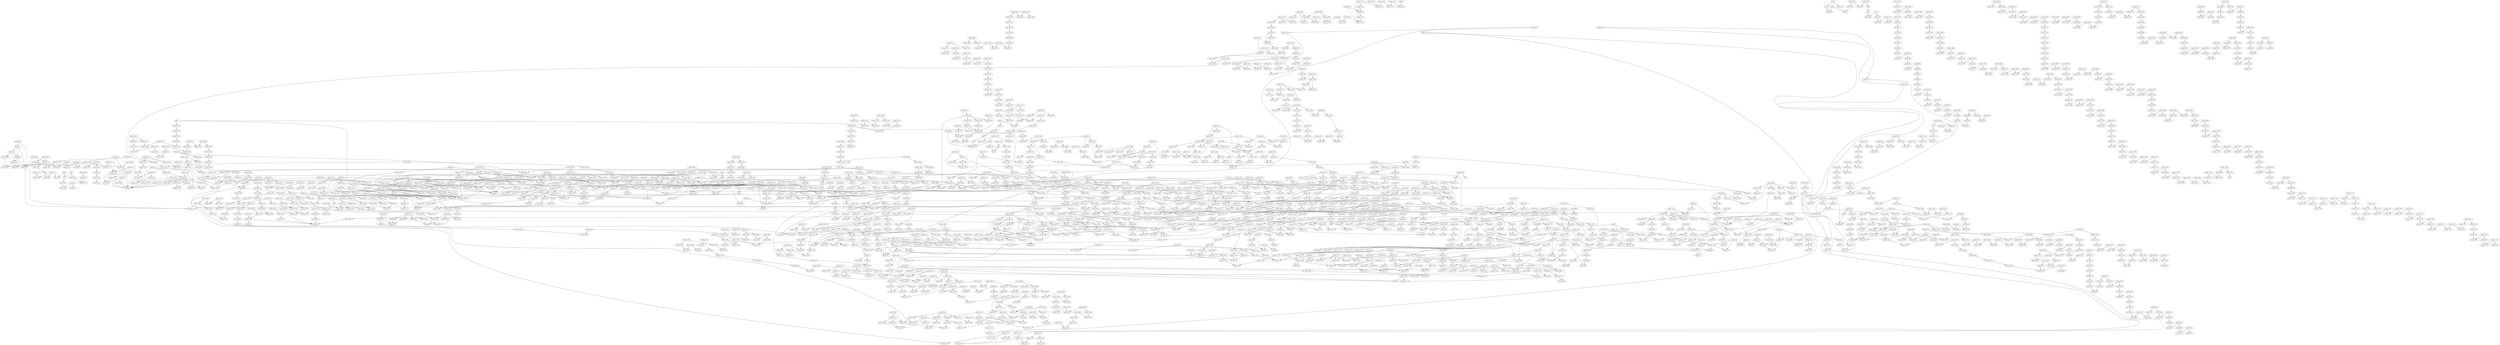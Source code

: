 digraph g
{

  /* list of nodes */
  "aes";
  "arsC";
  "cadI";
  "cocE";
  "crcB";
  "crcB1";
  "dap";
  "ddpX";
  "dehH1";
  "dhmA";
  "esxE";
  "fprA";
  "ftsX";
  "gabD1";
  "group_1";
  "group_10";
  "group_100";
  "group_1000";
  "group_1001";
  "group_1002";
  "group_1003";
  "group_1004";
  "group_1005";
  "group_1006";
  "group_1007";
  "group_1008";
  "group_1009";
  "group_101";
  "group_1010";
  "group_1011";
  "group_1012";
  "group_1013";
  "group_1014";
  "group_1015";
  "group_1016";
  "group_1017";
  "group_1018";
  "group_1019";
  "group_102";
  "group_1020";
  "group_1021";
  "group_1022";
  "group_1023";
  "group_1024";
  "group_1025";
  "group_1026";
  "group_1027";
  "group_1028";
  "group_1029";
  "group_103";
  "group_1030";
  "group_1031";
  "group_1032";
  "group_1033";
  "group_1034";
  "group_1035";
  "group_1036";
  "group_1037";
  "group_1038";
  "group_1039";
  "group_104";
  "group_1040";
  "group_1041";
  "group_1042";
  "group_1043";
  "group_1044";
  "group_1045";
  "group_1046";
  "group_1047";
  "group_1048";
  "group_1049";
  "group_105";
  "group_1050";
  "group_1051";
  "group_1052";
  "group_1053";
  "group_1054";
  "group_1055";
  "group_1056";
  "group_1057";
  "group_1058";
  "group_1059";
  "group_106";
  "group_1060";
  "group_1061";
  "group_1062";
  "group_1063";
  "group_1064";
  "group_1065";
  "group_1066";
  "group_1067";
  "group_1068";
  "group_1069";
  "group_107";
  "group_1070";
  "group_1071";
  "group_1072";
  "group_1073";
  "group_1074";
  "group_1075";
  "group_1076";
  "group_1077";
  "group_1078";
  "group_1079";
  "group_108";
  "group_1080";
  "group_1081";
  "group_1082";
  "group_1083";
  "group_1084";
  "group_1085";
  "group_1086";
  "group_1087";
  "group_1088";
  "group_1089";
  "group_109";
  "group_1090";
  "group_1091";
  "group_1092";
  "group_1093";
  "group_1094";
  "group_1095";
  "group_1096";
  "group_1097";
  "group_1098";
  "group_1099";
  "group_11";
  "group_110";
  "group_1100";
  "group_1101";
  "group_1102";
  "group_1103";
  "group_1104";
  "group_1105";
  "group_1106";
  "group_1107";
  "group_1108";
  "group_1109";
  "group_111";
  "group_1110";
  "group_1111";
  "group_1112";
  "group_1113";
  "group_1114";
  "group_1115";
  "group_1116";
  "group_1117";
  "group_1118";
  "group_1119";
  "group_112";
  "group_1120";
  "group_1121";
  "group_1122";
  "group_1123";
  "group_1124";
  "group_1125";
  "group_1126";
  "group_1127";
  "group_1128";
  "group_1129";
  "group_113";
  "group_1130";
  "group_1131";
  "group_1132";
  "group_1133";
  "group_1134";
  "group_1135";
  "group_1136";
  "group_1137";
  "group_1138";
  "group_1139";
  "group_114";
  "group_1140";
  "group_1141";
  "group_1142";
  "group_1143";
  "group_1144";
  "group_1145";
  "group_1146";
  "group_1147";
  "group_1148";
  "group_1149";
  "group_115";
  "group_1150";
  "group_1151";
  "group_1152";
  "group_1153";
  "group_1154";
  "group_1155";
  "group_1156";
  "group_1157";
  "group_1158";
  "group_1159";
  "group_116";
  "group_1160";
  "group_1161";
  "group_1162";
  "group_1163";
  "group_1164";
  "group_1165";
  "group_1166";
  "group_1167";
  "group_1168";
  "group_1169";
  "group_117";
  "group_1170";
  "group_1171";
  "group_1172";
  "group_1173";
  "group_1174";
  "group_1175";
  "group_1176";
  "group_1177";
  "group_1178";
  "group_1179";
  "group_118";
  "group_1180";
  "group_1181";
  "group_1182";
  "group_1183";
  "group_1184";
  "group_1185";
  "group_1186";
  "group_1187";
  "group_1188";
  "group_1189";
  "group_119";
  "group_1190";
  "group_1191";
  "group_1192";
  "group_1193";
  "group_1194";
  "group_1195";
  "group_1196";
  "group_1197";
  "group_1198";
  "group_1199";
  "group_12";
  "group_120";
  "group_1200";
  "group_1201";
  "group_1202";
  "group_1203";
  "group_1204";
  "group_1205";
  "group_1206";
  "group_1207";
  "group_1208";
  "group_1209";
  "group_121";
  "group_1210";
  "group_1211";
  "group_1212";
  "group_1213";
  "group_1214";
  "group_1215";
  "group_1216";
  "group_1217";
  "group_1218";
  "group_1219";
  "group_122";
  "group_1220";
  "group_1221";
  "group_1222";
  "group_1223";
  "group_1224";
  "group_1225";
  "group_1226";
  "group_1227";
  "group_1228";
  "group_1229";
  "group_123";
  "group_1230";
  "group_1231";
  "group_1232";
  "group_1233";
  "group_1234";
  "group_1235";
  "group_1236";
  "group_1237";
  "group_1238";
  "group_1239";
  "group_124";
  "group_1240";
  "group_1241";
  "group_1242";
  "group_1243";
  "group_1244";
  "group_1245";
  "group_1246";
  "group_1247";
  "group_1248";
  "group_1249";
  "group_125";
  "group_1250";
  "group_1251";
  "group_1252";
  "group_1254";
  "group_1257";
  "group_1258";
  "group_1259";
  "group_126";
  "group_1260";
  "group_1261";
  "group_1262";
  "group_1263";
  "group_1264";
  "group_1265";
  "group_1266";
  "group_1267";
  "group_1268";
  "group_127";
  "group_1270";
  "group_1271";
  "group_1272";
  "group_1273";
  "group_1274";
  "group_1275";
  "group_1276";
  "group_1277";
  "group_1278";
  "group_1279";
  "group_128";
  "group_1280";
  "group_1281";
  "group_1282";
  "group_1283";
  "group_1284";
  "group_1285";
  "group_1286";
  "group_1287";
  "group_1288";
  "group_1289";
  "group_129";
  "group_1290";
  "group_1291";
  "group_1292";
  "group_1293";
  "group_1294";
  "group_1295";
  "group_1296";
  "group_1297";
  "group_1298";
  "group_1299";
  "group_13";
  "group_130";
  "group_1300";
  "group_1301";
  "group_1302";
  "group_1303";
  "group_1304";
  "group_1305";
  "group_1306";
  "group_1307";
  "group_1308";
  "group_1309";
  "group_131";
  "group_1310";
  "group_1311";
  "group_1312";
  "group_1313";
  "group_1314";
  "group_1315";
  "group_1316";
  "group_1317";
  "group_1318";
  "group_1319";
  "group_132";
  "group_1320";
  "group_1321";
  "group_1322";
  "group_1323";
  "group_1324";
  "group_1325";
  "group_1326";
  "group_1327";
  "group_1328";
  "group_1329";
  "group_133";
  "group_1330";
  "group_1331";
  "group_1332";
  "group_1333";
  "group_1334";
  "group_1335";
  "group_1336";
  "group_1337";
  "group_1338";
  "group_1339";
  "group_134";
  "group_1340";
  "group_1341";
  "group_1342";
  "group_1343";
  "group_1344";
  "group_1345";
  "group_1346";
  "group_1347";
  "group_1348";
  "group_1349";
  "group_135";
  "group_1350";
  "group_1351";
  "group_1352";
  "group_1353";
  "group_1354";
  "group_1355";
  "group_1356";
  "group_1357";
  "group_1358";
  "group_1359";
  "group_136";
  "group_1360";
  "group_1361";
  "group_1362";
  "group_1363";
  "group_1364";
  "group_1365";
  "group_1366";
  "group_1367";
  "group_1368";
  "group_1369";
  "group_137";
  "group_1370";
  "group_1371";
  "group_1372";
  "group_1373";
  "group_1374";
  "group_1375";
  "group_1376";
  "group_1377";
  "group_1378";
  "group_1379";
  "group_138";
  "group_1380";
  "group_1381";
  "group_1382";
  "group_1383";
  "group_1384";
  "group_1385";
  "group_1386";
  "group_1387";
  "group_1388";
  "group_1389";
  "group_139";
  "group_1390";
  "group_1391";
  "group_1392";
  "group_1393";
  "group_1394";
  "group_1395";
  "group_1396";
  "group_1397";
  "group_1398";
  "group_1399";
  "group_14";
  "group_140";
  "group_1400";
  "group_1401";
  "group_1402";
  "group_1403";
  "group_1404";
  "group_1405";
  "group_1406";
  "group_1407";
  "group_1408";
  "group_1409";
  "group_141";
  "group_1410";
  "group_1411";
  "group_1412";
  "group_1413";
  "group_1414";
  "group_1415";
  "group_1416";
  "group_1417";
  "group_1418";
  "group_1419";
  "group_142";
  "group_1420";
  "group_1421";
  "group_1422";
  "group_1423";
  "group_1424";
  "group_1425";
  "group_1426";
  "group_1427";
  "group_1428";
  "group_1429";
  "group_143";
  "group_1430";
  "group_1431";
  "group_1432";
  "group_1433";
  "group_1434";
  "group_1435";
  "group_1436";
  "group_1437";
  "group_1438";
  "group_1439";
  "group_144";
  "group_1440";
  "group_1441";
  "group_1442";
  "group_1443";
  "group_1444";
  "group_1445";
  "group_1446";
  "group_1447";
  "group_1449";
  "group_145";
  "group_1450";
  "group_1451";
  "group_1452";
  "group_1453";
  "group_1454";
  "group_1455";
  "group_1456";
  "group_1457";
  "group_1458";
  "group_1459";
  "group_146";
  "group_1460";
  "group_1461";
  "group_1462";
  "group_1463";
  "group_1464";
  "group_1465";
  "group_1466";
  "group_1467";
  "group_1468";
  "group_1469";
  "group_147";
  "group_1470";
  "group_1471";
  "group_1472";
  "group_1473";
  "group_1474";
  "group_1475";
  "group_1476";
  "group_1477";
  "group_1478";
  "group_1479";
  "group_148";
  "group_1480";
  "group_1481";
  "group_1482";
  "group_1483";
  "group_1484";
  "group_1486";
  "group_1487";
  "group_1488";
  "group_1489";
  "group_149";
  "group_1490";
  "group_1491";
  "group_1492";
  "group_1493";
  "group_1494";
  "group_1495";
  "group_1496";
  "group_1497";
  "group_1498";
  "group_15";
  "group_150";
  "group_1500";
  "group_1501";
  "group_1502";
  "group_1503";
  "group_1504";
  "group_1505";
  "group_1506";
  "group_1507";
  "group_1508";
  "group_1509";
  "group_151";
  "group_1510";
  "group_1511";
  "group_1512";
  "group_1513";
  "group_1514";
  "group_1515";
  "group_1516";
  "group_1517";
  "group_1518";
  "group_1519";
  "group_152";
  "group_1520";
  "group_1521";
  "group_1522";
  "group_1523";
  "group_1524";
  "group_1525";
  "group_1526";
  "group_1527";
  "group_1528";
  "group_1529";
  "group_153";
  "group_1530";
  "group_1531";
  "group_1532";
  "group_1533";
  "group_1534";
  "group_1535";
  "group_1536";
  "group_1537";
  "group_1538";
  "group_1539";
  "group_154";
  "group_1540";
  "group_1541";
  "group_1542";
  "group_1543";
  "group_1544";
  "group_1545";
  "group_1546";
  "group_1547";
  "group_1548";
  "group_1549";
  "group_155";
  "group_1550";
  "group_1551";
  "group_1552";
  "group_1553";
  "group_1554";
  "group_1555";
  "group_1556";
  "group_1557";
  "group_1558";
  "group_1559";
  "group_156";
  "group_1560";
  "group_1561";
  "group_1563";
  "group_1564";
  "group_1565";
  "group_1566";
  "group_1567";
  "group_1568";
  "group_1569";
  "group_157";
  "group_1570";
  "group_1571";
  "group_1572";
  "group_1573";
  "group_1574";
  "group_1575";
  "group_1576";
  "group_1577";
  "group_1578";
  "group_1579";
  "group_158";
  "group_1580";
  "group_1581";
  "group_1582";
  "group_1583";
  "group_1584";
  "group_1585";
  "group_1586";
  "group_1587";
  "group_1588";
  "group_1589";
  "group_159";
  "group_1590";
  "group_1591";
  "group_1592";
  "group_1593";
  "group_1594";
  "group_1595";
  "group_1596";
  "group_1597";
  "group_1598";
  "group_1599";
  "group_16";
  "group_160";
  "group_1600";
  "group_1601";
  "group_1602";
  "group_1604";
  "group_1605";
  "group_1606";
  "group_1607";
  "group_1608";
  "group_1609";
  "group_161";
  "group_1610";
  "group_1611";
  "group_1612";
  "group_1613";
  "group_1614";
  "group_1615";
  "group_1616";
  "group_1617";
  "group_1618";
  "group_1619";
  "group_162";
  "group_1620";
  "group_1621";
  "group_1622";
  "group_1623";
  "group_1624";
  "group_1625";
  "group_1626";
  "group_1627";
  "group_1628";
  "group_1629";
  "group_163";
  "group_1630";
  "group_1631";
  "group_1632";
  "group_1633";
  "group_1634";
  "group_1635";
  "group_1636";
  "group_1637";
  "group_1638";
  "group_1639";
  "group_164";
  "group_1640";
  "group_1641";
  "group_1642";
  "group_1643";
  "group_1644";
  "group_1645";
  "group_1646";
  "group_1647";
  "group_1648";
  "group_1649";
  "group_165";
  "group_1650";
  "group_1651";
  "group_1652";
  "group_1653";
  "group_1654";
  "group_1655";
  "group_1656";
  "group_1657";
  "group_1658";
  "group_1659";
  "group_166";
  "group_1660";
  "group_1661";
  "group_1662";
  "group_1663";
  "group_1664";
  "group_1665";
  "group_1666";
  "group_1667";
  "group_1668";
  "group_1669";
  "group_167";
  "group_1670";
  "group_1671";
  "group_1672";
  "group_1673";
  "group_1674";
  "group_1675";
  "group_1676";
  "group_1677";
  "group_1678";
  "group_1679";
  "group_168";
  "group_1680";
  "group_1681";
  "group_1682";
  "group_1683";
  "group_1684";
  "group_1685";
  "group_1686";
  "group_1687";
  "group_1688";
  "group_1689";
  "group_169";
  "group_1690";
  "group_1691";
  "group_1692";
  "group_1693";
  "group_1694";
  "group_1695";
  "group_1696";
  "group_1697";
  "group_1698";
  "group_1699";
  "group_17";
  "group_170";
  "group_1700";
  "group_1701";
  "group_1702";
  "group_1703";
  "group_1704";
  "group_1705";
  "group_1706";
  "group_1707";
  "group_1708";
  "group_1709";
  "group_171";
  "group_1710";
  "group_1711";
  "group_1712";
  "group_1713";
  "group_1714";
  "group_1715";
  "group_1716";
  "group_1717";
  "group_1718";
  "group_1719";
  "group_172";
  "group_1720";
  "group_1721";
  "group_1722";
  "group_1723";
  "group_1724";
  "group_1725";
  "group_1726";
  "group_1727";
  "group_1728";
  "group_1729";
  "group_173";
  "group_1730";
  "group_1731";
  "group_1732";
  "group_1733";
  "group_1734";
  "group_1735";
  "group_1736";
  "group_1737";
  "group_1738";
  "group_1739";
  "group_174";
  "group_1740";
  "group_1741";
  "group_1742";
  "group_1743";
  "group_1744";
  "group_1745";
  "group_1746";
  "group_1747";
  "group_1748";
  "group_1749";
  "group_175";
  "group_1750";
  "group_1751";
  "group_1752";
  "group_1753";
  "group_1754";
  "group_1755";
  "group_1756";
  "group_1757";
  "group_1758";
  "group_1759";
  "group_176";
  "group_1760";
  "group_1761";
  "group_1762";
  "group_1763";
  "group_1764";
  "group_1765";
  "group_1766";
  "group_1767";
  "group_1768";
  "group_1769";
  "group_177";
  "group_1770";
  "group_1771";
  "group_1772";
  "group_1773";
  "group_1774";
  "group_1775";
  "group_1776";
  "group_1777";
  "group_1778";
  "group_1779";
  "group_178";
  "group_1780";
  "group_1781";
  "group_1782";
  "group_1783";
  "group_1784";
  "group_1785";
  "group_1786";
  "group_1787";
  "group_1788";
  "group_1789";
  "group_179";
  "group_1790";
  "group_1791";
  "group_1792";
  "group_1793";
  "group_1794";
  "group_1795";
  "group_1796";
  "group_1797";
  "group_1798";
  "group_1799";
  "group_18";
  "group_180";
  "group_1800";
  "group_1801";
  "group_1802";
  "group_1803";
  "group_1804";
  "group_1805";
  "group_1806";
  "group_1807";
  "group_1808";
  "group_1809";
  "group_181";
  "group_1810";
  "group_1811";
  "group_1812";
  "group_1813";
  "group_1814";
  "group_1815";
  "group_1816";
  "group_1817";
  "group_1818";
  "group_1819";
  "group_182";
  "group_1820";
  "group_1822";
  "group_1823";
  "group_1824";
  "group_1825";
  "group_1826";
  "group_1827";
  "group_1828";
  "group_1829";
  "group_183";
  "group_1830";
  "group_1831";
  "group_1832";
  "group_1833";
  "group_1834";
  "group_1835";
  "group_1836";
  "group_1837";
  "group_1838";
  "group_1839";
  "group_184";
  "group_1840";
  "group_1841";
  "group_1842";
  "group_1843";
  "group_1844";
  "group_1845";
  "group_1846";
  "group_1847";
  "group_1848";
  "group_1849";
  "group_185";
  "group_1850";
  "group_1851";
  "group_1852";
  "group_1853";
  "group_1854";
  "group_1855";
  "group_1856";
  "group_1857";
  "group_1858";
  "group_1859";
  "group_186";
  "group_1860";
  "group_1861";
  "group_1862";
  "group_1863";
  "group_1864";
  "group_1865";
  "group_1866";
  "group_1867";
  "group_1868";
  "group_1869";
  "group_187";
  "group_1870";
  "group_1871";
  "group_1872";
  "group_1873";
  "group_1874";
  "group_1875";
  "group_1876";
  "group_1877";
  "group_1878";
  "group_1879";
  "group_188";
  "group_1880";
  "group_1881";
  "group_1882";
  "group_1883";
  "group_1884";
  "group_1885";
  "group_1886";
  "group_1887";
  "group_1888";
  "group_1889";
  "group_189";
  "group_1890";
  "group_1891";
  "group_1892";
  "group_1893";
  "group_1894";
  "group_1895";
  "group_1896";
  "group_1897";
  "group_1898";
  "group_1899";
  "group_19";
  "group_190";
  "group_1900";
  "group_1901";
  "group_1902";
  "group_1903";
  "group_1904";
  "group_1905";
  "group_1906";
  "group_1907";
  "group_1908";
  "group_1909";
  "group_191";
  "group_1910";
  "group_1911";
  "group_1912";
  "group_1913";
  "group_1914";
  "group_1915";
  "group_1916";
  "group_1917";
  "group_1918";
  "group_1919";
  "group_192";
  "group_1920";
  "group_1921";
  "group_1922";
  "group_1923";
  "group_1924";
  "group_1925";
  "group_1926";
  "group_1927";
  "group_1928";
  "group_1929";
  "group_193";
  "group_1930";
  "group_1931";
  "group_1932";
  "group_1933";
  "group_1934";
  "group_1935";
  "group_1936";
  "group_1937";
  "group_1938";
  "group_1939";
  "group_194";
  "group_1940";
  "group_1941";
  "group_1942";
  "group_1943";
  "group_1944";
  "group_1945";
  "group_1946";
  "group_1947";
  "group_1948";
  "group_1949";
  "group_195";
  "group_1950";
  "group_1951";
  "group_1952";
  "group_1953";
  "group_1954";
  "group_1955";
  "group_1956";
  "group_1957";
  "group_1958";
  "group_1959";
  "group_196";
  "group_1960";
  "group_1961";
  "group_1962";
  "group_1963";
  "group_1964";
  "group_1965";
  "group_1966";
  "group_1967";
  "group_1968";
  "group_1969";
  "group_197";
  "group_1970";
  "group_1971";
  "group_1972";
  "group_1973";
  "group_1974";
  "group_1975";
  "group_1976";
  "group_1977";
  "group_1978";
  "group_1979";
  "group_198";
  "group_1980";
  "group_1981";
  "group_1982";
  "group_1983";
  "group_1984";
  "group_1985";
  "group_1986";
  "group_1987";
  "group_1988";
  "group_1989";
  "group_199";
  "group_1990";
  "group_1991";
  "group_1992";
  "group_1993";
  "group_1994";
  "group_1995";
  "group_1996";
  "group_1997";
  "group_1998";
  "group_1999";
  "group_2";
  "group_20";
  "group_200";
  "group_2000";
  "group_2001";
  "group_2002";
  "group_2003";
  "group_2005";
  "group_2006";
  "group_2007";
  "group_201";
  "group_2010";
  "group_2011";
  "group_2014";
  "group_2015";
  "group_2016";
  "group_2017";
  "group_2018";
  "group_2019";
  "group_202";
  "group_2020";
  "group_2021";
  "group_2022";
  "group_2023";
  "group_2024";
  "group_2025";
  "group_2026";
  "group_2027";
  "group_2028";
  "group_2029";
  "group_203";
  "group_2030";
  "group_2031";
  "group_2032";
  "group_2033";
  "group_2034";
  "group_2035";
  "group_2036";
  "group_2037";
  "group_2038";
  "group_2039";
  "group_204";
  "group_2040";
  "group_2041";
  "group_2042";
  "group_2043";
  "group_2044";
  "group_2045";
  "group_2046";
  "group_2047";
  "group_2048";
  "group_2049";
  "group_205";
  "group_2050";
  "group_2051";
  "group_2052";
  "group_2053";
  "group_2054";
  "group_2057";
  "group_206";
  "group_2060";
  "group_2061";
  "group_2062";
  "group_2063";
  "group_2064";
  "group_2065";
  "group_2066";
  "group_2067";
  "group_2068";
  "group_2069";
  "group_2070";
  "group_2071";
  "group_2072";
  "group_2073";
  "group_2074";
  "group_2075";
  "group_2076";
  "group_2077";
  "group_2078";
  "group_2079";
  "group_2080";
  "group_2081";
  "group_2082";
  "group_2083";
  "group_2084";
  "group_2085";
  "group_2086";
  "group_2087";
  "group_2088";
  "group_2089";
  "group_209";
  "group_2090";
  "group_2091";
  "group_2092";
  "group_2093";
  "group_2094";
  "group_2095";
  "group_2096";
  "group_2097";
  "group_2098";
  "group_2099";
  "group_21";
  "group_210";
  "group_2100";
  "group_2101";
  "group_2102";
  "group_2103";
  "group_2104";
  "group_2105";
  "group_2106";
  "group_2107";
  "group_2109";
  "group_211";
  "group_2110";
  "group_2111";
  "group_2112";
  "group_2113";
  "group_2114";
  "group_2115";
  "group_2116";
  "group_2117";
  "group_2118";
  "group_2119";
  "group_212";
  "group_2120";
  "group_2121";
  "group_2122";
  "group_2123";
  "group_2124";
  "group_2125";
  "group_2126";
  "group_2127";
  "group_2128";
  "group_2129";
  "group_213";
  "group_2130";
  "group_2131";
  "group_2132";
  "group_2133";
  "group_2134";
  "group_2135";
  "group_2136";
  "group_2137";
  "group_2138";
  "group_2139";
  "group_214";
  "group_2140";
  "group_2141";
  "group_2142";
  "group_2143";
  "group_2144";
  "group_2145";
  "group_2146";
  "group_2147";
  "group_2148";
  "group_2149";
  "group_215";
  "group_2150";
  "group_2151";
  "group_2152";
  "group_2153";
  "group_2154";
  "group_2155";
  "group_2156";
  "group_2157";
  "group_2158";
  "group_2159";
  "group_216";
  "group_2160";
  "group_2161";
  "group_2162";
  "group_2163";
  "group_2164";
  "group_2165";
  "group_2166";
  "group_2167";
  "group_2169";
  "group_217";
  "group_2171";
  "group_2172";
  "group_2173";
  "group_2174";
  "group_2177";
  "group_2178";
  "group_218";
  "group_2181";
  "group_2182";
  "group_2183";
  "group_2184";
  "group_2185";
  "group_2186";
  "group_2187";
  "group_2188";
  "group_2189";
  "group_219";
  "group_2190";
  "group_2191";
  "group_2192";
  "group_2193";
  "group_2194";
  "group_2195";
  "group_2196";
  "group_2197";
  "group_2198";
  "group_2199";
  "group_22";
  "group_220";
  "group_2200";
  "group_2201";
  "group_2202";
  "group_2203";
  "group_2204";
  "group_2205";
  "group_2206";
  "group_2207";
  "group_2208";
  "group_2209";
  "group_221";
  "group_2210";
  "group_2211";
  "group_2212";
  "group_2213";
  "group_2214";
  "group_2215";
  "group_2216";
  "group_2217";
  "group_2218";
  "group_2219";
  "group_222";
  "group_2220";
  "group_2221";
  "group_2222";
  "group_2223";
  "group_2224";
  "group_2225";
  "group_2226";
  "group_2227";
  "group_2228";
  "group_2229";
  "group_223";
  "group_2230";
  "group_2231";
  "group_2232";
  "group_2233";
  "group_2234";
  "group_2235";
  "group_2236";
  "group_2237";
  "group_2238";
  "group_224";
  "group_2240";
  "group_2241";
  "group_2242";
  "group_2243";
  "group_2244";
  "group_2245";
  "group_2246";
  "group_2247";
  "group_2248";
  "group_2249";
  "group_225";
  "group_2250";
  "group_2251";
  "group_2252";
  "group_2253";
  "group_2254";
  "group_2255";
  "group_2256";
  "group_2257";
  "group_2258";
  "group_2259";
  "group_226";
  "group_2260";
  "group_2261";
  "group_2262";
  "group_2263";
  "group_2264";
  "group_2265";
  "group_2266";
  "group_2267";
  "group_2268";
  "group_2269";
  "group_227";
  "group_2270";
  "group_2271";
  "group_2272";
  "group_2273";
  "group_2274";
  "group_2275";
  "group_2276";
  "group_2277";
  "group_2278";
  "group_2279";
  "group_228";
  "group_2280";
  "group_2281";
  "group_2282";
  "group_2283";
  "group_2284";
  "group_2285";
  "group_2286";
  "group_2287";
  "group_2288";
  "group_2289";
  "group_229";
  "group_2290";
  "group_2291";
  "group_2292";
  "group_2293";
  "group_2294";
  "group_2295";
  "group_2296";
  "group_2297";
  "group_2298";
  "group_2299";
  "group_23";
  "group_230";
  "group_2300";
  "group_2301";
  "group_2302";
  "group_2303";
  "group_2304";
  "group_2305";
  "group_2306";
  "group_2307";
  "group_2308";
  "group_2309";
  "group_231";
  "group_2310";
  "group_2311";
  "group_2312";
  "group_2313";
  "group_2314";
  "group_2315";
  "group_2316";
  "group_2317";
  "group_2318";
  "group_2319";
  "group_232";
  "group_2320";
  "group_2321";
  "group_2322";
  "group_2323";
  "group_2324";
  "group_2325";
  "group_2326";
  "group_2327";
  "group_2328";
  "group_2329";
  "group_233";
  "group_2330";
  "group_2331";
  "group_2332";
  "group_2333";
  "group_2334";
  "group_2335";
  "group_2336";
  "group_2337";
  "group_2338";
  "group_2339";
  "group_234";
  "group_2340";
  "group_2341";
  "group_2342";
  "group_2343";
  "group_2344";
  "group_2345";
  "group_2346";
  "group_2347";
  "group_2348";
  "group_2349";
  "group_235";
  "group_2350";
  "group_2351";
  "group_2352";
  "group_2353";
  "group_2354";
  "group_2355";
  "group_2356";
  "group_2357";
  "group_2358";
  "group_2359";
  "group_236";
  "group_2360";
  "group_2361";
  "group_2362";
  "group_2363";
  "group_2365";
  "group_2366";
  "group_2367";
  "group_2368";
  "group_2369";
  "group_237";
  "group_2370";
  "group_2371";
  "group_2372";
  "group_2373";
  "group_2374";
  "group_2375";
  "group_2376";
  "group_2377";
  "group_2378";
  "group_2379";
  "group_238";
  "group_2380";
  "group_2381";
  "group_2382";
  "group_2383";
  "group_2384";
  "group_2385";
  "group_2387";
  "group_2388";
  "group_2389";
  "group_239";
  "group_2390";
  "group_2391";
  "group_2392";
  "group_2393";
  "group_2394";
  "group_2395";
  "group_2396";
  "group_2397";
  "group_2398";
  "group_2399";
  "group_24";
  "group_240";
  "group_2400";
  "group_2401";
  "group_2402";
  "group_2403";
  "group_2404";
  "group_2405";
  "group_2406";
  "group_2407";
  "group_2408";
  "group_2409";
  "group_241";
  "group_2410";
  "group_2411";
  "group_2412";
  "group_2413";
  "group_2414";
  "group_2415";
  "group_2416";
  "group_2417";
  "group_2418";
  "group_2419";
  "group_242";
  "group_2420";
  "group_2421";
  "group_2422";
  "group_2423";
  "group_2424";
  "group_2425";
  "group_2426";
  "group_2427";
  "group_2428";
  "group_2429";
  "group_243";
  "group_2430";
  "group_2431";
  "group_2432";
  "group_2433";
  "group_2434";
  "group_2435";
  "group_2436";
  "group_2437";
  "group_2438";
  "group_2439";
  "group_244";
  "group_2440";
  "group_2441";
  "group_2442";
  "group_2443";
  "group_2444";
  "group_2445";
  "group_2446";
  "group_2447";
  "group_2448";
  "group_2449";
  "group_245";
  "group_2450";
  "group_2451";
  "group_2452";
  "group_2453";
  "group_2454";
  "group_2455";
  "group_2456";
  "group_2457";
  "group_2458";
  "group_2459";
  "group_246";
  "group_2460";
  "group_2461";
  "group_2462";
  "group_2463";
  "group_2464";
  "group_2465";
  "group_2466";
  "group_2468";
  "group_2469";
  "group_247";
  "group_2470";
  "group_2471";
  "group_2473";
  "group_2474";
  "group_2475";
  "group_2476";
  "group_2477";
  "group_2478";
  "group_2479";
  "group_248";
  "group_2480";
  "group_2481";
  "group_2482";
  "group_2483";
  "group_2484";
  "group_2485";
  "group_2486";
  "group_2487";
  "group_2488";
  "group_2489";
  "group_249";
  "group_2490";
  "group_2491";
  "group_2492";
  "group_2493";
  "group_2494";
  "group_2495";
  "group_2496";
  "group_2497";
  "group_2498";
  "group_2499";
  "group_25";
  "group_250";
  "group_2500";
  "group_2501";
  "group_2502";
  "group_2503";
  "group_2504";
  "group_2505";
  "group_2506";
  "group_2507";
  "group_2508";
  "group_2509";
  "group_251";
  "group_2510";
  "group_2511";
  "group_2512";
  "group_2513";
  "group_2514";
  "group_2515";
  "group_2516";
  "group_2517";
  "group_2518";
  "group_2519";
  "group_252";
  "group_2520";
  "group_2521";
  "group_2522";
  "group_2523";
  "group_2524";
  "group_2525";
  "group_2526";
  "group_2527";
  "group_2528";
  "group_2529";
  "group_253";
  "group_2530";
  "group_2531";
  "group_2532";
  "group_2533";
  "group_2534";
  "group_2535";
  "group_2536";
  "group_2537";
  "group_2538";
  "group_2539";
  "group_254";
  "group_2540";
  "group_2541";
  "group_2542";
  "group_2543";
  "group_2544";
  "group_2545";
  "group_2546";
  "group_2547";
  "group_2548";
  "group_2549";
  "group_255";
  "group_2550";
  "group_2551";
  "group_2552";
  "group_2553";
  "group_2554";
  "group_2555";
  "group_2556";
  "group_2557";
  "group_2558";
  "group_2559";
  "group_256";
  "group_2560";
  "group_2561";
  "group_2562";
  "group_2563";
  "group_2564";
  "group_2565";
  "group_2566";
  "group_2567";
  "group_2568";
  "group_2569";
  "group_257";
  "group_2570";
  "group_2571";
  "group_2572";
  "group_2573";
  "group_2574";
  "group_2575";
  "group_2576";
  "group_2577";
  "group_2578";
  "group_2579";
  "group_258";
  "group_2580";
  "group_2581";
  "group_2582";
  "group_2583";
  "group_2584";
  "group_2585";
  "group_2586";
  "group_2587";
  "group_2588";
  "group_2589";
  "group_259";
  "group_2590";
  "group_2591";
  "group_2592";
  "group_2593";
  "group_2594";
  "group_2595";
  "group_2596";
  "group_2597";
  "group_2598";
  "group_2599";
  "group_260";
  "group_2600";
  "group_2601";
  "group_2602";
  "group_2603";
  "group_2604";
  "group_2605";
  "group_2606";
  "group_2607";
  "group_2608";
  "group_2609";
  "group_261";
  "group_2610";
  "group_2611";
  "group_2612";
  "group_2613";
  "group_2614";
  "group_2615";
  "group_2616";
  "group_2617";
  "group_2618";
  "group_262";
  "group_263";
  "group_264";
  "group_265";
  "group_266";
  "group_267";
  "group_268";
  "group_269";
  "group_27";
  "group_270";
  "group_271";
  "group_272";
  "group_275";
  "group_276";
  "group_277";
  "group_278";
  "group_279";
  "group_28";
  "group_280";
  "group_281";
  "group_282";
  "group_283";
  "group_284";
  "group_285";
  "group_286";
  "group_287";
  "group_288";
  "group_289";
  "group_29";
  "group_290";
  "group_291";
  "group_292";
  "group_293";
  "group_294";
  "group_295";
  "group_296";
  "group_297";
  "group_298";
  "group_299";
  "group_3";
  "group_30";
  "group_300";
  "group_301";
  "group_302";
  "group_303";
  "group_304";
  "group_305";
  "group_306";
  "group_307";
  "group_308";
  "group_309";
  "group_31";
  "group_310";
  "group_311";
  "group_312";
  "group_313";
  "group_314";
  "group_317";
  "group_318";
  "group_319";
  "group_32";
  "group_320";
  "group_321";
  "group_322";
  "group_323";
  "group_324";
  "group_325";
  "group_326";
  "group_327";
  "group_328";
  "group_329";
  "group_33";
  "group_330";
  "group_331";
  "group_332";
  "group_333";
  "group_334";
  "group_335";
  "group_336";
  "group_337";
  "group_338";
  "group_339";
  "group_34";
  "group_340";
  "group_341";
  "group_342";
  "group_343";
  "group_344";
  "group_345";
  "group_346";
  "group_347";
  "group_348";
  "group_349";
  "group_35";
  "group_350";
  "group_351";
  "group_352";
  "group_353";
  "group_354";
  "group_355";
  "group_356";
  "group_357";
  "group_358";
  "group_359";
  "group_36";
  "group_360";
  "group_361";
  "group_362";
  "group_363";
  "group_364";
  "group_365";
  "group_366";
  "group_367";
  "group_368";
  "group_369";
  "group_37";
  "group_370";
  "group_371";
  "group_372";
  "group_373";
  "group_374";
  "group_375";
  "group_376";
  "group_377";
  "group_378";
  "group_379";
  "group_38";
  "group_380";
  "group_381";
  "group_382";
  "group_383";
  "group_384";
  "group_385";
  "group_386";
  "group_387";
  "group_388";
  "group_389";
  "group_39";
  "group_390";
  "group_391";
  "group_392";
  "group_393";
  "group_394";
  "group_395";
  "group_396";
  "group_397";
  "group_398";
  "group_399";
  "group_4";
  "group_40";
  "group_400";
  "group_401";
  "group_402";
  "group_403";
  "group_404";
  "group_405";
  "group_406";
  "group_407";
  "group_408";
  "group_409";
  "group_41";
  "group_410";
  "group_411";
  "group_412";
  "group_413";
  "group_414";
  "group_415";
  "group_416";
  "group_417";
  "group_418";
  "group_419";
  "group_42";
  "group_420";
  "group_421";
  "group_422";
  "group_423";
  "group_424";
  "group_425";
  "group_426";
  "group_427";
  "group_428";
  "group_429";
  "group_43";
  "group_430";
  "group_431";
  "group_432";
  "group_433";
  "group_434";
  "group_435";
  "group_436";
  "group_437";
  "group_438";
  "group_439";
  "group_44";
  "group_440";
  "group_441";
  "group_442";
  "group_443";
  "group_444";
  "group_445";
  "group_446";
  "group_447";
  "group_448";
  "group_449";
  "group_45";
  "group_450";
  "group_451";
  "group_452";
  "group_453";
  "group_454";
  "group_455";
  "group_456";
  "group_457";
  "group_458";
  "group_459";
  "group_46";
  "group_460";
  "group_461";
  "group_462";
  "group_463";
  "group_464";
  "group_465";
  "group_466";
  "group_467";
  "group_468";
  "group_469";
  "group_47";
  "group_470";
  "group_473";
  "group_474";
  "group_475";
  "group_476";
  "group_477";
  "group_478";
  "group_479";
  "group_48";
  "group_480";
  "group_481";
  "group_482";
  "group_483";
  "group_484";
  "group_485";
  "group_486";
  "group_487";
  "group_488";
  "group_489";
  "group_49";
  "group_490";
  "group_491";
  "group_492";
  "group_493";
  "group_494";
  "group_495";
  "group_496";
  "group_497";
  "group_498";
  "group_499";
  "group_5";
  "group_50";
  "group_500";
  "group_501";
  "group_502";
  "group_503";
  "group_504";
  "group_505";
  "group_506";
  "group_507";
  "group_508";
  "group_509";
  "group_51";
  "group_510";
  "group_511";
  "group_512";
  "group_513";
  "group_514";
  "group_515";
  "group_516";
  "group_517";
  "group_518";
  "group_519";
  "group_52";
  "group_520";
  "group_521";
  "group_522";
  "group_523";
  "group_524";
  "group_525";
  "group_526";
  "group_527";
  "group_528";
  "group_529";
  "group_53";
  "group_530";
  "group_531";
  "group_532";
  "group_533";
  "group_534";
  "group_535";
  "group_536";
  "group_537";
  "group_538";
  "group_539";
  "group_54";
  "group_540";
  "group_541";
  "group_542";
  "group_543";
  "group_544";
  "group_545";
  "group_546";
  "group_547";
  "group_548";
  "group_549";
  "group_55";
  "group_550";
  "group_551";
  "group_552";
  "group_553";
  "group_554";
  "group_555";
  "group_556";
  "group_557";
  "group_558";
  "group_559";
  "group_56";
  "group_560";
  "group_561";
  "group_562";
  "group_563";
  "group_564";
  "group_565";
  "group_566";
  "group_567";
  "group_568";
  "group_569";
  "group_57";
  "group_570";
  "group_571";
  "group_572";
  "group_573";
  "group_574";
  "group_575";
  "group_576";
  "group_577";
  "group_578";
  "group_579";
  "group_58";
  "group_580";
  "group_581";
  "group_582";
  "group_583";
  "group_584";
  "group_585";
  "group_586";
  "group_587";
  "group_588";
  "group_589";
  "group_59";
  "group_590";
  "group_591";
  "group_592";
  "group_593";
  "group_594";
  "group_595";
  "group_596";
  "group_597";
  "group_598";
  "group_599";
  "group_6";
  "group_60";
  "group_600";
  "group_601";
  "group_602";
  "group_603";
  "group_604";
  "group_605";
  "group_606";
  "group_607";
  "group_608";
  "group_609";
  "group_61";
  "group_610";
  "group_611";
  "group_612";
  "group_613";
  "group_614";
  "group_615";
  "group_616";
  "group_617";
  "group_618";
  "group_619";
  "group_62";
  "group_620";
  "group_621";
  "group_622";
  "group_623";
  "group_625";
  "group_626";
  "group_627";
  "group_628";
  "group_629";
  "group_63";
  "group_630";
  "group_631";
  "group_632";
  "group_633";
  "group_634";
  "group_635";
  "group_636";
  "group_637";
  "group_639";
  "group_64";
  "group_640";
  "group_641";
  "group_642";
  "group_643";
  "group_644";
  "group_645";
  "group_646";
  "group_647";
  "group_648";
  "group_649";
  "group_65";
  "group_650";
  "group_651";
  "group_652";
  "group_653";
  "group_654";
  "group_655";
  "group_656";
  "group_657";
  "group_658";
  "group_659";
  "group_66";
  "group_660";
  "group_661";
  "group_662";
  "group_663";
  "group_664";
  "group_665";
  "group_666";
  "group_667";
  "group_668";
  "group_669";
  "group_67";
  "group_670";
  "group_671";
  "group_672";
  "group_673";
  "group_674";
  "group_675";
  "group_676";
  "group_677";
  "group_678";
  "group_679";
  "group_68";
  "group_680";
  "group_681";
  "group_682";
  "group_683";
  "group_684";
  "group_685";
  "group_686";
  "group_687";
  "group_688";
  "group_689";
  "group_69";
  "group_690";
  "group_691";
  "group_692";
  "group_693";
  "group_694";
  "group_695";
  "group_696";
  "group_697";
  "group_698";
  "group_699";
  "group_7";
  "group_70";
  "group_700";
  "group_701";
  "group_702";
  "group_703";
  "group_704";
  "group_705";
  "group_706";
  "group_707";
  "group_708";
  "group_709";
  "group_71";
  "group_710";
  "group_711";
  "group_712";
  "group_713";
  "group_714";
  "group_715";
  "group_716";
  "group_717";
  "group_718";
  "group_719";
  "group_72";
  "group_720";
  "group_721";
  "group_722";
  "group_723";
  "group_724";
  "group_725";
  "group_726";
  "group_727";
  "group_728";
  "group_729";
  "group_73";
  "group_730";
  "group_731";
  "group_732";
  "group_733";
  "group_734";
  "group_735";
  "group_737";
  "group_738";
  "group_739";
  "group_74";
  "group_740";
  "group_741";
  "group_742";
  "group_743";
  "group_744";
  "group_746";
  "group_747";
  "group_748";
  "group_749";
  "group_75";
  "group_750";
  "group_751";
  "group_752";
  "group_753";
  "group_754";
  "group_755";
  "group_756";
  "group_757";
  "group_758";
  "group_759";
  "group_76";
  "group_760";
  "group_761";
  "group_762";
  "group_763";
  "group_764";
  "group_765";
  "group_766";
  "group_767";
  "group_768";
  "group_769";
  "group_77";
  "group_770";
  "group_771";
  "group_772";
  "group_773";
  "group_774";
  "group_775";
  "group_776";
  "group_777";
  "group_78";
  "group_780";
  "group_783";
  "group_784";
  "group_785";
  "group_786";
  "group_789";
  "group_79";
  "group_791";
  "group_792";
  "group_793";
  "group_794";
  "group_795";
  "group_796";
  "group_797";
  "group_798";
  "group_799";
  "group_8";
  "group_80";
  "group_800";
  "group_801";
  "group_802";
  "group_803";
  "group_804";
  "group_805";
  "group_806";
  "group_807";
  "group_808";
  "group_809";
  "group_81";
  "group_810";
  "group_811";
  "group_812";
  "group_813";
  "group_814";
  "group_815";
  "group_816";
  "group_817";
  "group_818";
  "group_819";
  "group_82";
  "group_820";
  "group_821";
  "group_822";
  "group_823";
  "group_824";
  "group_825";
  "group_826";
  "group_827";
  "group_828";
  "group_829";
  "group_83";
  "group_830";
  "group_831";
  "group_832";
  "group_833";
  "group_834";
  "group_835";
  "group_836";
  "group_837";
  "group_838";
  "group_839";
  "group_84";
  "group_840";
  "group_841";
  "group_842";
  "group_843";
  "group_844";
  "group_845";
  "group_846";
  "group_847";
  "group_848";
  "group_849";
  "group_85";
  "group_850";
  "group_851";
  "group_852";
  "group_853";
  "group_854";
  "group_855";
  "group_856";
  "group_857";
  "group_858";
  "group_859";
  "group_86";
  "group_860";
  "group_861";
  "group_862";
  "group_863";
  "group_864";
  "group_865";
  "group_866";
  "group_867";
  "group_868";
  "group_869";
  "group_87";
  "group_870";
  "group_871";
  "group_872";
  "group_873";
  "group_874";
  "group_875";
  "group_876";
  "group_877";
  "group_878";
  "group_879";
  "group_88";
  "group_880";
  "group_881";
  "group_882";
  "group_883";
  "group_884";
  "group_887";
  "group_888";
  "group_889";
  "group_89";
  "group_890";
  "group_891";
  "group_892";
  "group_893";
  "group_894";
  "group_895";
  "group_896";
  "group_897";
  "group_898";
  "group_899";
  "group_9";
  "group_90";
  "group_900";
  "group_901";
  "group_902";
  "group_903";
  "group_904";
  "group_905";
  "group_906";
  "group_907";
  "group_908";
  "group_909";
  "group_91";
  "group_910";
  "group_911";
  "group_912";
  "group_913";
  "group_914";
  "group_915";
  "group_916";
  "group_917";
  "group_918";
  "group_919";
  "group_92";
  "group_920";
  "group_921";
  "group_922";
  "group_923";
  "group_924";
  "group_925";
  "group_926";
  "group_927";
  "group_928";
  "group_929";
  "group_93";
  "group_930";
  "group_931";
  "group_932";
  "group_933";
  "group_934";
  "group_935";
  "group_936";
  "group_937";
  "group_938";
  "group_939";
  "group_94";
  "group_940";
  "group_941";
  "group_942";
  "group_943";
  "group_944";
  "group_945";
  "group_946";
  "group_947";
  "group_948";
  "group_949";
  "group_95";
  "group_950";
  "group_951";
  "group_952";
  "group_953";
  "group_954";
  "group_955";
  "group_956";
  "group_957";
  "group_958";
  "group_959";
  "group_96";
  "group_960";
  "group_961";
  "group_962";
  "group_963";
  "group_964";
  "group_965";
  "group_966";
  "group_967";
  "group_968";
  "group_969";
  "group_97";
  "group_970";
  "group_971";
  "group_972";
  "group_973";
  "group_974";
  "group_975";
  "group_976";
  "group_977";
  "group_978";
  "group_979";
  "group_98";
  "group_980";
  "group_981";
  "group_982";
  "group_983";
  "group_984";
  "group_985";
  "group_986";
  "group_987";
  "group_988";
  "group_989";
  "group_99";
  "group_990";
  "group_991";
  "group_992";
  "group_993";
  "group_994";
  "group_995";
  "group_996";
  "group_997";
  "group_998";
  "group_999";
  "hbd";
  "lcdH";
  "lexA";
  "limB";
  "lppO";
  "mdtD";
  "mmpI";
  "moeA1";
  "mscL";
  "mscS";
  "mspA";
  "mspB";
  "naiP";
  "namA";
  "ord_1";
  "ord_2";
  "pgm";
  "pnbA_1";
  "pnbA_2";
  "prfB";
  "rhaR";
  "rutD";
  "ruvC";
  "scpA_1";
  "scpA_2";
  "slmA";
  "smpB";
  "tetA";
  "tll";
  "topA";
  "ubiE";
  "whiA";
  "whiB";
  "whiB3";
  "whiB_1";
  "whiB_2";
  "ybaK";
  "yijE";
  "yqjI";

  /* list of edges */
  "aes" -> "group_749" [weight = "3.5"];
  "arsC" -> "group_780" [weight = "47"];
  "cadI" -> "arsC" [weight = "47"];
  "cadI" -> "group_777" [weight = "47"];
  "crcB" -> "crcB1" [weight = "47"];
  "dehH1" -> "group_1498" [weight = "1.5"];
  "esxE" -> "group_143" [weight = "2.22297297297297"];
  "esxE" -> "group_2182" [weight = "47"];
  "esxE" -> "group_737" [weight = "2.33333333333333"];
  "fprA" -> "group_2005" [weight = "47"];
  "gabD1" -> "group_2101" [weight = "2.66666666666667"];
  "gabD1" -> "group_32" [weight = "8"];
  "group_1000" -> "group_1001" [weight = "47"];
  "group_1002" -> "group_355" [weight = "47"];
  "group_1003" -> "group_1111" [weight = "47"];
  "group_1003" -> "group_1112" [weight = "47"];
  "group_1003" -> "group_355" [weight = "47"];
  "group_1003" -> "group_356" [weight = "47"];
  "group_1004" -> "group_358" [weight = "47"];
  "group_1005" -> "group_1006" [weight = "47"];
  "group_1005" -> "group_358" [weight = "47"];
  "group_1006" -> "group_1007" [weight = "47"];
  "group_1008" -> "group_1007" [weight = "47"];
  "group_1008" -> "group_1009" [weight = "47"];
  "group_1009" -> "group_1010" [weight = "47"];
  "group_100" -> "group_136" [weight = "2"];
  "group_100" -> "group_1752" [weight = "47"];
  "group_100" -> "group_195" [weight = "1.41818181818182"];
  "group_100" -> "group_51" [weight = "2.07118644067797"];
  "group_100" -> "group_52" [weight = "1.84313725490196"];
  "group_100" -> "group_597" [weight = "0.75"];
  "group_1010" -> "group_1011" [weight = "47"];
  "group_1011" -> "group_1012" [weight = "47"];
  "group_1013" -> "group_1014" [weight = "47"];
  "group_1015" -> "group_1014" [weight = "47"];
  "group_1015" -> "group_1016" [weight = "47"];
  "group_1016" -> "group_1017" [weight = "47"];
  "group_1017" -> "group_1018" [weight = "47"];
  "group_1019" -> "group_1018" [weight = "47"];
  "group_1019" -> "group_1020" [weight = "47"];
  "group_101" -> "group_1791" [weight = "13"];
  "group_101" -> "group_2095" [weight = "2"];
  "group_101" -> "group_418" [weight = "2"];
  "group_101" -> "group_565" [weight = "13"];
  "group_101" -> "group_566" [weight = "6.5"];
  "group_1020" -> "group_1021" [weight = "47"];
  "group_1021" -> "group_1022" [weight = "47"];
  "group_1023" -> "group_1022" [weight = "47"];
  "group_1024" -> "group_1023" [weight = "47"];
  "group_1024" -> "group_1025" [weight = "47"];
  "group_1026" -> "group_1025" [weight = "47"];
  "group_1026" -> "group_1027" [weight = "47"];
  "group_1027" -> "group_1028" [weight = "47"];
  "group_1028" -> "group_1029" [weight = "47"];
  "group_1029" -> "group_1030" [weight = "47"];
  "group_102" -> "group_103" [weight = "0.557142857142857"];
  "group_1031" -> "group_1030" [weight = "47"];
  "group_1032" -> "group_1031" [weight = "47"];
  "group_1033" -> "group_1032" [weight = "47"];
  "group_1033" -> "group_1034" [weight = "47"];
  "group_1034" -> "group_1035" [weight = "47"];
  "group_1035" -> "group_1036" [weight = "47"];
  "group_1036" -> "group_1037" [weight = "47"];
  "group_1037" -> "group_1038" [weight = "47"];
  "group_1038" -> "group_1039" [weight = "47"];
  "group_1040" -> "group_1039" [weight = "47"];
  "group_1040" -> "group_1041" [weight = "47"];
  "group_1042" -> "group_1041" [weight = "47"];
  "group_1042" -> "group_1043" [weight = "47"];
  "group_1044" -> "group_1043" [weight = "47"];
  "group_1044" -> "group_1045" [weight = "47"];
  "group_1045" -> "group_1046" [weight = "47"];
  "group_1047" -> "group_1046" [weight = "47"];
  "group_1047" -> "group_1048" [weight = "47"];
  "group_1048" -> "group_1049" [weight = "47"];
  "group_104" -> "group_105" [weight = "0.557142857142857"];
  "group_104" -> "group_199" [weight = "0.829787234042553"];
  "group_1050" -> "group_1049" [weight = "47"];
  "group_1050" -> "group_1051" [weight = "47"];
  "group_1052" -> "group_1053" [weight = "47"];
  "group_1054" -> "group_1053" [weight = "47"];
  "group_1055" -> "group_1054" [weight = "47"];
  "group_1055" -> "group_1056" [weight = "47"];
  "group_1056" -> "group_1057" [weight = "47"];
  "group_1058" -> "group_1057" [weight = "47"];
  "group_1058" -> "group_1059" [weight = "47"];
  "group_105" -> "group_200" [weight = "0.557142857142857"];
  "group_1060" -> "group_1059" [weight = "47"];
  "group_1061" -> "group_1060" [weight = "47"];
  "group_1061" -> "group_1062" [weight = "47"];
  "group_1062" -> "group_1063" [weight = "47"];
  "group_1063" -> "group_1064" [weight = "47"];
  "group_1064" -> "group_1065" [weight = "47"];
  "group_1065" -> "group_1066" [weight = "47"];
  "group_1067" -> "group_1066" [weight = "47"];
  "group_1067" -> "group_1068" [weight = "47"];
  "group_1069" -> "group_1068" [weight = "47"];
  "group_1069" -> "group_1070" [weight = "47"];
  "group_1071" -> "group_1070" [weight = "47"];
  "group_1071" -> "group_1072" [weight = "47"];
  "group_1072" -> "group_1073" [weight = "47"];
  "group_1074" -> "group_1073" [weight = "47"];
  "group_1074" -> "group_338" [weight = "47"];
  "group_1075" -> "group_1076" [weight = "47"];
  "group_1075" -> "group_338" [weight = "47"];
  "group_1077" -> "group_973" [weight = "47"];
  "group_1077" -> "group_975" [weight = "47"];
  "group_1078" -> "group_1079" [weight = "47"];
  "group_1078" -> "group_339" [weight = "47"];
  "group_107" -> "group_106" [weight = "1.01298701298701"];
  "group_107" -> "group_108" [weight = "1.01298701298701"];
  "group_1080" -> "group_1079" [weight = "47"];
  "group_1080" -> "group_1081" [weight = "47"];
  "group_1081" -> "group_1082" [weight = "47"];
  "group_1083" -> "group_1082" [weight = "47"];
  "group_1083" -> "group_1084" [weight = "47"];
  "group_1084" -> "group_1085" [weight = "47"];
  "group_1086" -> "group_1085" [weight = "47"];
  "group_1086" -> "group_1087" [weight = "47"];
  "group_1087" -> "group_1088" [weight = "47"];
  "group_1089" -> "group_1088" [weight = "47"];
  "group_1089" -> "group_1090" [weight = "47"];
  "group_108" -> "group_592" [weight = "2"];
  "group_108" -> "group_677" [weight = "2"];
  "group_1090" -> "group_1091" [weight = "47"];
  "group_1091" -> "group_1092" [weight = "47"];
  "group_1093" -> "group_1092" [weight = "47"];
  "group_1093" -> "group_1094" [weight = "47"];
  "group_1095" -> "group_1094" [weight = "47"];
  "group_1095" -> "group_1096" [weight = "47"];
  "group_1096" -> "group_1097" [weight = "47"];
  "group_1098" -> "group_1097" [weight = "47"];
  "group_1098" -> "group_1099" [weight = "47"];
  "group_1099" -> "group_1100" [weight = "47"];
  "group_109" -> "group_203" [weight = "6.5"];
  "group_109" -> "group_57" [weight = "1.2"];
  "group_109" -> "group_594" [weight = "1.2"];
  "group_109" -> "group_676" [weight = "2"];
  "group_10" -> "group_1590" [weight = "47"];
  "group_10" -> "group_1805" [weight = "13"];
  "group_10" -> "group_2" [weight = "0.875"];
  "group_10" -> "group_33" [weight = "1.11148648648649"];
  "group_1100" -> "group_1101" [weight = "47"];
  "group_1102" -> "group_1101" [weight = "47"];
  "group_1102" -> "group_1103" [weight = "47"];
  "group_1104" -> "group_1103" [weight = "47"];
  "group_1105" -> "group_1104" [weight = "47"];
  "group_1105" -> "group_1106" [weight = "47"];
  "group_1107" -> "group_1106" [weight = "47"];
  "group_1108" -> "group_1109" [weight = "47"];
  "group_1109" -> "group_1110" [weight = "47"];
  "group_110" -> "group_111" [weight = "47"];
  "group_110" -> "group_136" [weight = "23.5"];
  "group_110" -> "group_213" [weight = "1.2"];
  "group_110" -> "group_418" [weight = "15.6666666666667"];
  "group_110" -> "group_564" [weight = "3.25"];
  "group_110" -> "group_596" [weight = "6"];
  "group_1111" -> "group_1110" [weight = "47"];
  "group_1112" -> "group_1113" [weight = "47"];
  "group_1114" -> "group_1113" [weight = "47"];
  "group_1114" -> "group_1115" [weight = "47"];
  "group_1115" -> "group_1116" [weight = "47"];
  "group_1116" -> "group_1117" [weight = "47"];
  "group_1118" -> "group_1117" [weight = "47"];
  "group_1118" -> "group_1119" [weight = "47"];
  "group_111" -> "group_213" [weight = "3"];
  "group_1120" -> "group_1119" [weight = "47"];
  "group_1120" -> "group_1121" [weight = "47"];
  "group_1121" -> "group_1122" [weight = "47"];
  "group_1123" -> "group_1122" [weight = "47"];
  "group_1124" -> "group_1123" [weight = "47"];
  "group_1124" -> "group_1125" [weight = "47"];
  "group_1125" -> "group_1126" [weight = "47"];
  "group_1127" -> "group_1128" [weight = "3.5"];
  "group_112" -> "group_597" [weight = "6"];
  "group_1130" -> "group_1131" [weight = "3.5"];
  "group_1130" -> "group_40" [weight = "2.33333333333333"];
  "group_1132" -> "group_149" [weight = "1.75"];
  "group_1132" -> "group_38" [weight = "2.33333333333333"];
  "group_1134" -> "group_1133" [weight = "1.75"];
  "group_1134" -> "group_1135" [weight = "3.5"];
  "group_1136" -> "group_1135" [weight = "1.75"];
  "group_1136" -> "group_1137" [weight = "3.5"];
  "group_1138" -> "group_1460" [weight = "7"];
  "group_1138" -> "group_392" [weight = "5.39344262295082"];
  "group_1139" -> "group_1140" [weight = "23.5"];
  "group_1143" -> "group_1142" [weight = "23.5"];
  "group_1143" -> "group_1144" [weight = "23.5"];
  "group_1146" -> "group_1145" [weight = "23.5"];
  "group_1146" -> "group_87" [weight = "47"];
  "group_1149" -> "group_1150" [weight = "23.5"];
  "group_114" -> "group_113" [weight = "3.68627450980392"];
  "group_114" -> "group_2021" [weight = "47"];
  "group_114" -> "group_2366" [weight = "4"];
  "group_1151" -> "group_307" [weight = "23.5"];
  "group_1151" -> "group_308" [weight = "23.5"];
  "group_1152" -> "group_308" [weight = "23.5"];
  "group_1153" -> "group_1152" [weight = "23.5"];
  "group_1154" -> "group_1155" [weight = "47"];
  "group_1154" -> "group_158" [weight = "23.5"];
  "group_1154" -> "group_89" [weight = "47"];
  "group_1155" -> "group_89" [weight = "47"];
  "group_1156" -> "group_310" [weight = "47"];
  "group_1157" -> "group_776" [weight = "47"];
  "group_1158" -> "group_1159" [weight = "47"];
  "group_1158" -> "group_169" [weight = "47"];
  "group_1158" -> "group_170" [weight = "47"];
  "group_1159" -> "group_1160" [weight = "47"];
  "group_115" -> "group_116" [weight = "1.84313725490196"];
  "group_115" -> "group_2022" [weight = "3.68627450980392"];
  "group_1161" -> "group_1162" [weight = "23.5"];
  "group_1162" -> "group_90" [weight = "23.5"];
  "group_1163" -> "group_368" [weight = "15.6666666666667"];
  "group_1163" -> "group_369" [weight = "15.6666666666667"];
  "group_1164" -> "group_1165" [weight = "23.5"];
  "group_1166" -> "group_1165" [weight = "23.5"];
  "group_1166" -> "group_1167" [weight = "23.5"];
  "group_1168" -> "group_11" [weight = "23.5"];
  "group_116" -> "group_223" [weight = "2"];
  "group_1170" -> "group_372" [weight = "23.5"];
  "group_1171" -> "group_19" [weight = "23.5"];
  "group_1172" -> "group_149" [weight = "23.5"];
  "group_1173" -> "group_1172" [weight = "23.5"];
  "group_1174" -> "group_379" [weight = "23.5"];
  "group_1176" -> "group_1175" [weight = "23.5"];
  "group_1176" -> "group_1177" [weight = "23.5"];
  "group_1177" -> "group_1178" [weight = "23.5"];
  "group_1178" -> "group_1179" [weight = "23.5"];
  "group_1179" -> "group_1180" [weight = "23.5"];
  "group_117" -> "group_2023" [weight = "47"];
  "group_117" -> "group_223" [weight = "2"];
  "group_117" -> "group_224" [weight = "6.83636363636364"];
  "group_117" -> "group_2368" [weight = "4"];
  "group_117" -> "group_658" [weight = "8"];
  "group_1181" -> "group_1180" [weight = "23.5"];
  "group_1181" -> "group_1182" [weight = "23.5"];
  "group_1182" -> "group_1183" [weight = "23.5"];
  "group_1184" -> "group_1183" [weight = "23.5"];
  "group_1184" -> "group_1185" [weight = "23.5"];
  "group_1185" -> "group_1186" [weight = "23.5"];
  "group_1186" -> "group_1187" [weight = "23.5"];
  "group_1188" -> "group_1187" [weight = "23.5"];
  "group_1188" -> "group_1189" [weight = "23.5"];
  "group_1189" -> "group_1190" [weight = "23.5"];
  "group_1190" -> "group_380" [weight = "23.5"];
  "group_1191" -> "group_380" [weight = "23.5"];
  "group_1191" -> "group_381" [weight = "11.75"];
  "group_1193" -> "group_1192" [weight = "47"];
  "group_1193" -> "group_1194" [weight = "47"];
  "group_1195" -> "group_1194" [weight = "47"];
  "group_1195" -> "group_1196" [weight = "47"];
  "group_1196" -> "group_1197" [weight = "47"];
  "group_1197" -> "group_1198" [weight = "47"];
  "group_1198" -> "group_1199" [weight = "47"];
  "group_1199" -> "group_1200" [weight = "47"];
  "group_1200" -> "group_1201" [weight = "47"];
  "group_1201" -> "group_1202" [weight = "47"];
  "group_1203" -> "group_1202" [weight = "47"];
  "group_1203" -> "group_1204" [weight = "47"];
  "group_1205" -> "group_1204" [weight = "47"];
  "group_1205" -> "group_1206" [weight = "47"];
  "group_1207" -> "group_1206" [weight = "47"];
  "group_1208" -> "group_1207" [weight = "47"];
  "group_1208" -> "group_1209" [weight = "47"];
  "group_1209" -> "group_1210" [weight = "47"];
  "group_120" -> "group_2105" [weight = "2.66666666666667"];
  "group_120" -> "group_626" [weight = "8"];
  "group_120" -> "group_66" [weight = "2.66666666666667"];
  "group_1211" -> "group_1210" [weight = "47"];
  "group_1211" -> "group_1212" [weight = "47"];
  "group_1212" -> "group_1213" [weight = "47"];
  "group_1214" -> "group_1213" [weight = "47"];
  "group_1214" -> "group_1215" [weight = "47"];
  "group_1215" -> "group_1216" [weight = "47"];
  "group_1217" -> "group_1216" [weight = "47"];
  "group_1217" -> "group_1218" [weight = "47"];
  "group_1218" -> "group_1219" [weight = "47"];
  "group_1220" -> "group_1219" [weight = "47"];
  "group_1220" -> "group_1221" [weight = "47"];
  "group_1222" -> "group_1221" [weight = "47"];
  "group_1222" -> "group_1223" [weight = "47"];
  "group_1223" -> "group_1224" [weight = "47"];
  "group_1224" -> "group_1225" [weight = "47"];
  "group_1225" -> "group_1226" [weight = "47"];
  "group_1226" -> "group_1227" [weight = "47"];
  "group_1227" -> "group_1228" [weight = "47"];
  "group_1228" -> "group_1229" [weight = "47"];
  "group_122" -> "group_183" [weight = "4"];
  "group_122" -> "group_630" [weight = "4"];
  "group_1230" -> "group_1229" [weight = "47"];
  "group_1230" -> "group_1231" [weight = "47"];
  "group_1231" -> "group_1232" [weight = "47"];
  "group_1232" -> "group_1233" [weight = "47"];
  "group_1234" -> "group_1233" [weight = "47"];
  "group_1234" -> "group_1235" [weight = "47"];
  "group_1235" -> "group_1236" [weight = "47"];
  "group_1237" -> "group_1236" [weight = "47"];
  "group_1237" -> "group_1238" [weight = "47"];
  "group_1238" -> "group_1239" [weight = "47"];
  "group_123" -> "group_124" [weight = "2"];
  "group_1240" -> "group_1239" [weight = "47"];
  "group_1240" -> "group_1241" [weight = "47"];
  "group_1241" -> "group_1242" [weight = "47"];
  "group_1243" -> "group_1242" [weight = "47"];
  "group_1243" -> "group_1244" [weight = "47"];
  "group_1245" -> "group_1244" [weight = "47"];
  "group_1245" -> "group_1246" [weight = "47"];
  "group_1246" -> "group_1247" [weight = "47"];
  "group_1247" -> "group_1248" [weight = "47"];
  "group_1248" -> "group_1249" [weight = "47"];
  "group_1249" -> "group_1250" [weight = "47"];
  "group_1251" -> "group_1250" [weight = "47"];
  "group_1251" -> "group_1252" [weight = "47"];
  "group_1252" -> "group_317" [weight = "47"];
  "group_1254" -> "crcB1" [weight = "47"];
  "group_1257" -> "crcB" [weight = "47"];
  "group_1257" -> "group_1258" [weight = "47"];
  "group_1258" -> "group_1259" [weight = "47"];
  "group_1259" -> "group_1260" [weight = "47"];
  "group_1260" -> "group_1261" [weight = "47"];
  "group_1261" -> "group_1262" [weight = "47"];
  "group_1262" -> "group_1263" [weight = "47"];
  "group_1263" -> "group_1264" [weight = "47"];
  "group_1265" -> "group_1266" [weight = "47"];
  "group_1267" -> "group_1266" [weight = "47"];
  "group_1268" -> "group_1267" [weight = "47"];
  "group_1268" -> "tll" [weight = "47"];
  "group_126" -> "group_71" [weight = "2"];
  "group_1270" -> "group_1271" [weight = "47"];
  "group_1271" -> "group_1272" [weight = "47"];
  "group_1273" -> "group_1272" [weight = "47"];
  "group_1273" -> "group_1274" [weight = "47"];
  "group_1274" -> "group_1275" [weight = "47"];
  "group_1276" -> "group_1275" [weight = "47"];
  "group_1276" -> "group_1277" [weight = "47"];
  "group_1278" -> "group_1277" [weight = "47"];
  "group_1279" -> "group_1278" [weight = "47"];
  "group_1279" -> "group_1280" [weight = "47"];
  "group_127" -> "group_128" [weight = "8"];
  "group_127" -> "group_636" [weight = "4"];
  "group_127" -> "group_637" [weight = "2.66666666666667"];
  "group_1280" -> "group_1281" [weight = "47"];
  "group_1282" -> "group_1281" [weight = "47"];
  "group_1282" -> "group_1283" [weight = "47"];
  "group_1283" -> "group_1284" [weight = "47"];
  "group_1285" -> "group_1284" [weight = "47"];
  "group_1286" -> "group_1285" [weight = "47"];
  "group_1286" -> "group_1287" [weight = "47"];
  "group_1287" -> "group_1288" [weight = "47"];
  "group_1288" -> "group_1289" [weight = "47"];
  "group_1289" -> "group_1290" [weight = "47"];
  "group_128" -> "group_32" [weight = "8"];
  "group_128" -> "group_637" [weight = "8"];
  "group_1290" -> "group_1291" [weight = "47"];
  "group_1292" -> "group_1291" [weight = "47"];
  "group_1292" -> "group_1293" [weight = "47"];
  "group_1293" -> "group_1294" [weight = "47"];
  "group_1295" -> "group_1294" [weight = "47"];
  "group_1295" -> "group_1296" [weight = "47"];
  "group_1296" -> "group_1297" [weight = "47"];
  "group_1297" -> "group_1298" [weight = "47"];
  "group_1298" -> "group_1299" [weight = "47"];
  "group_129" -> "group_130" [weight = "9.4"];
  "group_12" -> "group_20" [weight = "2.33333333333333"];
  "group_12" -> "group_47" [weight = "1.75"];
  "group_12" -> "group_86" [weight = "7"];
  "group_1300" -> "group_1299" [weight = "47"];
  "group_1300" -> "group_1301" [weight = "47"];
  "group_1301" -> "group_1302" [weight = "47"];
  "group_1303" -> "group_1302" [weight = "47"];
  "group_1303" -> "group_1304" [weight = "47"];
  "group_1304" -> "group_1305" [weight = "47"];
  "group_1305" -> "group_1306" [weight = "47"];
  "group_1307" -> "group_1306" [weight = "47"];
  "group_1307" -> "group_1308" [weight = "47"];
  "group_1308" -> "group_1309" [weight = "47"];
  "group_1309" -> "group_1310" [weight = "47"];
  "group_130" -> "group_2164" [weight = "11.75"];
  "group_130" -> "group_643" [weight = "47"];
  "group_1311" -> "group_1310" [weight = "47"];
  "group_1311" -> "group_1312" [weight = "47"];
  "group_1313" -> "group_1312" [weight = "47"];
  "group_1313" -> "group_1314" [weight = "47"];
  "group_1314" -> "group_1315" [weight = "47"];
  "group_1316" -> "group_1315" [weight = "47"];
  "group_1316" -> "group_1317" [weight = "47"];
  "group_1317" -> "group_1318" [weight = "47"];
  "group_1319" -> "group_1318" [weight = "47"];
  "group_1319" -> "group_1320" [weight = "47"];
  "group_131" -> "group_132" [weight = "9.4"];
  "group_131" -> "group_648" [weight = "9.4"];
  "group_1320" -> "group_1321" [weight = "47"];
  "group_1322" -> "group_1321" [weight = "47"];
  "group_1323" -> "group_1322" [weight = "47"];
  "group_1323" -> "group_1324" [weight = "47"];
  "group_1324" -> "group_1325" [weight = "47"];
  "group_1326" -> "group_1327" [weight = "47"];
  "group_1328" -> "group_1327" [weight = "47"];
  "group_1328" -> "group_1329" [weight = "47"];
  "group_1329" -> "group_1330" [weight = "47"];
  "group_132" -> "group_77" [weight = "9.4"];
  "group_1330" -> "group_1331" [weight = "47"];
  "group_1331" -> "group_1332" [weight = "47"];
  "group_1333" -> "group_1332" [weight = "47"];
  "group_1333" -> "group_1334" [weight = "47"];
  "group_1335" -> "group_1334" [weight = "47"];
  "group_1335" -> "group_1336" [weight = "47"];
  "group_1336" -> "group_1337" [weight = "47"];
  "group_1337" -> "group_1338" [weight = "47"];
  "group_1338" -> "group_1339" [weight = "47"];
  "group_133" -> "group_188" [weight = "11.75"];
  "group_133" -> "group_649" [weight = "47"];
  "group_1340" -> "group_1339" [weight = "47"];
  "group_1341" -> "group_1340" [weight = "47"];
  "group_1342" -> "group_1341" [weight = "47"];
  "group_1342" -> "group_1343" [weight = "47"];
  "group_1343" -> "group_1344" [weight = "47"];
  "group_1345" -> "group_1344" [weight = "47"];
  "group_1345" -> "group_1346" [weight = "47"];
  "group_1347" -> "group_1346" [weight = "47"];
  "group_1347" -> "group_1348" [weight = "47"];
  "group_1348" -> "group_1349" [weight = "47"];
  "group_134" -> "group_135" [weight = "9.4"];
  "group_1350" -> "group_1351" [weight = "47"];
  "group_1351" -> "group_1352" [weight = "47"];
  "group_1353" -> "group_1352" [weight = "47"];
  "group_1353" -> "group_1354" [weight = "47"];
  "group_1354" -> "group_1355" [weight = "47"];
  "group_1356" -> "group_1355" [weight = "47"];
  "group_1356" -> "group_1357" [weight = "47"];
  "group_1358" -> "group_1357" [weight = "47"];
  "group_1358" -> "group_1359" [weight = "47"];
  "group_1359" -> "group_1360" [weight = "47"];
  "group_135" -> "group_650" [weight = "9.4"];
  "group_1360" -> "group_1361" [weight = "47"];
  "group_1361" -> "group_1362" [weight = "47"];
  "group_1362" -> "group_1363" [weight = "47"];
  "group_1364" -> "group_1363" [weight = "47"];
  "group_1364" -> "group_1365" [weight = "47"];
  "group_1365" -> "group_1366" [weight = "47"];
  "group_1366" -> "group_1367" [weight = "47"];
  "group_1367" -> "group_1368" [weight = "47"];
  "group_1369" -> "group_1368" [weight = "47"];
  "group_1369" -> "group_1370" [weight = "47"];
  "group_136" -> "group_111" [weight = "47"];
  "group_136" -> "group_213" [weight = "6"];
  "group_136" -> "group_2311" [weight = "13"];
  "group_136" -> "group_52" [weight = "4.33846153846154"];
  "group_136" -> "group_564" [weight = "3.25"];
  "group_136" -> "group_671" [weight = "4.33333333333333"];
  "group_1370" -> "group_1371" [weight = "47"];
  "group_1372" -> "group_1371" [weight = "47"];
  "group_1372" -> "group_1373" [weight = "47"];
  "group_1373" -> "group_1374" [weight = "47"];
  "group_1375" -> "group_1374" [weight = "47"];
  "group_1375" -> "group_1376" [weight = "47"];
  "group_1376" -> "group_1377" [weight = "47"];
  "group_1378" -> "group_1377" [weight = "47"];
  "group_1378" -> "group_1379" [weight = "47"];
  "group_1379" -> "group_1380" [weight = "47"];
  "group_137" -> "group_673" [weight = "1.04"];
  "group_1381" -> "group_1380" [weight = "47"];
  "group_1382" -> "group_1381" [weight = "47"];
  "group_1382" -> "group_1383" [weight = "47"];
  "group_1383" -> "group_1384" [weight = "47"];
  "group_1385" -> "group_1384" [weight = "47"];
  "group_1385" -> "group_1386" [weight = "47"];
  "group_1387" -> "group_1386" [weight = "47"];
  "group_1387" -> "group_1388" [weight = "47"];
  "group_1388" -> "group_1389" [weight = "47"];
  "group_1389" -> "group_1390" [weight = "47"];
  "group_138" -> "group_2500" [weight = "47"];
  "group_138" -> "group_2517" [weight = "13"];
  "group_138" -> "group_709" [weight = "47"];
  "group_1391" -> "group_1390" [weight = "47"];
  "group_1391" -> "group_1392" [weight = "47"];
  "group_1393" -> "group_1392" [weight = "47"];
  "group_1394" -> "group_1393" [weight = "47"];
  "group_1394" -> "group_1395" [weight = "47"];
  "group_1395" -> "group_1396" [weight = "47"];
  "group_1396" -> "group_1397" [weight = "47"];
  "group_1397" -> "group_1398" [weight = "47"];
  "group_1399" -> "group_1398" [weight = "47"];
  "group_1399" -> "group_1400" [weight = "47"];
  "group_139" -> "group_2073" [weight = "2"];
  "group_139" -> "group_2074" [weight = "2"];
  "group_139" -> "group_2490" [weight = "47"];
  "group_139" -> "group_2491" [weight = "47"];
  "group_139" -> "group_722" [weight = "2"];
  "group_13" -> "dap" [weight = "0.78804815133276"];
  "group_13" -> "group_137" [weight = "1.04"];
  "group_13" -> "group_568" [weight = "13"];
  "group_1400" -> "group_1401" [weight = "47"];
  "group_1401" -> "group_1402" [weight = "47"];
  "group_1403" -> "group_1402" [weight = "47"];
  "group_1403" -> "group_1404" [weight = "47"];
  "group_1405" -> "group_1404" [weight = "47"];
  "group_1405" -> "group_1406" [weight = "47"];
  "group_1406" -> "group_1407" [weight = "47"];
  "group_1407" -> "group_1408" [weight = "47"];
  "group_1409" -> "group_1408" [weight = "47"];
  "group_1409" -> "group_1410" [weight = "47"];
  "group_140" -> "group_259" [weight = "2"];
  "group_1410" -> "group_1411" [weight = "47"];
  "group_1411" -> "group_1412" [weight = "47"];
  "group_1413" -> "group_1412" [weight = "47"];
  "group_1413" -> "group_1414" [weight = "47"];
  "group_1414" -> "group_1415" [weight = "47"];
  "group_1415" -> "group_1416" [weight = "47"];
  "group_1416" -> "group_1417" [weight = "47"];
  "group_1417" -> "group_1418" [weight = "47"];
  "group_1419" -> "group_1418" [weight = "47"];
  "group_1419" -> "group_1420" [weight = "47"];
  "group_141" -> "group_2068" [weight = "2"];
  "group_141" -> "group_260" [weight = "2"];
  "group_1420" -> "group_1421" [weight = "47"];
  "group_1421" -> "group_1422" [weight = "47"];
  "group_1423" -> "group_1422" [weight = "47"];
  "group_1423" -> "group_1424" [weight = "47"];
  "group_1424" -> "group_1425" [weight = "47"];
  "group_1426" -> "group_1425" [weight = "47"];
  "group_1426" -> "group_1427" [weight = "47"];
  "group_1428" -> "group_1427" [weight = "47"];
  "group_1428" -> "group_1429" [weight = "47"];
  "group_1429" -> "group_1430" [weight = "47"];
  "group_142" -> "group_2061" [weight = "2"];
  "group_1430" -> "group_1431" [weight = "47"];
  "group_1432" -> "group_1431" [weight = "47"];
  "group_1432" -> "group_1433" [weight = "47"];
  "group_1433" -> "group_1434" [weight = "47"];
  "group_1435" -> "group_1434" [weight = "47"];
  "group_1435" -> "group_1436" [weight = "47"];
  "group_1436" -> "group_1437" [weight = "47"];
  "group_1438" -> "group_1437" [weight = "47"];
  "group_1438" -> "group_1439" [weight = "47"];
  "group_1440" -> "group_1439" [weight = "47"];
  "group_1440" -> "group_1441" [weight = "47"];
  "group_1442" -> "group_1441" [weight = "47"];
  "group_1443" -> "group_1442" [weight = "47"];
  "group_1443" -> "group_1444" [weight = "47"];
  "group_1445" -> "group_1444" [weight = "47"];
  "group_1446" -> "group_1445" [weight = "47"];
  "group_1446" -> "group_1447" [weight = "47"];
  "group_1447" -> "slmA" [weight = "47"];
  "group_1450" -> "group_1451" [weight = "47"];
  "group_1452" -> "group_28" [weight = "2.66666666666667"];
  "group_1452" -> "group_384" [weight = "2.66666666666667"];
  "group_1454" -> "group_1453" [weight = "47"];
  "group_1455" -> "group_1453" [weight = "2.66666666666667"];
  "group_1455" -> "group_1454" [weight = "47"];
  "group_1456" -> "group_1455" [weight = "2.66666666666667"];
  "group_1457" -> "group_1456" [weight = "47"];
  "group_1457" -> "group_1458" [weight = "47"];
  "group_1458" -> "group_386" [weight = "47"];
  "group_1459" -> "group_62" [weight = "2.66666666666667"];
  "group_145" -> "group_1" [weight = "1.68717948717949"];
  "group_145" -> "group_11" [weight = "1.4"];
  "group_1461" -> "group_40" [weight = "7"];
  "group_1462" -> "group_82" [weight = "7"];
  "group_1463" -> "group_82" [weight = "7"];
  "group_1463" -> "group_91" [weight = "7"];
  "group_1464" -> "group_20" [weight = "7"];
  "group_1465" -> "group_1464" [weight = "7"];
  "group_1465" -> "group_272" [weight = "7"];
  "group_1466" -> "group_21" [weight = "47"];
  "group_1466" -> "group_95" [weight = "47"];
  "group_1467" -> "group_5" [weight = "47"];
  "group_1467" -> "group_87" [weight = "47"];
  "group_1468" -> "group_46" [weight = "47"];
  "group_1469" -> "group_1468" [weight = "47"];
  "group_1469" -> "group_171" [weight = "47"];
  "group_146" -> "group_36" [weight = "1.16666666666667"];
  "group_1471" -> "group_175" [weight = "11.75"];
  "group_1472" -> "group_1473" [weight = "47"];
  "group_1473" -> "group_42" [weight = "47"];
  "group_1477" -> "group_1476" [weight = "47"];
  "group_1478" -> "group_1477" [weight = "47"];
  "group_1478" -> "group_321" [weight = "47"];
  "group_147" -> "group_148" [weight = "1.75"];
  "group_147" -> "group_267" [weight = "1.16666666666667"];
  "group_1480" -> "group_4" [weight = "47"];
  "group_1481" -> "group_392" [weight = "5.39344262295082"];
  "group_1482" -> "group_1481" [weight = "7"];
  "group_1483" -> "group_1482" [weight = "7"];
  "group_1483" -> "group_1484" [weight = "5.39344262295082"];
  "group_1484" -> "group_179" [weight = "5.39344262295082"];
  "group_1486" -> "group_2302" [weight = "47"];
  "group_1487" -> "group_1486" [weight = "47"];
  "group_1487" -> "group_1488" [weight = "47"];
  "group_1488" -> "group_1489" [weight = "47"];
  "group_1489" -> "group_50" [weight = "47"];
  "group_1490" -> "group_1491" [weight = "47"];
  "group_1491" -> "group_1492" [weight = "47"];
  "group_1493" -> "group_1492" [weight = "47"];
  "group_1493" -> "group_370" [weight = "47"];
  "group_1494" -> "group_11" [weight = "47"];
  "group_1495" -> "group_372" [weight = "47"];
  "group_1496" -> "group_19" [weight = "47"];
  "group_1497" -> "group_149" [weight = "15.6666666666667"];
  "group_1497" -> "group_378" [weight = "15.6666666666667"];
  "group_1498" -> "group_2307" [weight = "3"];
  "group_149" -> "group_81" [weight = "1.16666666666667"];
  "group_14" -> "group_10" [weight = "13"];
  "group_14" -> "group_182" [weight = "47"];
  "group_14" -> "group_567" [weight = "13"];
  "group_14" -> "group_673" [weight = "1.04"];
  "group_1500" -> "dehH1" [weight = "3"];
  "group_1500" -> "group_397" [weight = "1.5"];
  "group_1501" -> "group_400" [weight = "1.5"];
  "group_1502" -> "group_401" [weight = "1.5"];
  "group_1502" -> "group_402" [weight = "3"];
  "group_1504" -> "group_1503" [weight = "1.5"];
  "group_1504" -> "group_1505" [weight = "3"];
  "group_1505" -> "group_1506" [weight = "1.5"];
  "group_1506" -> "group_1507" [weight = "3"];
  "group_1508" -> "group_1509" [weight = "3"];
  "group_1508" -> "group_404" [weight = "1.5"];
  "group_1509" -> "group_405" [weight = "1.5"];
  "group_150" -> "group_379" [weight = "7"];
  "group_150" -> "group_39" [weight = "1.4"];
  "group_1510" -> "group_388" [weight = "2"];
  "group_1511" -> "group_407" [weight = "3"];
  "group_1512" -> "group_1511" [weight = "3"];
  "group_1512" -> "group_1513" [weight = "3"];
  "group_1513" -> "group_408" [weight = "3"];
  "group_1514" -> "group_410" [weight = "3"];
  "group_1515" -> "group_1514" [weight = "3"];
  "group_1515" -> "group_1516" [weight = "3"];
  "group_1517" -> "group_1516" [weight = "3"];
  "group_1517" -> "group_1518" [weight = "3"];
  "group_1519" -> "group_413" [weight = "3"];
  "group_151" -> "group_1449" [weight = "7"];
  "group_151" -> "group_270" [weight = "3.5"];
  "group_151" -> "group_40" [weight = "2.33333333333333"];
  "group_1520" -> "group_414" [weight = "3"];
  "group_1520" -> "group_415" [weight = "3"];
  "group_1521" -> "group_1522" [weight = "3"];
  "group_1521" -> "group_416" [weight = "3"];
  "group_1522" -> "group_1523" [weight = "3"];
  "group_1524" -> "group_1523" [weight = "3"];
  "group_1524" -> "group_417" [weight = "3"];
  "group_1525" -> "group_1526" [weight = "6"];
  "group_1525" -> "group_417" [weight = "3"];
  "group_1526" -> "group_1527" [weight = "3"];
  "group_1527" -> "group_1528" [weight = "3"];
  "group_1529" -> "group_1528" [weight = "3"];
  "group_1529" -> "group_1530" [weight = "3"];
  "group_152" -> "group_362" [weight = "3.5"];
  "group_152" -> "group_743" [weight = "7"];
  "group_152" -> "group_839" [weight = "47"];
  "group_152" -> "group_840" [weight = "47"];
  "group_152" -> "group_85" [weight = "2.33333333333333"];
  "group_152" -> "group_91" [weight = "3.5"];
  "group_1530" -> "group_1531" [weight = "3"];
  "group_1532" -> "group_1533" [weight = "3"];
  "group_1534" -> "group_1535" [weight = "3"];
  "group_1535" -> "group_1536" [weight = "3"];
  "group_1536" -> "group_1537" [weight = "3"];
  "group_1538" -> "group_1537" [weight = "3"];
  "group_1538" -> "group_32" [weight = "3"];
  "group_1539" -> "group_40" [weight = "7"];
  "group_153" -> "group_362" [weight = "2.33333333333333"];
  "group_153" -> "group_85" [weight = "3.5"];
  "group_1540" -> "group_20" [weight = "7"];
  "group_1540" -> "group_272" [weight = "7"];
  "group_1542" -> "group_1541" [weight = "47"];
  "group_1543" -> "group_1542" [weight = "47"];
  "group_1543" -> "group_1544" [weight = "47"];
  "group_1544" -> "group_1545" [weight = "47"];
  "group_1545" -> "group_1546" [weight = "47"];
  "group_1546" -> "group_1547" [weight = "47"];
  "group_1547" -> "group_1548" [weight = "47"];
  "group_1549" -> "group_1548" [weight = "47"];
  "group_154" -> "group_280" [weight = "23.5"];
  "group_1550" -> "group_1549" [weight = "47"];
  "group_1550" -> "group_1551" [weight = "47"];
  "group_1551" -> "group_1552" [weight = "47"];
  "group_1552" -> "group_1553" [weight = "47"];
  "group_1554" -> "group_1553" [weight = "47"];
  "group_1554" -> "group_1555" [weight = "47"];
  "group_1556" -> "group_1557" [weight = "47"];
  "group_1557" -> "group_1558" [weight = "47"];
  "group_1558" -> "group_1559" [weight = "47"];
  "group_155" -> "group_1962" [weight = "47"];
  "group_155" -> "group_283" [weight = "15.6666666666667"];
  "group_155" -> "group_284" [weight = "23.5"];
  "group_1560" -> "group_1559" [weight = "47"];
  "group_1560" -> "group_1561" [weight = "47"];
  "group_1561" -> "ruvC" [weight = "47"];
  "group_1563" -> "group_1564" [weight = "47"];
  "group_1565" -> "group_1564" [weight = "47"];
  "group_1565" -> "group_1566" [weight = "47"];
  "group_1567" -> "group_1566" [weight = "47"];
  "group_1567" -> "group_1568" [weight = "47"];
  "group_1569" -> "group_1568" [weight = "47"];
  "group_156" -> "group_1140" [weight = "23.5"];
  "group_156" -> "group_1141" [weight = "23.5"];
  "group_156" -> "group_762" [weight = "47"];
  "group_1570" -> "group_1569" [weight = "47"];
  "group_1570" -> "group_1571" [weight = "47"];
  "group_1571" -> "group_1572" [weight = "47"];
  "group_1572" -> "group_1573" [weight = "47"];
  "group_1573" -> "group_1574" [weight = "47"];
  "group_1575" -> "group_1574" [weight = "47"];
  "group_1575" -> "group_1576" [weight = "47"];
  "group_1577" -> "group_1576" [weight = "47"];
  "group_1577" -> "group_1578" [weight = "47"];
  "group_1578" -> "group_1579" [weight = "47"];
  "group_157" -> "group_1141" [weight = "23.5"];
  "group_157" -> "group_1950" [weight = "47"];
  "group_157" -> "group_1951" [weight = "47"];
  "group_157" -> "group_293" [weight = "47"];
  "group_1580" -> "group_1579" [weight = "47"];
  "group_1581" -> "group_1580" [weight = "47"];
  "group_1581" -> "group_1582" [weight = "47"];
  "group_1583" -> "group_1582" [weight = "47"];
  "group_1584" -> "group_1583" [weight = "47"];
  "group_1585" -> "group_1584" [weight = "47"];
  "group_1586" -> "group_1585" [weight = "47"];
  "group_1586" -> "group_1587" [weight = "47"];
  "group_1587" -> "group_1588" [weight = "47"];
  "group_1588" -> "group_1589" [weight = "47"];
  "group_158" -> "group_1153" [weight = "23.5"];
  "group_158" -> "group_1921" [weight = "47"];
  "group_158" -> "group_1922" [weight = "47"];
  "group_158" -> "group_773" [weight = "47"];
  "group_1590" -> "group_1589" [weight = "47"];
  "group_1591" -> "group_10" [weight = "47"];
  "group_1591" -> "group_1592" [weight = "47"];
  "group_1592" -> "group_1593" [weight = "47"];
  "group_1595" -> "group_1594" [weight = "47"];
  "group_1595" -> "group_1596" [weight = "47"];
  "group_1597" -> "group_1596" [weight = "47"];
  "group_1597" -> "group_1598" [weight = "47"];
  "group_1599" -> "group_1598" [weight = "47"];
  "group_1599" -> "group_1600" [weight = "47"];
  "group_159" -> "group_368" [weight = "15.6666666666667"];
  "group_159" -> "group_877" [weight = "47"];
  "group_15" -> "group_114" [weight = "4"];
  "group_15" -> "group_16" [weight = "2"];
  "group_15" -> "group_1996" [weight = "8"];
  "group_15" -> "group_2021" [weight = "47"];
  "group_15" -> "group_2366" [weight = "4"];
  "group_15" -> "group_386" [weight = "47"];
  "group_1602" -> "group_1160" [weight = "47"];
  "group_1602" -> "group_1601" [weight = "47"];
  "group_1604" -> "group_774" [weight = "47"];
  "group_1605" -> "group_1606" [weight = "47"];
  "group_1608" -> "group_1607" [weight = "47"];
  "group_1608" -> "group_1609" [weight = "47"];
  "group_1609" -> "group_1610" [weight = "47"];
  "group_160" -> "group_1915" [weight = "47"];
  "group_160" -> "group_889" [weight = "23.5"];
  "group_1611" -> "group_1610" [weight = "47"];
  "group_1611" -> "group_1612" [weight = "47"];
  "group_1612" -> "group_1613" [weight = "47"];
  "group_1614" -> "group_1613" [weight = "47"];
  "group_1614" -> "group_1615" [weight = "47"];
  "group_1615" -> "group_1616" [weight = "47"];
  "group_1617" -> "group_1616" [weight = "47"];
  "group_1617" -> "group_1618" [weight = "47"];
  "group_1619" -> "group_1618" [weight = "47"];
  "group_1619" -> "group_1620" [weight = "47"];
  "group_161" -> "group_2577" [weight = "47"];
  "group_161" -> "group_2579" [weight = "47"];
  "group_1620" -> "group_1621" [weight = "47"];
  "group_1621" -> "group_1622" [weight = "47"];
  "group_1622" -> "group_1623" [weight = "47"];
  "group_1623" -> "group_1624" [weight = "47"];
  "group_1624" -> "group_1625" [weight = "47"];
  "group_1625" -> "group_1626" [weight = "47"];
  "group_1626" -> "group_1627" [weight = "47"];
  "group_1627" -> "group_1628" [weight = "47"];
  "group_1628" -> "group_1629" [weight = "47"];
  "group_162" -> "group_99" [weight = "47"];
  "group_1630" -> "group_1629" [weight = "47"];
  "group_1630" -> "group_1631" [weight = "47"];
  "group_1632" -> "group_1631" [weight = "47"];
  "group_1632" -> "group_1633" [weight = "47"];
  "group_1633" -> "group_1634" [weight = "47"];
  "group_1634" -> "group_1635" [weight = "47"];
  "group_1636" -> "group_1635" [weight = "47"];
  "group_1637" -> "group_1636" [weight = "47"];
  "group_1637" -> "group_1638" [weight = "47"];
  "group_1639" -> "group_1638" [weight = "47"];
  "group_1639" -> "group_1640" [weight = "47"];
  "group_163" -> "group_45" [weight = "47"];
  "group_163" -> "group_98" [weight = "47"];
  "group_1640" -> "group_1641" [weight = "47"];
  "group_1642" -> "group_1641" [weight = "47"];
  "group_1642" -> "group_1643" [weight = "47"];
  "group_1643" -> "group_1644" [weight = "47"];
  "group_1644" -> "group_1645" [weight = "47"];
  "group_1646" -> "group_1645" [weight = "47"];
  "group_1646" -> "group_1647" [weight = "47"];
  "group_1648" -> "group_1647" [weight = "47"];
  "group_1648" -> "group_1649" [weight = "47"];
  "group_1649" -> "group_1650" [weight = "47"];
  "group_164" -> "group_165" [weight = "47"];
  "group_164" -> "group_2449" [weight = "23.5"];
  "group_164" -> "group_350" [weight = "15.6666666666667"];
  "group_1651" -> "group_1650" [weight = "47"];
  "group_1651" -> "group_1652" [weight = "47"];
  "group_1653" -> "group_1652" [weight = "47"];
  "group_1653" -> "group_1654" [weight = "47"];
  "group_1654" -> "group_1655" [weight = "47"];
  "group_1655" -> "group_1656" [weight = "47"];
  "group_1656" -> "group_1657" [weight = "47"];
  "group_1657" -> "group_1658" [weight = "47"];
  "group_1659" -> "group_1658" [weight = "47"];
  "group_1659" -> "group_1660" [weight = "47"];
  "group_1660" -> "group_1661" [weight = "47"];
  "group_1662" -> "group_1661" [weight = "47"];
  "group_1663" -> "group_1662" [weight = "47"];
  "group_1663" -> "group_1664" [weight = "47"];
  "group_1665" -> "group_1664" [weight = "47"];
  "group_1665" -> "group_1666" [weight = "47"];
  "group_1666" -> "group_1667" [weight = "47"];
  "group_1667" -> "group_1668" [weight = "47"];
  "group_1669" -> "group_1668" [weight = "47"];
  "group_1669" -> "group_1670" [weight = "47"];
  "group_166" -> "group_19" [weight = "7"];
  "group_166" -> "group_363" [weight = "1.75"];
  "group_166" -> "group_38" [weight = "2.33333333333333"];
  "group_1670" -> "group_1671" [weight = "47"];
  "group_1671" -> "group_1672" [weight = "47"];
  "group_1673" -> "group_1672" [weight = "47"];
  "group_1673" -> "group_1674" [weight = "47"];
  "group_1674" -> "group_1675" [weight = "47"];
  "group_1675" -> "group_1676" [weight = "47"];
  "group_1676" -> "group_1677" [weight = "47"];
  "group_1678" -> "group_1677" [weight = "47"];
  "group_1678" -> "group_1679" [weight = "47"];
  "group_1680" -> "group_1679" [weight = "47"];
  "group_1680" -> "group_1681" [weight = "47"];
  "group_1682" -> "group_1681" [weight = "47"];
  "group_1682" -> "group_1683" [weight = "47"];
  "group_1683" -> "group_1684" [weight = "47"];
  "group_1685" -> "group_1684" [weight = "47"];
  "group_1685" -> "group_1686" [weight = "47"];
  "group_1686" -> "group_1687" [weight = "47"];
  "group_1687" -> "group_1688" [weight = "47"];
  "group_1688" -> "group_1689" [weight = "47"];
  "group_168" -> "group_1138" [weight = "2.33333333333333"];
  "group_1690" -> "group_1689" [weight = "47"];
  "group_1690" -> "group_1691" [weight = "47"];
  "group_1691" -> "group_1692" [weight = "47"];
  "group_1692" -> "group_1693" [weight = "47"];
  "group_1693" -> "group_1694" [weight = "47"];
  "group_1695" -> "group_1694" [weight = "47"];
  "group_1696" -> "group_1695" [weight = "47"];
  "group_1696" -> "group_1697" [weight = "47"];
  "group_1697" -> "group_1698" [weight = "47"];
  "group_1698" -> "group_1699" [weight = "47"];
  "group_1699" -> "group_1700" [weight = "47"];
  "group_169" -> "group_1157" [weight = "47"];
  "group_169" -> "group_170" [weight = "47"];
  "group_1701" -> "group_1700" [weight = "47"];
  "group_1701" -> "group_1702" [weight = "47"];
  "group_1702" -> "group_1703" [weight = "47"];
  "group_1704" -> "group_1703" [weight = "47"];
  "group_1704" -> "group_1705" [weight = "47"];
  "group_1705" -> "group_1706" [weight = "47"];
  "group_1707" -> "group_1706" [weight = "47"];
  "group_1708" -> "group_1707" [weight = "47"];
  "group_1708" -> "group_1709" [weight = "47"];
  "group_1710" -> "group_1709" [weight = "47"];
  "group_1710" -> "group_1711" [weight = "47"];
  "group_1712" -> "group_1711" [weight = "47"];
  "group_1713" -> "group_1712" [weight = "47"];
  "group_1713" -> "group_1714" [weight = "47"];
  "group_1714" -> "group_1715" [weight = "47"];
  "group_1715" -> "group_1716" [weight = "47"];
  "group_1716" -> "group_1717" [weight = "47"];
  "group_1717" -> "group_1718" [weight = "47"];
  "group_1719" -> "group_1718" [weight = "47"];
  "group_171" -> "group_172" [weight = "11.75"];
  "group_171" -> "group_320" [weight = "15.6666666666667"];
  "group_1720" -> "group_1719" [weight = "47"];
  "group_1721" -> "group_1720" [weight = "47"];
  "group_1721" -> "group_1722" [weight = "47"];
  "group_1722" -> "group_1723" [weight = "47"];
  "group_1724" -> "group_1723" [weight = "47"];
  "group_1724" -> "group_1725" [weight = "47"];
  "group_1726" -> "group_1725" [weight = "47"];
  "group_1726" -> "group_1727" [weight = "47"];
  "group_1728" -> "group_1727" [weight = "47"];
  "group_1728" -> "group_1729" [weight = "47"];
  "group_1729" -> "group_1730" [weight = "47"];
  "group_172" -> "group_1471" [weight = "9.4"];
  "group_172" -> "group_190" [weight = "47"];
  "group_1731" -> "group_1730" [weight = "47"];
  "group_1731" -> "group_1732" [weight = "47"];
  "group_1732" -> "group_1733" [weight = "47"];
  "group_1734" -> "group_1733" [weight = "47"];
  "group_1734" -> "group_1735" [weight = "47"];
  "group_1735" -> "group_1736" [weight = "47"];
  "group_1737" -> "group_1736" [weight = "47"];
  "group_1737" -> "group_1738" [weight = "47"];
  "group_1739" -> "group_1738" [weight = "47"];
  "group_1739" -> "group_1740" [weight = "47"];
  "group_173" -> "group_1470" [weight = "47"];
  "group_173" -> "group_191" [weight = "47"];
  "group_1741" -> "group_1740" [weight = "47"];
  "group_1742" -> "group_1741" [weight = "47"];
  "group_1742" -> "group_1743" [weight = "47"];
  "group_1743" -> "group_1744" [weight = "47"];
  "group_1744" -> "group_1745" [weight = "47"];
  "group_1745" -> "group_1746" [weight = "47"];
  "group_1747" -> "group_1746" [weight = "47"];
  "group_1747" -> "group_1748" [weight = "47"];
  "group_1748" -> "group_1749" [weight = "47"];
  "group_174" -> "group_1470" [weight = "47"];
  "group_174" -> "group_1471" [weight = "47"];
  "group_174" -> "group_176" [weight = "23.5"];
  "group_1750" -> "group_1749" [weight = "47"];
  "group_1750" -> "group_1751" [weight = "47"];
  "group_1753" -> "dap" [weight = "15.6666666666667"];
  "group_1753" -> "group_2511" [weight = "47"];
  "group_1754" -> "group_2511" [weight = "15.6666666666667"];
  "group_1755" -> "group_1754" [weight = "15.6666666666667"];
  "group_1755" -> "group_419" [weight = "47"];
  "group_1756" -> "group_419" [weight = "15.6666666666667"];
  "group_1757" -> "group_1756" [weight = "15.6666666666667"];
  "group_1757" -> "group_1758" [weight = "47"];
  "group_1758" -> "group_1759" [weight = "15.6666666666667"];
  "group_175" -> "group_176" [weight = "15.6666666666667"];
  "group_175" -> "group_177" [weight = "47"];
  "group_1760" -> "group_1759" [weight = "15.6666666666667"];
  "group_1762" -> "group_1761" [weight = "15.6666666666667"];
  "group_1763" -> "group_1762" [weight = "47"];
  "group_1764" -> "group_1762" [weight = "23.5"];
  "group_1764" -> "group_1763" [weight = "47"];
  "group_1764" -> "group_1765" [weight = "47"];
  "group_1766" -> "group_1765" [weight = "15.6666666666667"];
  "group_1766" -> "group_1767" [weight = "47"];
  "group_1767" -> "group_1768" [weight = "47"];
  "group_1769" -> "group_1768" [weight = "47"];
  "group_1770" -> "group_1769" [weight = "47"];
  "group_1771" -> "group_1770" [weight = "47"];
  "group_1772" -> "group_1771" [weight = "47"];
  "group_1773" -> "group_1772" [weight = "47"];
  "group_1774" -> "group_1773" [weight = "47"];
  "group_1774" -> "group_1775" [weight = "47"];
  "group_1776" -> "group_1775" [weight = "47"];
  "group_1777" -> "group_55" [weight = "47"];
  "group_1778" -> "group_421" [weight = "47"];
  "group_1779" -> "group_1780" [weight = "47"];
  "group_1781" -> "group_1780" [weight = "47"];
  "group_1782" -> "group_1781" [weight = "47"];
  "group_1784" -> "group_1783" [weight = "47"];
  "group_1784" -> "group_1785" [weight = "47"];
  "group_1786" -> "group_5" [weight = "47"];
  "group_1787" -> "group_1788" [weight = "23.5"];
  "group_1788" -> "group_162" [weight = "23.5"];
  "group_1789" -> "group_427" [weight = "47"];
  "group_178" -> "group_1475" [weight = "3.5"];
  "group_1790" -> "group_570" [weight = "13"];
  "group_1791" -> "group_111" [weight = "13"];
  "group_1792" -> "group_1793" [weight = "3"];
  "group_1793" -> "group_429" [weight = "3"];
  "group_1794" -> "group_429" [weight = "3"];
  "group_1795" -> "group_1794" [weight = "3"];
  "group_1795" -> "group_405" [weight = "3"];
  "group_1796" -> "group_1797" [weight = "47"];
  "group_1797" -> "group_431" [weight = "47"];
  "group_1799" -> "group_1798" [weight = "47"];
  "group_179" -> "group_393" [weight = "7"];
  "group_17" -> "group_16" [weight = "1.84313725490196"];
  "group_17" -> "group_220" [weight = "4"];
  "group_17" -> "group_617" [weight = "2"];
  "group_1801" -> "group_1800" [weight = "47"];
  "group_1801" -> "group_757" [weight = "47"];
  "group_1802" -> "group_1148" [weight = "23.5"];
  "group_1803" -> "group_1804" [weight = "13"];
  "group_1805" -> "group_1804" [weight = "13"];
  "group_1806" -> "group_1807" [weight = "6"];
  "group_1807" -> "group_1808" [weight = "6"];
  "group_1808" -> "group_1809" [weight = "6"];
  "group_180" -> "group_1914" [weight = "47"];
  "group_180" -> "group_620" [weight = "2.66666666666667"];
  "group_180" -> "group_94" [weight = "2"];
  "group_1810" -> "group_402" [weight = "6"];
  "group_1811" -> "group_1812" [weight = "47"];
  "group_1812" -> "group_1813" [weight = "47"];
  "group_1814" -> "group_10" [weight = "47"];
  "group_1814" -> "group_396" [weight = "47"];
  "group_1815" -> "group_1191" [weight = "47"];
  "group_1816" -> "group_1817" [weight = "47"];
  "group_1816" -> "group_380" [weight = "47"];
  "group_1818" -> "group_1817" [weight = "47"];
  "group_1818" -> "group_2046" [weight = "47"];
  "group_1818" -> "group_434" [weight = "47"];
  "group_1819" -> "group_1820" [weight = "47"];
  "group_1819" -> "group_433" [weight = "47"];
  "group_1819" -> "group_434" [weight = "47"];
  "group_181" -> "group_1593" [weight = "47"];
  "group_181" -> "group_1594" [weight = "47"];
  "group_181" -> "group_1981" [weight = "2"];
  "group_1822" -> "group_1823" [weight = "47"];
  "group_1822" -> "whiA" [weight = "47"];
  "group_1823" -> "group_1824" [weight = "47"];
  "group_1824" -> "group_1820" [weight = "47"];
  "group_1825" -> "group_1826" [weight = "47"];
  "group_1825" -> "group_435" [weight = "47"];
  "group_1826" -> "group_1827" [weight = "47"];
  "group_1827" -> "group_2045" [weight = "47"];
  "group_1828" -> "group_1827" [weight = "47"];
  "group_1828" -> "group_1829" [weight = "47"];
  "group_1829" -> "group_1830" [weight = "47"];
  "group_182" -> "group_418" [weight = "15.6666666666667"];
  "group_182" -> "group_673" [weight = "2"];
  "group_1830" -> "group_193" [weight = "47"];
  "group_1832" -> "group_1831" [weight = "47"];
  "group_1832" -> "group_1833" [weight = "47"];
  "group_1834" -> "group_1833" [weight = "47"];
  "group_1834" -> "group_1835" [weight = "47"];
  "group_1835" -> "group_1836" [weight = "47"];
  "group_1837" -> "group_1836" [weight = "47"];
  "group_1837" -> "group_1838" [weight = "47"];
  "group_1839" -> "group_1838" [weight = "47"];
  "group_1839" -> "group_1840" [weight = "47"];
  "group_1841" -> "group_1840" [weight = "47"];
  "group_1841" -> "group_1842" [weight = "47"];
  "group_1843" -> "group_1842" [weight = "47"];
  "group_1843" -> "group_1844" [weight = "47"];
  "group_1845" -> "group_1844" [weight = "47"];
  "group_1846" -> "group_1845" [weight = "47"];
  "group_1846" -> "group_1847" [weight = "47"];
  "group_1847" -> "group_1848" [weight = "47"];
  "group_1848" -> "group_1849" [weight = "47"];
  "group_1849" -> "group_1850" [weight = "47"];
  "group_184" -> "group_2121" [weight = "15.6666666666667"];
  "group_184" -> "group_2353" [weight = "23.5"];
  "group_1851" -> "group_1850" [weight = "47"];
  "group_1851" -> "group_1852" [weight = "47"];
  "group_1852" -> "group_1853" [weight = "47"];
  "group_1854" -> "group_1855" [weight = "47"];
  "group_1856" -> "group_1855" [weight = "47"];
  "group_1856" -> "group_437" [weight = "47"];
  "group_1857" -> "group_1858" [weight = "47"];
  "group_1857" -> "group_438" [weight = "47"];
  "group_1859" -> "group_1860" [weight = "47"];
  "group_185" -> "group_2136" [weight = "11.75"];
  "group_1861" -> "group_1860" [weight = "47"];
  "group_1861" -> "group_1862" [weight = "47"];
  "group_1863" -> "group_1862" [weight = "47"];
  "group_1863" -> "group_1864" [weight = "47"];
  "group_1864" -> "group_1865" [weight = "47"];
  "group_1866" -> "group_1865" [weight = "47"];
  "group_1866" -> "group_1867" [weight = "47"];
  "group_1868" -> "group_1867" [weight = "47"];
  "group_1869" -> "group_439" [weight = "47"];
  "group_186" -> "group_456" [weight = "11.75"];
  "group_1870" -> "group_1869" [weight = "47"];
  "group_1871" -> "group_1870" [weight = "47"];
  "group_1871" -> "group_1872" [weight = "47"];
  "group_1872" -> "group_1873" [weight = "47"];
  "group_1873" -> "group_1874" [weight = "47"];
  "group_1875" -> "group_1874" [weight = "47"];
  "group_1875" -> "group_1876" [weight = "47"];
  "group_1877" -> "group_1876" [weight = "47"];
  "group_1878" -> "group_1877" [weight = "47"];
  "group_1878" -> "group_1879" [weight = "47"];
  "group_1879" -> "group_1880" [weight = "47"];
  "group_187" -> "group_2352" [weight = "15.6666666666667"];
  "group_1880" -> "group_1881" [weight = "47"];
  "group_1881" -> "group_1882" [weight = "47"];
  "group_1882" -> "group_1883" [weight = "47"];
  "group_1883" -> "group_1884" [weight = "47"];
  "group_1884" -> "group_1885" [weight = "47"];
  "group_1886" -> "group_1885" [weight = "47"];
  "group_1886" -> "group_1887" [weight = "47"];
  "group_1888" -> "group_1887" [weight = "47"];
  "group_1889" -> "group_1888" [weight = "47"];
  "group_1889" -> "group_1890" [weight = "47"];
  "group_188" -> "group_134" [weight = "11.75"];
  "group_1891" -> "group_1890" [weight = "47"];
  "group_1891" -> "group_1892" [weight = "47"];
  "group_1892" -> "group_1893" [weight = "47"];
  "group_1893" -> "group_1894" [weight = "47"];
  "group_1894" -> "group_1895" [weight = "47"];
  "group_1896" -> "group_1895" [weight = "47"];
  "group_1896" -> "group_1897" [weight = "47"];
  "group_1898" -> "group_1897" [weight = "47"];
  "group_1898" -> "group_1899" [weight = "47"];
  "group_1899" -> "group_1900" [weight = "47"];
  "group_189" -> "group_191" [weight = "47"];
  "group_189" -> "group_8" [weight = "47"];
  "group_18" -> "group_265" [weight = "1.16666666666667"];
  "group_18" -> "group_36" [weight = "0.875"];
  "group_1901" -> "group_1900" [weight = "47"];
  "group_1902" -> "group_1901" [weight = "47"];
  "group_1904" -> "group_1903" [weight = "47"];
  "group_1905" -> "group_1904" [weight = "47"];
  "group_1905" -> "group_1906" [weight = "47"];
  "group_1906" -> "group_1907" [weight = "47"];
  "group_1907" -> "group_1908" [weight = "47"];
  "group_1908" -> "group_1909" [weight = "47"];
  "group_1909" -> "group_1910" [weight = "47"];
  "group_190" -> "group_46" [weight = "47"];
  "group_1911" -> "group_1910" [weight = "47"];
  "group_1911" -> "group_1912" [weight = "47"];
  "group_1912" -> "group_1913" [weight = "47"];
  "group_1915" -> "group_317" [weight = "47"];
  "group_1916" -> "group_1917" [weight = "47"];
  "group_1917" -> "group_1918" [weight = "47"];
  "group_1919" -> "group_1918" [weight = "47"];
  "group_1919" -> "group_1920" [weight = "47"];
  "group_1920" -> "group_89" [weight = "47"];
  "group_1921" -> "group_89" [weight = "47"];
  "group_1922" -> "group_1923" [weight = "47"];
  "group_1923" -> "group_1924" [weight = "47"];
  "group_1925" -> "group_1924" [weight = "47"];
  "group_1925" -> "group_1926" [weight = "47"];
  "group_1926" -> "group_88" [weight = "47"];
  "group_1927" -> "group_1928" [weight = "47"];
  "group_1928" -> "group_1929" [weight = "47"];
  "group_192" -> "group_1325" [weight = "47"];
  "group_192" -> "group_1326" [weight = "47"];
  "group_192" -> "group_193" [weight = "47"];
  "group_192" -> "group_490" [weight = "47"];
  "group_1930" -> "group_1929" [weight = "47"];
  "group_1930" -> "group_1931" [weight = "47"];
  "group_1932" -> "group_1931" [weight = "47"];
  "group_1933" -> "group_1932" [weight = "47"];
  "group_1933" -> "group_1934" [weight = "47"];
  "group_1934" -> "group_1935" [weight = "47"];
  "group_1935" -> "group_1936" [weight = "47"];
  "group_1936" -> "group_1937" [weight = "47"];
  "group_1938" -> "group_1937" [weight = "47"];
  "group_1938" -> "group_1939" [weight = "47"];
  "group_1939" -> "group_1940" [weight = "47"];
  "group_193" -> "group_2043" [weight = "47"];
  "group_193" -> "group_491" [weight = "23.5"];
  "group_193" -> "group_492" [weight = "47"];
  "group_1941" -> "group_1940" [weight = "47"];
  "group_1941" -> "group_1942" [weight = "47"];
  "group_1942" -> "group_1943" [weight = "47"];
  "group_1945" -> "group_1944" [weight = "47"];
  "group_1945" -> "group_1946" [weight = "47"];
  "group_1946" -> "group_1947" [weight = "47"];
  "group_1949" -> "group_1948" [weight = "47"];
  "group_1949" -> "group_1950" [weight = "47"];
  "group_194" -> "group_1831" [weight = "47"];
  "group_194" -> "group_492" [weight = "23.5"];
  "group_194" -> "group_493" [weight = "47"];
  "group_1952" -> "group_1951" [weight = "47"];
  "group_1952" -> "group_1953" [weight = "47"];
  "group_1953" -> "group_1954" [weight = "47"];
  "group_1954" -> "group_1955" [weight = "47"];
  "group_1956" -> "group_1955" [weight = "47"];
  "group_1957" -> "group_1956" [weight = "47"];
  "group_1957" -> "group_365" [weight = "47"];
  "group_1959" -> "group_1958" [weight = "47"];
  "group_1960" -> "group_1959" [weight = "47"];
  "group_1960" -> "group_288" [weight = "47"];
  "group_1961" -> "group_284" [weight = "47"];
  "group_1961" -> "group_287" [weight = "47"];
  "group_1963" -> "group_1964" [weight = "47"];
  "group_1964" -> "group_280" [weight = "47"];
  "group_1965" -> "group_1966" [weight = "47"];
  "group_1967" -> "group_1966" [weight = "47"];
  "group_1967" -> "group_1968" [weight = "47"];
  "group_1968" -> "group_432" [weight = "47"];
  "group_196" -> "group_14" [weight = "2.05263157894737"];
  "group_196" -> "group_595" [weight = "2"];
  "group_196" -> "group_596" [weight = "6"];
  "group_1970" -> "group_1969" [weight = "47"];
  "group_1970" -> "group_431" [weight = "47"];
  "group_1972" -> "group_1971" [weight = "47"];
  "group_1972" -> "group_1973" [weight = "47"];
  "group_1973" -> "group_1974" [weight = "47"];
  "group_1974" -> "group_1975" [weight = "47"];
  "group_1976" -> "group_1975" [weight = "47"];
  "group_1976" -> "group_1977" [weight = "47"];
  "group_1978" -> "group_1979" [weight = "2"];
  "group_197" -> "group_102" [weight = "0.557142857142857"];
  "group_197" -> "group_569" [weight = "0.829787234042553"];
  "group_1980" -> "group_1979" [weight = "2"];
  "group_1980" -> "group_441" [weight = "2"];
  "group_1982" -> "group_1981" [weight = "2"];
  "group_1983" -> "group_1982" [weight = "2"];
  "group_1983" -> "group_442" [weight = "2"];
  "group_1984" -> "group_1985" [weight = "2"];
  "group_1984" -> "group_442" [weight = "2"];
  "group_1985" -> "group_1986" [weight = "2"];
  "group_1987" -> "group_124" [weight = "8"];
  "group_1987" -> "group_229" [weight = "8"];
  "group_1989" -> "group_1988" [weight = "8"];
  "group_1989" -> "group_1990" [weight = "8"];
  "group_198" -> "group_1790" [weight = "13"];
  "group_198" -> "group_53" [weight = "0.582089552238806"];
  "group_1990" -> "group_1991" [weight = "8"];
  "group_1991" -> "group_119" [weight = "8"];
  "group_1993" -> "group_1992" [weight = "8"];
  "group_1994" -> "group_1993" [weight = "8"];
  "group_1995" -> "group_117" [weight = "8"];
  "group_1995" -> "group_118" [weight = "8"];
  "group_1996" -> "group_386" [weight = "8"];
  "group_1997" -> "group_386" [weight = "8"];
  "group_1998" -> "group_1997" [weight = "8"];
  "group_1998" -> "group_1999" [weight = "8"];
  "group_199" -> "group_570" [weight = "0.557142857142857"];
  "group_19" -> "group_148" [weight = "3.5"];
  "group_19" -> "group_37" [weight = "2.33333333333333"];
  "group_19" -> "group_377" [weight = "15.6666666666667"];
  "group_1" -> "group_11" [weight = "3.25742574257426"];
  "group_1" -> "group_1168" [weight = "23.5"];
  "group_1" -> "group_1494" [weight = "47"];
  "group_1" -> "group_79" [weight = "0.875"];
  "group_2000" -> "group_1999" [weight = "8"];
  "group_2001" -> "group_2000" [weight = "8"];
  "group_2001" -> "group_385" [weight = "8"];
  "group_2002" -> "group_2003" [weight = "8"];
  "group_2002" -> "group_384" [weight = "8"];
  "group_2003" -> "group_28" [weight = "8"];
  "group_2005" -> "group_2006" [weight = "47"];
  "group_2006" -> "group_2007" [weight = "47"];
  "group_2007" -> "prfB" [weight = "47"];
  "group_2010" -> "group_2011" [weight = "47"];
  "group_2010" -> "mscS" [weight = "47"];
  "group_2011" -> "ftsX" [weight = "47"];
  "group_2014" -> "group_28" [weight = "47"];
  "group_2014" -> "smpB" [weight = "47"];
  "group_2015" -> "group_2016" [weight = "47"];
  "group_2015" -> "group_28" [weight = "47"];
  "group_2016" -> "group_2017" [weight = "47"];
  "group_2018" -> "group_2017" [weight = "47"];
  "group_2018" -> "group_2019" [weight = "47"];
  "group_2019" -> "group_2020" [weight = "47"];
  "group_201" -> "group_250" [weight = "2"];
  "group_201" -> "group_571" [weight = "1.41818181818182"];
  "group_2020" -> "group_113" [weight = "47"];
  "group_2023" -> "group_118" [weight = "47"];
  "group_2024" -> "group_118" [weight = "47"];
  "group_2024" -> "group_61" [weight = "47"];
  "group_2025" -> "group_2026" [weight = "47"];
  "group_2026" -> "group_2027" [weight = "47"];
  "group_2027" -> "group_2028" [weight = "47"];
  "group_2029" -> "group_2028" [weight = "47"];
  "group_2029" -> "group_2030" [weight = "47"];
  "group_2030" -> "group_2031" [weight = "47"];
  "group_2032" -> "group_2031" [weight = "47"];
  "group_2033" -> "group_2032" [weight = "47"];
  "group_2033" -> "group_2034" [weight = "47"];
  "group_2034" -> "group_2035" [weight = "47"];
  "group_2036" -> "group_2035" [weight = "47"];
  "group_2036" -> "group_2037" [weight = "47"];
  "group_2037" -> "group_2038" [weight = "47"];
  "group_2038" -> "group_2039" [weight = "47"];
  "group_2039" -> "group_2040" [weight = "47"];
  "group_203" -> "group_202" [weight = "1.41818181818182"];
  "group_2040" -> "group_2041" [weight = "47"];
  "group_2041" -> "group_438" [weight = "47"];
  "group_2042" -> "group_1832" [weight = "47"];
  "group_2042" -> "group_194" [weight = "47"];
  "group_2044" -> "group_2043" [weight = "47"];
  "group_2044" -> "group_2045" [weight = "47"];
  "group_2046" -> "group_2047" [weight = "47"];
  "group_2047" -> "group_380" [weight = "47"];
  "group_2048" -> "group_380" [weight = "47"];
  "group_2049" -> "group_2048" [weight = "47"];
  "group_2049" -> "group_2050" [weight = "47"];
  "group_204" -> "group_2082" [weight = "2"];
  "group_204" -> "group_572" [weight = "6"];
  "group_2051" -> "group_2050" [weight = "47"];
  "group_2052" -> "group_2051" [weight = "47"];
  "group_2052" -> "group_2053" [weight = "47"];
  "group_2053" -> "group_2054" [weight = "47"];
  "group_2054" -> "ddpX" [weight = "47"];
  "group_2057" -> "scpA_1" [weight = "47"];
  "group_205" -> "group_206" [weight = "1.5"];
  "group_205" -> "group_257" [weight = "13"];
  "group_205" -> "group_258" [weight = "13"];
  "group_2062" -> "group_142" [weight = "2"];
  "group_2062" -> "group_2063" [weight = "2"];
  "group_2064" -> "group_2065" [weight = "2"];
  "group_2065" -> "group_2066" [weight = "2"];
  "group_2067" -> "group_141" [weight = "2"];
  "group_2067" -> "group_2066" [weight = "2"];
  "group_2068" -> "group_260" [weight = "2"];
  "group_2069" -> "group_260" [weight = "2"];
  "group_2069" -> "group_727" [weight = "2"];
  "group_206" -> "whiB_1" [weight = "1.5"];
  "group_2070" -> "group_2071" [weight = "2"];
  "group_2072" -> "group_2071" [weight = "2"];
  "group_2072" -> "group_259" [weight = "2"];
  "group_2074" -> "group_2075" [weight = "2"];
  "group_2075" -> "group_2076" [weight = "2"];
  "group_2076" -> "group_2077" [weight = "2"];
  "group_2078" -> "group_2077" [weight = "2"];
  "group_2079" -> "group_2078" [weight = "2"];
  "group_2079" -> "group_445" [weight = "2"];
  "group_2080" -> "group_2081" [weight = "2"];
  "group_2081" -> "group_2082" [weight = "2"];
  "group_2083" -> "group_204" [weight = "2"];
  "group_2083" -> "group_2084" [weight = "2"];
  "group_2084" -> "group_574" [weight = "2"];
  "group_2086" -> "group_2087" [weight = "2"];
  "group_2088" -> "group_1779" [weight = "2"];
  "group_2088" -> "group_2087" [weight = "2"];
  "group_2089" -> "group_1779" [weight = "2"];
  "group_2091" -> "group_2092" [weight = "2"];
  "group_2091" -> "group_2532" [weight = "13"];
  "group_2092" -> "group_2093" [weight = "2"];
  "group_2094" -> "group_2093" [weight = "2"];
  "group_2095" -> "group_136" [weight = "2"];
  "group_2096" -> "group_112" [weight = "2"];
  "group_2096" -> "group_2097" [weight = "2"];
  "group_2097" -> "group_2098" [weight = "2"];
  "group_2099" -> "group_362" [weight = "7"];
  "group_209" -> "group_585" [weight = "6"];
  "group_209" -> "group_696" [weight = "2"];
  "group_20" -> "group_1129" [weight = "3.5"];
  "group_2100" -> "group_40" [weight = "7"];
  "group_2101" -> "group_2102" [weight = "2.66666666666667"];
  "group_2102" -> "group_637" [weight = "2.66666666666667"];
  "group_2103" -> "group_228" [weight = "2.66666666666667"];
  "group_2103" -> "group_229" [weight = "2.66666666666667"];
  "group_2106" -> "group_2105" [weight = "2.66666666666667"];
  "group_2106" -> "group_2107" [weight = "2.66666666666667"];
  "group_2107" -> "group_119" [weight = "2.66666666666667"];
  "group_210" -> "group_1776" [weight = "47"];
  "group_210" -> "group_1777" [weight = "47"];
  "group_210" -> "group_2091" [weight = "2.4375"];
  "group_210" -> "group_2533" [weight = "13"];
  "group_210" -> "group_590" [weight = "3"];
  "group_2110" -> "group_2109" [weight = "47"];
  "group_2110" -> "group_2111" [weight = "47"];
  "group_2112" -> "group_2111" [weight = "47"];
  "group_2112" -> "group_2113" [weight = "47"];
  "group_2114" -> "group_2113" [weight = "11.75"];
  "group_2114" -> "group_2115" [weight = "47"];
  "group_2114" -> "group_446" [weight = "15.6666666666667"];
  "group_2115" -> "group_446" [weight = "47"];
  "group_2116" -> "group_2117" [weight = "47"];
  "group_211" -> "group_590" [weight = "3"];
  "group_211" -> "group_591" [weight = "3"];
  "group_2120" -> "group_2119" [weight = "15.6666666666667"];
  "group_2120" -> "group_2121" [weight = "15.6666666666667"];
  "group_2123" -> "group_2122" [weight = "23.5"];
  "group_2123" -> "group_2124" [weight = "11.75"];
  "group_2123" -> "group_2355" [weight = "23.5"];
  "group_2124" -> "group_2125" [weight = "11.75"];
  "group_2125" -> "group_450" [weight = "11.75"];
  "group_2126" -> "group_451" [weight = "47"];
  "group_2127" -> "group_451" [weight = "47"];
  "group_2127" -> "group_452" [weight = "47"];
  "group_2128" -> "group_2129" [weight = "47"];
  "group_2128" -> "group_452" [weight = "47"];
  "group_2129" -> "group_2130" [weight = "47"];
  "group_212" -> "group_13" [weight = "1.07349926793558"];
  "group_2130" -> "group_2131" [weight = "47"];
  "group_2132" -> "group_2131" [weight = "47"];
  "group_2133" -> "group_2134" [weight = "47"];
  "group_2133" -> "group_2337" [weight = "15.6666666666667"];
  "group_2135" -> "group_185" [weight = "47"];
  "group_2135" -> "group_454" [weight = "47"];
  "group_2137" -> "group_2138" [weight = "11.75"];
  "group_2137" -> "group_456" [weight = "11.75"];
  "group_2138" -> "group_2139" [weight = "15.6666666666667"];
  "group_2138" -> "group_2339" [weight = "47"];
  "group_2139" -> "group_2140" [weight = "11.75"];
  "group_2139" -> "group_2339" [weight = "47"];
  "group_2141" -> "group_2142" [weight = "47"];
  "group_2143" -> "group_2142" [weight = "47"];
  "group_2143" -> "group_2144" [weight = "47"];
  "group_2144" -> "group_2145" [weight = "47"];
  "group_2146" -> "group_2147" [weight = "11.75"];
  "group_2147" -> "group_2148" [weight = "47"];
  "group_2147" -> "group_2342" [weight = "15.6666666666667"];
  "group_2149" -> "group_2150" [weight = "47"];
  "group_214" -> "group_112" [weight = "1.2"];
  "group_214" -> "group_598" [weight = "6"];
  "group_2150" -> "group_2151" [weight = "47"];
  "group_2151" -> "group_2152" [weight = "47"];
  "group_2152" -> "group_2153" [weight = "47"];
  "group_2154" -> "group_2153" [weight = "47"];
  "group_2154" -> "group_2155" [weight = "47"];
  "group_2155" -> "group_2156" [weight = "47"];
  "group_2156" -> "group_460" [weight = "47"];
  "group_2157" -> "group_2158" [weight = "11.75"];
  "group_2157" -> "group_460" [weight = "11.75"];
  "group_2159" -> "group_462" [weight = "11.75"];
  "group_215" -> "group_598" [weight = "1.2"];
  "group_2160" -> "group_2161" [weight = "47"];
  "group_2160" -> "group_2352" [weight = "15.6666666666667"];
  "group_2161" -> "group_187" [weight = "47"];
  "group_2162" -> "group_187" [weight = "11.75"];
  "group_2162" -> "group_234" [weight = "11.75"];
  "group_2163" -> "group_234" [weight = "11.75"];
  "group_2163" -> "group_235" [weight = "11.75"];
  "group_2165" -> "group_470" [weight = "23.5"];
  "group_2166" -> "group_2167" [weight = "11.75"];
  "group_2166" -> "group_32" [weight = "11.75"];
  "group_2169" -> "hbd" [weight = "47"];
  "group_2169" -> "lcdH" [weight = "47"];
  "group_216" -> "group_215" [weight = "1.2"];
  "group_216" -> "group_598" [weight = "6"];
  "group_2172" -> "group_2171" [weight = "47"];
  "group_2172" -> "group_2173" [weight = "47"];
  "group_2173" -> "group_2174" [weight = "47"];
  "group_2174" -> "yijE" [weight = "47"];
  "group_2178" -> "group_2177" [weight = "47"];
  "group_2178" -> "ybaK" [weight = "23.5"];
  "group_217" -> "group_218" [weight = "6"];
  "group_2181" -> "group_143" [weight = "47"];
  "group_2182" -> "group_2183" [weight = "47"];
  "group_2183" -> "group_2184" [weight = "47"];
  "group_2184" -> "group_2185" [weight = "47"];
  "group_2185" -> "group_2186" [weight = "47"];
  "group_2187" -> "group_2186" [weight = "47"];
  "group_2187" -> "group_2188" [weight = "47"];
  "group_2189" -> "group_2188" [weight = "47"];
  "group_2190" -> "group_2189" [weight = "47"];
  "group_2190" -> "group_2191" [weight = "47"];
  "group_2191" -> "group_2192" [weight = "47"];
  "group_2192" -> "group_2193" [weight = "47"];
  "group_2194" -> "group_2193" [weight = "47"];
  "group_2194" -> "group_2195" [weight = "47"];
  "group_2195" -> "group_2196" [weight = "47"];
  "group_2197" -> "group_2196" [weight = "47"];
  "group_2198" -> "group_2197" [weight = "47"];
  "group_2198" -> "group_2199" [weight = "47"];
  "group_219" -> "group_59" [weight = "1.36893203883495"];
  "group_219" -> "group_610" [weight = "47"];
  "group_219" -> "group_611" [weight = "1.5"];
  "group_21" -> "group_118" [weight = "47"];
  "group_21" -> "group_2618" [weight = "47"];
  "group_21" -> "group_391" [weight = "23.5"];
  "group_21" -> "group_87" [weight = "47"];
  "group_21" -> "group_95" [weight = "15.6666666666667"];
  "group_2200" -> "group_2199" [weight = "47"];
  "group_2201" -> "group_2200" [weight = "47"];
  "group_2201" -> "group_2202" [weight = "47"];
  "group_2203" -> "group_2202" [weight = "47"];
  "group_2203" -> "group_2204" [weight = "47"];
  "group_2204" -> "group_2205" [weight = "47"];
  "group_2205" -> "group_2206" [weight = "47"];
  "group_2206" -> "group_2207" [weight = "47"];
  "group_2207" -> "group_2208" [weight = "47"];
  "group_2209" -> "group_2208" [weight = "47"];
  "group_2209" -> "group_2210" [weight = "47"];
  "group_220" -> "group_221" [weight = "8"];
  "group_220" -> "group_617" [weight = "8"];
  "group_2211" -> "group_2210" [weight = "47"];
  "group_2212" -> "group_2211" [weight = "47"];
  "group_2212" -> "group_2213" [weight = "47"];
  "group_2213" -> "group_2214" [weight = "47"];
  "group_2214" -> "group_2215" [weight = "47"];
  "group_2215" -> "group_2216" [weight = "47"];
  "group_2217" -> "group_2216" [weight = "47"];
  "group_2217" -> "group_2218" [weight = "47"];
  "group_2218" -> "group_2219" [weight = "47"];
  "group_221" -> "group_617" [weight = "2.52348993288591"];
  "group_2220" -> "group_2219" [weight = "47"];
  "group_2220" -> "group_2221" [weight = "47"];
  "group_2221" -> "group_2222" [weight = "47"];
  "group_2223" -> "group_2222" [weight = "47"];
  "group_2223" -> "group_323" [weight = "47"];
  "group_2224" -> "group_2225" [weight = "47"];
  "group_2225" -> "group_2226" [weight = "47"];
  "group_2227" -> "group_2226" [weight = "47"];
  "group_2227" -> "group_2228" [weight = "47"];
  "group_2228" -> "group_2229" [weight = "47"];
  "group_222" -> "group_617" [weight = "2"];
  "group_2230" -> "group_2229" [weight = "47"];
  "group_2231" -> "group_2230" [weight = "47"];
  "group_2231" -> "group_2232" [weight = "47"];
  "group_2232" -> "group_2233" [weight = "47"];
  "group_2233" -> "group_2234" [weight = "47"];
  "group_2235" -> "group_2236" [weight = "47"];
  "group_2236" -> "group_2237" [weight = "47"];
  "group_2238" -> "group_2237" [weight = "47"];
  "group_2241" -> "group_2240" [weight = "47"];
  "group_2242" -> "group_2241" [weight = "47"];
  "group_2242" -> "group_2243" [weight = "47"];
  "group_2243" -> "group_2244" [weight = "47"];
  "group_2245" -> "group_2244" [weight = "47"];
  "group_2245" -> "group_2246" [weight = "47"];
  "group_2246" -> "group_2247" [weight = "47"];
  "group_2247" -> "group_2248" [weight = "47"];
  "group_2249" -> "group_2248" [weight = "47"];
  "group_224" -> "group_118" [weight = "8"];
  "group_2250" -> "group_2249" [weight = "47"];
  "group_2250" -> "group_2251" [weight = "47"];
  "group_2251" -> "group_2252" [weight = "47"];
  "group_2252" -> "group_2253" [weight = "47"];
  "group_2253" -> "group_2254" [weight = "47"];
  "group_2255" -> "group_2254" [weight = "47"];
  "group_2256" -> "group_22" [weight = "47"];
  "group_2256" -> "group_2255" [weight = "47"];
  "group_2257" -> "group_2258" [weight = "47"];
  "group_2259" -> "group_2258" [weight = "47"];
  "group_2259" -> "group_2260" [weight = "47"];
  "group_2260" -> "group_2261" [weight = "47"];
  "group_2261" -> "group_2262" [weight = "47"];
  "group_2262" -> "group_2263" [weight = "47"];
  "group_2263" -> "group_2264" [weight = "47"];
  "group_2265" -> "group_2264" [weight = "47"];
  "group_2265" -> "group_2266" [weight = "47"];
  "group_2266" -> "group_2267" [weight = "47"];
  "group_2267" -> "group_2268" [weight = "47"];
  "group_2268" -> "group_2269" [weight = "47"];
  "group_226" -> "group_121" [weight = "2"];
  "group_226" -> "group_225" [weight = "2"];
  "group_2270" -> "group_2269" [weight = "47"];
  "group_2270" -> "group_2271" [weight = "47"];
  "group_2272" -> "group_2271" [weight = "47"];
  "group_2272" -> "group_2273" [weight = "47"];
  "group_2274" -> "group_2273" [weight = "47"];
  "group_2274" -> "group_2275" [weight = "47"];
  "group_2276" -> "group_2275" [weight = "47"];
  "group_2276" -> "group_2277" [weight = "47"];
  "group_2277" -> "group_2278" [weight = "47"];
  "group_2279" -> "group_2278" [weight = "47"];
  "group_227" -> "group_121" [weight = "2"];
  "group_227" -> "group_629" [weight = "8"];
  "group_2280" -> "group_2279" [weight = "47"];
  "group_2280" -> "group_2281" [weight = "47"];
  "group_2281" -> "group_2282" [weight = "47"];
  "group_2282" -> "group_2283" [weight = "47"];
  "group_2283" -> "group_2284" [weight = "47"];
  "group_2285" -> "group_2284" [weight = "47"];
  "group_2285" -> "group_2286" [weight = "47"];
  "group_2286" -> "group_2287" [weight = "47"];
  "group_2287" -> "group_2288" [weight = "47"];
  "group_2289" -> "group_2288" [weight = "47"];
  "group_2289" -> "group_2290" [weight = "47"];
  "group_228" -> "group_124" [weight = "2"];
  "group_228" -> "group_248" [weight = "2.66666666666667"];
  "group_228" -> "group_632" [weight = "8"];
  "group_2291" -> "group_2290" [weight = "47"];
  "group_2291" -> "group_2292" [weight = "47"];
  "group_2292" -> "group_2293" [weight = "47"];
  "group_2293" -> "group_2294" [weight = "47"];
  "group_2295" -> "group_2294" [weight = "47"];
  "group_2296" -> "group_2295" [weight = "47"];
  "group_2297" -> "group_2296" [weight = "47"];
  "group_2297" -> "group_2298" [weight = "47"];
  "group_2298" -> "group_2299" [weight = "47"];
  "group_2299" -> "group_2300" [weight = "47"];
  "group_22" -> "group_1555" [weight = "47"];
  "group_22" -> "group_1556" [weight = "47"];
  "group_22" -> "group_180" [weight = "23.5"];
  "group_22" -> "group_2257" [weight = "47"];
  "group_22" -> "group_2615" [weight = "47"];
  "group_22" -> "group_2616" [weight = "47"];
  "group_22" -> "group_322" [weight = "23.5"];
  "group_22" -> "group_390" [weight = "47"];
  "group_22" -> "group_899" [weight = "23.5"];
  "group_22" -> "group_94" [weight = "47"];
  "group_2300" -> "group_2301" [weight = "47"];
  "group_2301" -> "group_1486" [weight = "47"];
  "group_2302" -> "group_2303" [weight = "47"];
  "group_2303" -> "group_2304" [weight = "47"];
  "group_2304" -> "group_2305" [weight = "47"];
  "group_2305" -> "group_2306" [weight = "47"];
  "group_2308" -> "group_2309" [weight = "6.5"];
  "group_2308" -> "group_592" [weight = "6.5"];
  "group_2309" -> "group_2310" [weight = "6.5"];
  "group_230" -> "group_125" [weight = "2"];
  "group_230" -> "group_1986" [weight = "2"];
  "group_230" -> "group_229" [weight = "2"];
  "group_2311" -> "group_2312" [weight = "13"];
  "group_2313" -> "group_2312" [weight = "13"];
  "group_2313" -> "group_2314" [weight = "13"];
  "group_2314" -> "group_2315" [weight = "13"];
  "group_2316" -> "group_2315" [weight = "13"];
  "group_2316" -> "group_2317" [weight = "13"];
  "group_2317" -> "group_2318" [weight = "13"];
  "group_2318" -> "group_2319" [weight = "13"];
  "group_2319" -> "group_2320" [weight = "13"];
  "group_231" -> "group_249" [weight = "4"];
  "group_231" -> "group_634" [weight = "8"];
  "group_2321" -> "group_2320" [weight = "13"];
  "group_2321" -> "group_2322" [weight = "13"];
  "group_2322" -> "group_52" [weight = "13"];
  "group_2323" -> "group_66" [weight = "4"];
  "group_2324" -> "group_2113" [weight = "15.6666666666667"];
  "group_2325" -> "group_2119" [weight = "47"];
  "group_2326" -> "group_184" [weight = "47"];
  "group_2326" -> "group_2325" [weight = "47"];
  "group_2328" -> "group_2327" [weight = "47"];
  "group_2329" -> "group_2328" [weight = "47"];
  "group_2329" -> "group_2330" [weight = "47"];
  "group_232" -> "group_635" [weight = "2"];
  "group_2330" -> "group_2331" [weight = "47"];
  "group_2331" -> "group_2332" [weight = "47"];
  "group_2332" -> "group_2333" [weight = "47"];
  "group_2334" -> "group_2333" [weight = "47"];
  "group_2334" -> "group_2335" [weight = "47"];
  "group_2335" -> "group_2336" [weight = "47"];
  "group_2338" -> "group_185" [weight = "15.6666666666667"];
  "group_2338" -> "group_454" [weight = "15.6666666666667"];
  "group_233" -> "group_640" [weight = "8"];
  "group_2340" -> "group_2341" [weight = "15.6666666666667"];
  "group_2343" -> "group_2344" [weight = "15.6666666666667"];
  "group_2345" -> "group_2346" [weight = "15.6666666666667"];
  "group_2346" -> "group_2347" [weight = "15.6666666666667"];
  "group_2347" -> "group_2348" [weight = "15.6666666666667"];
  "group_2349" -> "group_2348" [weight = "15.6666666666667"];
  "group_2349" -> "group_2350" [weight = "15.6666666666667"];
  "group_234" -> "group_641" [weight = "47"];
  "group_2351" -> "group_2350" [weight = "15.6666666666667"];
  "group_2351" -> "group_460" [weight = "15.6666666666667"];
  "group_2354" -> "group_2122" [weight = "23.5"];
  "group_2354" -> "group_2355" [weight = "23.5"];
  "group_2356" -> "group_2357" [weight = "23.5"];
  "group_2358" -> "group_2357" [weight = "23.5"];
  "group_2358" -> "group_2359" [weight = "23.5"];
  "group_235" -> "group_236" [weight = "9.4"];
  "group_235" -> "group_641" [weight = "47"];
  "group_2360" -> "group_2132" [weight = "47"];
  "group_2360" -> "group_2133" [weight = "11.75"];
  "group_2360" -> "group_2336" [weight = "47"];
  "group_2360" -> "group_2359" [weight = "23.5"];
  "group_2361" -> "group_470" [weight = "23.5"];
  "group_2362" -> "group_2363" [weight = "4"];
  "group_2363" -> "rutD" [weight = "4"];
  "group_2365" -> "group_397" [weight = "4"];
  "group_2365" -> "rutD" [weight = "4"];
  "group_2367" -> "group_617" [weight = "4"];
  "group_2368" -> "group_118" [weight = "4"];
  "group_2369" -> "group_247" [weight = "4"];
  "group_236" -> "group_642" [weight = "9.4"];
  "group_2370" -> "group_63" [weight = "4"];
  "group_2372" -> "group_119" [weight = "4"];
  "group_2372" -> "group_2373" [weight = "4"];
  "group_2373" -> "group_2374" [weight = "4"];
  "group_2375" -> "group_2374" [weight = "4"];
  "group_2375" -> "group_66" [weight = "4"];
  "group_2377" -> "group_2376" [weight = "4"];
  "group_2377" -> "group_2378" [weight = "4"];
  "group_2379" -> "group_2380" [weight = "23.5"];
  "group_2379" -> "naiP" [weight = "47"];
  "group_237" -> "group_2164" [weight = "11.75"];
  "group_237" -> "group_238" [weight = "9.4"];
  "group_237" -> "group_643" [weight = "47"];
  "group_2381" -> "group_2382" [weight = "23.5"];
  "group_2382" -> "group_2383" [weight = "23.5"];
  "group_2384" -> "group_2383" [weight = "23.5"];
  "group_2385" -> "group_2384" [weight = "23.5"];
  "group_2385" -> "lexA" [weight = "23.5"];
  "group_2389" -> "group_2388" [weight = "23.5"];
  "group_2389" -> "group_2390" [weight = "23.5"];
  "group_238" -> "group_644" [weight = "9.4"];
  "group_2390" -> "group_2391" [weight = "23.5"];
  "group_2393" -> "group_2392" [weight = "23.5"];
  "group_2394" -> "group_328" [weight = "23.5"];
  "group_2395" -> "group_328" [weight = "23.5"];
  "group_2395" -> "group_329" [weight = "23.5"];
  "group_2397" -> "group_2396" [weight = "23.5"];
  "group_2397" -> "group_2398" [weight = "23.5"];
  "group_2398" -> "group_2399" [weight = "23.5"];
  "group_2399" -> "group_2400" [weight = "23.5"];
  "group_239" -> "group_240" [weight = "9.4"];
  "group_239" -> "group_644" [weight = "9.4"];
  "group_23" -> "group_8" [weight = "47"];
  "group_2400" -> "group_2401" [weight = "23.5"];
  "group_2402" -> "group_2401" [weight = "23.5"];
  "group_2402" -> "group_2403" [weight = "23.5"];
  "group_2404" -> "group_2403" [weight = "23.5"];
  "group_2404" -> "group_2405" [weight = "23.5"];
  "group_2405" -> "group_2406" [weight = "23.5"];
  "group_2406" -> "group_333" [weight = "23.5"];
  "group_2407" -> "group_2408" [weight = "23.5"];
  "group_2407" -> "group_333" [weight = "23.5"];
  "group_2409" -> "group_2408" [weight = "23.5"];
  "group_2409" -> "group_334" [weight = "23.5"];
  "group_240" -> "group_241" [weight = "9.4"];
  "group_2410" -> "group_2411" [weight = "23.5"];
  "group_2411" -> "group_2412" [weight = "23.5"];
  "group_2414" -> "group_2413" [weight = "23.5"];
  "group_2414" -> "group_2415" [weight = "23.5"];
  "group_2417" -> "group_2418" [weight = "23.5"];
  "group_2418" -> "group_2419" [weight = "23.5"];
  "group_2420" -> "group_2419" [weight = "23.5"];
  "group_2420" -> "group_2421" [weight = "23.5"];
  "group_2421" -> "group_2422" [weight = "23.5"];
  "group_2423" -> "group_2424" [weight = "23.5"];
  "group_2423" -> "group_973" [weight = "23.5"];
  "group_2424" -> "group_2425" [weight = "23.5"];
  "group_2425" -> "group_339" [weight = "23.5"];
  "group_2426" -> "group_339" [weight = "23.5"];
  "group_2426" -> "group_340" [weight = "23.5"];
  "group_2427" -> "group_341" [weight = "23.5"];
  "group_2429" -> "group_2428" [weight = "23.5"];
  "group_2429" -> "group_2430" [weight = "23.5"];
  "group_242" -> "group_241" [weight = "9.4"];
  "group_242" -> "group_464" [weight = "9.4"];
  "group_2431" -> "group_2430" [weight = "23.5"];
  "group_2432" -> "group_2431" [weight = "23.5"];
  "group_2432" -> "group_2433" [weight = "23.5"];
  "group_2433" -> "group_2434" [weight = "23.5"];
  "group_2435" -> "group_2434" [weight = "23.5"];
  "group_2435" -> "group_2436" [weight = "23.5"];
  "group_2436" -> "group_2437" [weight = "23.5"];
  "group_2438" -> "group_2437" [weight = "23.5"];
  "group_2438" -> "group_2439" [weight = "23.5"];
  "group_2439" -> "group_2440" [weight = "23.5"];
  "group_2440" -> "group_2441" [weight = "23.5"];
  "group_2442" -> "group_2441" [weight = "23.5"];
  "group_2443" -> "group_344" [weight = "23.5"];
  "group_2443" -> "group_345" [weight = "23.5"];
  "group_2444" -> "group_2445" [weight = "23.5"];
  "group_2444" -> "group_347" [weight = "23.5"];
  "group_2447" -> "group_2446" [weight = "23.5"];
  "group_2447" -> "group_2448" [weight = "23.5"];
  "group_2448" -> "group_350" [weight = "23.5"];
  "group_244" -> "group_647" [weight = "9.4"];
  "group_244" -> "group_648" [weight = "9.4"];
  "group_2450" -> "group_353" [weight = "23.5"];
  "group_2451" -> "group_353" [weight = "23.5"];
  "group_2451" -> "group_354" [weight = "23.5"];
  "group_2452" -> "group_355" [weight = "23.5"];
  "group_2453" -> "group_358" [weight = "23.5"];
  "group_2454" -> "group_2455" [weight = "23.5"];
  "group_2454" -> "group_358" [weight = "23.5"];
  "group_2455" -> "group_2456" [weight = "23.5"];
  "group_2456" -> "group_2457" [weight = "23.5"];
  "group_2457" -> "group_2458" [weight = "23.5"];
  "group_2458" -> "group_2459" [weight = "23.5"];
  "group_2459" -> "group_2460" [weight = "23.5"];
  "group_245" -> "group_465" [weight = "11.75"];
  "group_245" -> "group_650" [weight = "9.4"];
  "group_245" -> "group_651" [weight = "47"];
  "group_2461" -> "group_2460" [weight = "23.5"];
  "group_2461" -> "group_2462" [weight = "23.5"];
  "group_2462" -> "group_1191" [weight = "23.5"];
  "group_2464" -> "group_2463" [weight = "6"];
  "group_2464" -> "group_2465" [weight = "6"];
  "group_2465" -> "group_2466" [weight = "6"];
  "group_2469" -> "group_2468" [weight = "6"];
  "group_246" -> "group_466" [weight = "11.75"];
  "group_2470" -> "group_2469" [weight = "6"];
  "group_2470" -> "group_2471" [weight = "6"];
  "group_2471" -> "moeA1" [weight = "6"];
  "group_2473" -> "group_2474" [weight = "6"];
  "group_2473" -> "moeA1" [weight = "6"];
  "group_2474" -> "group_2307" [weight = "6"];
  "group_2475" -> "group_2476" [weight = "47"];
  "group_2476" -> "group_2477" [weight = "47"];
  "group_2477" -> "group_142" [weight = "47"];
  "group_2478" -> "group_2479" [weight = "47"];
  "group_2479" -> "group_2480" [weight = "47"];
  "group_2481" -> "group_2480" [weight = "47"];
  "group_2481" -> "group_2482" [weight = "47"];
  "group_2483" -> "group_2484" [weight = "47"];
  "group_2484" -> "group_261" [weight = "47"];
  "group_2485" -> "group_141" [weight = "47"];
  "group_2485" -> "group_2486" [weight = "47"];
  "group_2486" -> "group_727" [weight = "47"];
  "group_2487" -> "group_727" [weight = "47"];
  "group_2488" -> "group_2487" [weight = "47"];
  "group_2488" -> "group_2489" [weight = "47"];
  "group_2489" -> "group_259" [weight = "47"];
  "group_248" -> "group_229" [weight = "2.66666666666667"];
  "group_2491" -> "group_2492" [weight = "47"];
  "group_2493" -> "group_2492" [weight = "47"];
  "group_2493" -> "group_2494" [weight = "47"];
  "group_2494" -> "group_2495" [weight = "47"];
  "group_2495" -> "group_2496" [weight = "47"];
  "group_2496" -> "group_2497" [weight = "47"];
  "group_2498" -> "group_2497" [weight = "47"];
  "group_2498" -> "group_2499" [weight = "47"];
  "group_2499" -> "group_709" [weight = "47"];
  "group_24" -> "group_1479" [weight = "47"];
  "group_24" -> "group_1480" [weight = "47"];
  "group_24" -> "group_1786" [weight = "47"];
  "group_24" -> "group_224" [weight = "2.66666666666667"];
  "group_24" -> "group_391" [weight = "47"];
  "group_24" -> "group_5" [weight = "47"];
  "group_2501" -> "group_2500" [weight = "47"];
  "group_2501" -> "group_2502" [weight = "47"];
  "group_2503" -> "group_2502" [weight = "47"];
  "group_2503" -> "group_2504" [weight = "47"];
  "group_2504" -> "group_2505" [weight = "47"];
  "group_2505" -> "group_2506" [weight = "47"];
  "group_2506" -> "group_2507" [weight = "47"];
  "group_2508" -> "group_2507" [weight = "47"];
  "group_2508" -> "group_2509" [weight = "47"];
  "group_2509" -> "group_2510" [weight = "47"];
  "group_250" -> "group_200" [weight = "1.73333333333333"];
  "group_2510" -> "whiB_1" [weight = "47"];
  "group_2512" -> "group_2513" [weight = "13"];
  "group_2514" -> "group_2513" [weight = "13"];
  "group_2515" -> "group_2514" [weight = "13"];
  "group_2515" -> "group_2516" [weight = "13"];
  "group_2516" -> "group_138" [weight = "13"];
  "group_2518" -> "group_2517" [weight = "13"];
  "group_251" -> "group_109" [weight = "2"];
  "group_251" -> "group_57" [weight = "6.5"];
  "group_2520" -> "whiB_2" [weight = "13"];
  "group_2521" -> "group_2520" [weight = "13"];
  "group_2521" -> "group_2522" [weight = "13"];
  "group_2522" -> "group_2523" [weight = "13"];
  "group_2524" -> "group_2525" [weight = "13"];
  "group_2525" -> "group_2526" [weight = "13"];
  "group_2527" -> "group_2526" [weight = "13"];
  "group_2527" -> "group_2528" [weight = "13"];
  "group_2528" -> "group_2529" [weight = "13"];
  "group_252" -> "group_211" [weight = "2"];
  "group_252" -> "group_679" [weight = "2"];
  "group_2530" -> "group_2529" [weight = "13"];
  "group_2531" -> "group_2532" [weight = "13"];
  "group_2533" -> "group_2534" [weight = "13"];
  "group_2535" -> "group_252" [weight = "13"];
  "group_2535" -> "group_2534" [weight = "13"];
  "group_2537" -> "group_2536" [weight = "13"];
  "group_2537" -> "group_2538" [weight = "13"];
  "group_2539" -> "group_2538" [weight = "13"];
  "group_253" -> "group_2094" [weight = "2"];
  "group_253" -> "group_680" [weight = "2"];
  "group_2540" -> "group_2539" [weight = "13"];
  "group_2540" -> "group_2541" [weight = "13"];
  "group_2542" -> "group_2543" [weight = "47"];
  "group_2543" -> "group_2544" [weight = "47"];
  "group_2545" -> "group_2544" [weight = "47"];
  "group_2545" -> "group_2546" [weight = "47"];
  "group_2547" -> "group_2546" [weight = "47"];
  "group_2548" -> "group_2547" [weight = "47"];
  "group_2548" -> "group_2549" [weight = "47"];
  "group_2549" -> "group_2550" [weight = "47"];
  "group_254" -> "group_2090" [weight = "2"];
  "group_254" -> "group_422" [weight = "2"];
  "group_2551" -> "group_2550" [weight = "47"];
  "group_2551" -> "group_2552" [weight = "47"];
  "group_2552" -> "group_2553" [weight = "47"];
  "group_2554" -> "group_2553" [weight = "47"];
  "group_2554" -> "group_2555" [weight = "47"];
  "group_2555" -> "group_2556" [weight = "47"];
  "group_2556" -> "group_2557" [weight = "47"];
  "group_2557" -> "group_2558" [weight = "47"];
  "group_2559" -> "group_2558" [weight = "47"];
  "group_2559" -> "group_2560" [weight = "47"];
  "group_255" -> "group_1783" [weight = "47"];
  "group_255" -> "group_426" [weight = "47"];
  "group_255" -> "group_696" [weight = "2"];
  "group_255" -> "group_697" [weight = "2"];
  "group_2560" -> "group_2561" [weight = "47"];
  "group_2561" -> "group_2562" [weight = "47"];
  "group_2562" -> "group_2563" [weight = "47"];
  "group_2564" -> "group_2563" [weight = "47"];
  "group_2564" -> "group_2565" [weight = "47"];
  "group_2565" -> "group_2566" [weight = "47"];
  "group_2566" -> "group_2567" [weight = "47"];
  "group_2568" -> "group_2567" [weight = "47"];
  "group_2568" -> "group_2569" [weight = "47"];
  "group_2569" -> "group_2570" [weight = "47"];
  "group_256" -> "group_2519" [weight = "13"];
  "group_256" -> "group_699" [weight = "2"];
  "group_256" -> "whiB_1" [weight = "2"];
  "group_2570" -> "group_25" [weight = "47"];
  "group_2571" -> "group_23" [weight = "47"];
  "group_2571" -> "group_25" [weight = "47"];
  "group_2572" -> "group_427" [weight = "47"];
  "group_2572" -> "group_44" [weight = "47"];
  "group_2573" -> "group_428" [weight = "47"];
  "group_2573" -> "group_45" [weight = "47"];
  "group_2574" -> "group_2576" [weight = "47"];
  "group_2574" -> "group_42" [weight = "47"];
  "group_2576" -> "group_160" [weight = "47"];
  "group_2577" -> "group_2575" [weight = "47"];
  "group_2578" -> "group_160" [weight = "47"];
  "group_2578" -> "group_2580" [weight = "47"];
  "group_257" -> "group_256" [weight = "13"];
  "group_257" -> "group_699" [weight = "2"];
  "group_257" -> "group_700" [weight = "2"];
  "group_2580" -> "group_2581" [weight = "47"];
  "group_2582" -> "group_2581" [weight = "47"];
  "group_2582" -> "group_2583" [weight = "47"];
  "group_2583" -> "group_2584" [weight = "47"];
  "group_2584" -> "group_2585" [weight = "47"];
  "group_2586" -> "group_2585" [weight = "47"];
  "group_2587" -> "group_2586" [weight = "47"];
  "group_2587" -> "group_2588" [weight = "47"];
  "group_2588" -> "group_2589" [weight = "47"];
  "group_258" -> "group_2518" [weight = "13"];
  "group_258" -> "group_705" [weight = "2"];
  "group_258" -> "group_706" [weight = "2"];
  "group_2590" -> "group_2589" [weight = "47"];
  "group_2590" -> "group_2591" [weight = "47"];
  "group_2591" -> "group_2592" [weight = "47"];
  "group_2592" -> "group_2593" [weight = "47"];
  "group_2594" -> "group_2593" [weight = "47"];
  "group_2595" -> "group_2594" [weight = "47"];
  "group_2595" -> "group_2596" [weight = "47"];
  "group_2596" -> "group_2597" [weight = "47"];
  "group_2597" -> "group_2598" [weight = "47"];
  "group_2598" -> "group_2599" [weight = "47"];
  "group_2599" -> "group_2600" [weight = "47"];
  "group_2601" -> "group_2600" [weight = "47"];
  "group_2601" -> "group_2602" [weight = "47"];
  "group_2602" -> "group_2603" [weight = "47"];
  "group_2604" -> "group_2603" [weight = "47"];
  "group_2604" -> "group_2605" [weight = "47"];
  "group_2605" -> "group_2606" [weight = "47"];
  "group_2607" -> "group_2606" [weight = "47"];
  "group_2607" -> "group_2608" [weight = "47"];
  "group_2608" -> "group_2609" [weight = "47"];
  "group_260" -> "group_729" [weight = "2"];
  "group_2610" -> "group_2609" [weight = "47"];
  "group_2611" -> "group_2610" [weight = "47"];
  "group_2611" -> "group_2612" [weight = "47"];
  "group_2612" -> "group_2613" [weight = "47"];
  "group_2614" -> "group_2613" [weight = "47"];
  "group_2616" -> "group_2617" [weight = "47"];
  "group_261" -> "group_731" [weight = "47"];
  "group_262" -> "group_2482" [weight = "47"];
  "group_262" -> "group_2483" [weight = "47"];
  "group_262" -> "group_261" [weight = "2"];
  "group_262" -> "group_732" [weight = "2"];
  "group_263" -> "group_2063" [weight = "2"];
  "group_263" -> "group_2064" [weight = "2"];
  "group_263" -> "group_2478" [weight = "47"];
  "group_263" -> "group_733" [weight = "2"];
  "group_263" -> "group_734" [weight = "47"];
  "group_264" -> "group_1133" [weight = "3.5"];
  "group_264" -> "group_78" [weight = "0.875"];
  "group_265" -> "group_443" [weight = "1.16666666666667"];
  "group_266" -> "group_146" [weight = "1.16666666666667"];
  "group_266" -> "group_267" [weight = "0.875"];
  "group_268" -> "group_1173" [weight = "23.5"];
  "group_268" -> "group_1174" [weight = "23.5"];
  "group_268" -> "group_150" [weight = "1"];
  "group_268" -> "group_741" [weight = "1.16666666666667"];
  "group_269" -> "group_2100" [weight = "7"];
  "group_269" -> "group_48" [weight = "7"];
  "group_270" -> "group_269" [weight = "3.5"];
  "group_270" -> "group_48" [weight = "7"];
  "group_271" -> "group_743" [weight = "2.33333333333333"];
  "group_271" -> "group_84" [weight = "7"];
  "group_272" -> "group_1129" [weight = "3.5"];
  "group_272" -> "group_20" [weight = "7"];
  "group_272" -> "group_2240" [weight = "47"];
  "group_272" -> "group_744" [weight = "1.11148648648649"];
  "group_272" -> "group_835" [weight = "47"];
  "group_276" -> "group_1800" [weight = "47"];
  "group_276" -> "group_754" [weight = "47"];
  "group_277" -> "group_278" [weight = "23.5"];
  "group_277" -> "group_757" [weight = "23.5"];
  "group_278" -> "group_758" [weight = "23.5"];
  "group_279" -> "group_154" [weight = "23.5"];
  "group_279" -> "group_758" [weight = "23.5"];
  "group_27" -> "group_103" [weight = "0.829787234042553"];
  "group_27" -> "group_198" [weight = "0.557142857142857"];
  "group_282" -> "group_1962" [weight = "47"];
  "group_282" -> "group_1963" [weight = "47"];
  "group_282" -> "group_281" [weight = "47"];
  "group_282" -> "group_283" [weight = "15.6666666666667"];
  "group_284" -> "group_285" [weight = "15.6666666666667"];
  "group_285" -> "group_286" [weight = "47"];
  "group_285" -> "group_287" [weight = "47"];
  "group_287" -> "group_286" [weight = "47"];
  "group_288" -> "group_287" [weight = "15.6666666666667"];
  "group_288" -> "group_760" [weight = "47"];
  "group_289" -> "group_761" [weight = "47"];
  "group_290" -> "group_1606" [weight = "47"];
  "group_290" -> "group_1958" [weight = "47"];
  "group_290" -> "group_291" [weight = "47"];
  "group_290" -> "group_365" [weight = "47"];
  "group_290" -> "group_761" [weight = "15.6666666666667"];
  "group_291" -> "group_1605" [weight = "47"];
  "group_292" -> "group_291" [weight = "47"];
  "group_292" -> "group_365" [weight = "23.5"];
  "group_293" -> "group_1142" [weight = "23.5"];
  "group_294" -> "group_1947" [weight = "47"];
  "group_294" -> "group_1948" [weight = "47"];
  "group_294" -> "group_765" [weight = "47"];
  "group_295" -> "group_296" [weight = "47"];
  "group_297" -> "group_1146" [weight = "15.6666666666667"];
  "group_297" -> "group_298" [weight = "47"];
  "group_298" -> "group_299" [weight = "15.6666666666667"];
  "group_29" -> "group_180" [weight = "2"];
  "group_29" -> "group_247" [weight = "4"];
  "group_29" -> "group_30" [weight = "1.84615384615385"];
  "group_29" -> "group_621" [weight = "8"];
  "group_29" -> "group_661" [weight = "8"];
  "group_2" -> "group_1474" [weight = "7"];
  "group_2" -> "group_167" [weight = "1.4"];
  "group_2" -> "group_396" [weight = "7"];
  "group_300" -> "group_299" [weight = "47"];
  "group_301" -> "group_1147" [weight = "23.5"];
  "group_301" -> "group_300" [weight = "15.6666666666667"];
  "group_302" -> "group_1147" [weight = "23.5"];
  "group_302" -> "group_767" [weight = "47"];
  "group_303" -> "group_302" [weight = "15.6666666666667"];
  "group_303" -> "group_304" [weight = "47"];
  "group_303" -> "group_305" [weight = "47"];
  "group_305" -> "group_1148" [weight = "23.5"];
  "group_305" -> "group_304" [weight = "23.5"];
  "group_305" -> "group_768" [weight = "47"];
  "group_306" -> "group_1149" [weight = "23.5"];
  "group_306" -> "group_1802" [weight = "23.5"];
  "group_306" -> "group_769" [weight = "47"];
  "group_306" -> "group_770" [weight = "47"];
  "group_306" -> "group_771" [weight = "47"];
  "group_309" -> "group_308" [weight = "47"];
  "group_309" -> "group_773" [weight = "47"];
  "group_30" -> "group_2370" [weight = "4"];
  "group_30" -> "group_388" [weight = "6"];
  "group_30" -> "group_407" [weight = "3"];
  "group_30" -> "group_622" [weight = "2.66666666666667"];
  "group_30" -> "group_662" [weight = "8"];
  "group_310" -> "group_776" [weight = "15.6666666666667"];
  "group_311" -> "group_312" [weight = "47"];
  "group_311" -> "group_367" [weight = "23.5"];
  "group_311" -> "group_877" [weight = "47"];
  "group_312" -> "group_178" [weight = "6.09259259259259"];
  "group_313" -> "group_312" [weight = "47"];
  "group_313" -> "group_314" [weight = "23.5"];
  "group_318" -> "group_319" [weight = "23.5"];
  "group_318" -> "group_42" [weight = "23.5"];
  "group_31" -> "group_123" [weight = "2"];
  "group_31" -> "group_631" [weight = "2"];
  "group_320" -> "group_46" [weight = "15.6666666666667"];
  "group_321" -> "group_21" [weight = "23.5"];
  "group_321" -> "group_322" [weight = "23.5"];
  "group_323" -> "group_2224" [weight = "47"];
  "group_323" -> "group_931" [weight = "47"];
  "group_324" -> "group_2380" [weight = "23.5"];
  "group_324" -> "group_2381" [weight = "23.5"];
  "group_324" -> "group_932" [weight = "47"];
  "group_324" -> "group_933" [weight = "47"];
  "group_325" -> "group_2387" [weight = "23.5"];
  "group_325" -> "group_2388" [weight = "23.5"];
  "group_325" -> "group_940" [weight = "47"];
  "group_326" -> "group_2391" [weight = "23.5"];
  "group_326" -> "group_2392" [weight = "23.5"];
  "group_326" -> "group_944" [weight = "47"];
  "group_326" -> "group_945" [weight = "47"];
  "group_327" -> "group_2393" [weight = "23.5"];
  "group_327" -> "group_2394" [weight = "23.5"];
  "group_327" -> "group_947" [weight = "47"];
  "group_327" -> "group_948" [weight = "47"];
  "group_329" -> "group_328" [weight = "47"];
  "group_329" -> "group_330" [weight = "15.6666666666667"];
  "group_32" -> "group_470" [weight = "11.75"];
  "group_330" -> "group_331" [weight = "15.6666666666667"];
  "group_331" -> "group_2396" [weight = "23.5"];
  "group_331" -> "group_949" [weight = "47"];
  "group_332" -> "group_1051" [weight = "47"];
  "group_332" -> "group_1052" [weight = "47"];
  "group_332" -> "group_952" [weight = "47"];
  "group_334" -> "group_2410" [weight = "23.5"];
  "group_334" -> "group_962" [weight = "47"];
  "group_334" -> "group_963" [weight = "47"];
  "group_335" -> "group_2412" [weight = "23.5"];
  "group_335" -> "group_2413" [weight = "23.5"];
  "group_336" -> "group_2415" [weight = "23.5"];
  "group_336" -> "group_2416" [weight = "23.5"];
  "group_336" -> "group_966" [weight = "47"];
  "group_336" -> "group_967" [weight = "47"];
  "group_337" -> "group_2416" [weight = "23.5"];
  "group_337" -> "group_2417" [weight = "23.5"];
  "group_337" -> "group_967" [weight = "47"];
  "group_337" -> "group_968" [weight = "47"];
  "group_33" -> "group_3" [weight = "3.5"];
  "group_33" -> "group_364" [weight = "1.16666666666667"];
  "group_340" -> "group_2427" [weight = "23.5"];
  "group_340" -> "group_976" [weight = "47"];
  "group_340" -> "group_977" [weight = "47"];
  "group_341" -> "group_2428" [weight = "23.5"];
  "group_341" -> "group_978" [weight = "47"];
  "group_342" -> "group_2442" [weight = "23.5"];
  "group_342" -> "group_343" [weight = "15.6666666666667"];
  "group_342" -> "group_991" [weight = "47"];
  "group_343" -> "group_992" [weight = "15.6666666666667"];
  "group_345" -> "group_346" [weight = "15.6666666666667"];
  "group_345" -> "group_993" [weight = "47"];
  "group_346" -> "group_347" [weight = "15.6666666666667"];
  "group_348" -> "group_2445" [weight = "23.5"];
  "group_349" -> "group_2446" [weight = "23.5"];
  "group_349" -> "group_348" [weight = "15.6666666666667"];
  "group_349" -> "group_996" [weight = "47"];
  "group_34" -> "group_144" [weight = "1.11148648648649"];
  "group_351" -> "group_2449" [weight = "23.5"];
  "group_351" -> "group_352" [weight = "15.6666666666667"];
  "group_351" -> "group_999" [weight = "47"];
  "group_352" -> "group_1000" [weight = "47"];
  "group_353" -> "group_1001" [weight = "47"];
  "group_354" -> "group_1002" [weight = "47"];
  "group_354" -> "group_2452" [weight = "23.5"];
  "group_354" -> "group_353" [weight = "47"];
  "group_356" -> "group_355" [weight = "23.5"];
  "group_357" -> "group_1004" [weight = "47"];
  "group_357" -> "group_2453" [weight = "23.5"];
  "group_357" -> "group_356" [weight = "15.6666666666667"];
  "group_359" -> "group_1076" [weight = "47"];
  "group_359" -> "group_2422" [weight = "23.5"];
  "group_359" -> "group_973" [weight = "15.6666666666667"];
  "group_35" -> "group_11" [weight = "0.875"];
  "group_35" -> "group_1169" [weight = "15.6666666666667"];
  "group_35" -> "group_443" [weight = "1.11148648648649"];
  "group_360" -> "group_1107" [weight = "47"];
  "group_360" -> "group_1108" [weight = "47"];
  "group_360" -> "group_2450" [weight = "23.5"];
  "group_360" -> "group_352" [weight = "23.5"];
  "group_361" -> "group_12" [weight = "3.5"];
  "group_361" -> "group_20" [weight = "2.33333333333333"];
  "group_363" -> "group_148" [weight = "3.5"];
  "group_364" -> "group_144" [weight = "1.16666666666667"];
  "group_366" -> "group_1139" [weight = "23.5"];
  "group_366" -> "group_292" [weight = "23.5"];
  "group_367" -> "group_159" [weight = "15.6666666666667"];
  "group_369" -> "group_1164" [weight = "23.5"];
  "group_369" -> "group_1490" [weight = "47"];
  "group_370" -> "group_1167" [weight = "23.5"];
  "group_370" -> "group_79" [weight = "15.6666666666667"];
  "group_371" -> "group_1169" [weight = "15.6666666666667"];
  "group_371" -> "group_1170" [weight = "23.5"];
  "group_371" -> "group_1495" [weight = "47"];
  "group_373" -> "group_372" [weight = "15.6666666666667"];
  "group_373" -> "group_374" [weight = "15.6666666666667"];
  "group_374" -> "group_375" [weight = "15.6666666666667"];
  "group_376" -> "group_1171" [weight = "23.5"];
  "group_376" -> "group_1496" [weight = "47"];
  "group_376" -> "group_375" [weight = "15.6666666666667"];
  "group_378" -> "group_377" [weight = "15.6666666666667"];
  "group_379" -> "group_1175" [weight = "23.5"];
  "group_379" -> "group_1461" [weight = "7"];
  "group_382" -> "group_1462" [weight = "7"];
  "group_382" -> "group_40" [weight = "7"];
  "group_382" -> "group_41" [weight = "2.33333333333333"];
  "group_383" -> "group_2" [weight = "3.5"];
  "group_383" -> "group_78" [weight = "47"];
  "group_385" -> "group_1453" [weight = "2.66666666666667"];
  "group_385" -> "group_384" [weight = "47"];
  "group_387" -> "group_1459" [weight = "2.66666666666667"];
  "group_387" -> "group_24" [weight = "47"];
  "group_387" -> "group_2618" [weight = "47"];
  "group_388" -> "group_62" [weight = "47"];
  "group_388" -> "group_94" [weight = "1.5"];
  "group_389" -> "group_2614" [weight = "47"];
  "group_389" -> "group_390" [weight = "23.5"];
  "group_38" -> "group_37" [weight = "2.33333333333333"];
  "group_390" -> "group_2615" [weight = "47"];
  "group_391" -> "group_1479" [weight = "47"];
  "group_394" -> "cocE" [weight = "47"];
  "group_394" -> "group_393" [weight = "7"];
  "group_395" -> "cocE" [weight = "47"];
  "group_395" -> "group_1813" [weight = "47"];
  "group_398" -> "group_397" [weight = "2"];
  "group_398" -> "group_430" [weight = "3"];
  "group_399" -> "group_398" [weight = "1.5"];
  "group_399" -> "group_400" [weight = "3"];
  "group_3" -> "group_144" [weight = "3.5"];
  "group_401" -> "group_1501" [weight = "3"];
  "group_403" -> "group_1503" [weight = "1.5"];
  "group_403" -> "group_1810" [weight = "6"];
  "group_403" -> "group_402" [weight = "6"];
  "group_404" -> "group_1507" [weight = "3"];
  "group_406" -> "group_1510" [weight = "3"];
  "group_406" -> "group_1792" [weight = "3"];
  "group_406" -> "group_405" [weight = "3"];
  "group_408" -> "group_409" [weight = "3"];
  "group_409" -> "group_410" [weight = "3"];
  "group_411" -> "group_1518" [weight = "3"];
  "group_411" -> "group_412" [weight = "3"];
  "group_412" -> "group_1519" [weight = "3"];
  "group_413" -> "group_414" [weight = "3"];
  "group_416" -> "group_415" [weight = "3"];
  "group_417" -> "group_1809" [weight = "6"];
  "group_41" -> "group_1539" [weight = "7"];
  "group_41" -> "group_40" [weight = "1.75"];
  "group_41" -> "group_82" [weight = "1.4"];
  "group_420" -> "group_1760" [weight = "15.6666666666667"];
  "group_420" -> "group_1761" [weight = "47"];
  "group_421" -> "group_2530" [weight = "13"];
  "group_421" -> "group_2531" [weight = "13"];
  "group_421" -> "group_422" [weight = "47"];
  "group_422" -> "group_423" [weight = "1.91836734693878"];
  "group_424" -> "group_423" [weight = "47"];
  "group_424" -> "group_425" [weight = "1.91836734693878"];
  "group_425" -> "group_1779" [weight = "47"];
  "group_425" -> "group_2089" [weight = "2"];
  "group_426" -> "group_1782" [weight = "47"];
  "group_426" -> "group_2085" [weight = "2"];
  "group_426" -> "group_2086" [weight = "2"];
  "group_427" -> "group_42" [weight = "23.5"];
  "group_428" -> "group_43" [weight = "47"];
  "group_42" -> "group_890" [weight = "11.75"];
  "group_430" -> "group_114" [weight = "4"];
  "group_430" -> "group_397" [weight = "3"];
  "group_431" -> "group_1798" [weight = "47"];
  "group_431" -> "group_1971" [weight = "47"];
  "group_432" -> "group_1799" [weight = "47"];
  "group_432" -> "group_1969" [weight = "47"];
  "group_432" -> "group_275" [weight = "47"];
  "group_433" -> "group_478" [weight = "47"];
  "group_435" -> "group_1824" [weight = "47"];
  "group_436" -> "group_1853" [weight = "47"];
  "group_436" -> "group_1854" [weight = "47"];
  "group_437" -> "group_438" [weight = "47"];
  "group_439" -> "group_1868" [weight = "47"];
  "group_43" -> "group_2575" [weight = "47"];
  "group_440" -> "group_1902" [weight = "47"];
  "group_440" -> "group_1903" [weight = "47"];
  "group_441" -> "group_181" [weight = "2"];
  "group_444" -> "group_17" [weight = "3.68627450980392"];
  "group_444" -> "group_221" [weight = "3.68627450980392"];
  "group_445" -> "group_2080" [weight = "2"];
  "group_445" -> "group_2512" [weight = "13"];
  "group_445" -> "group_715" [weight = "13"];
  "group_446" -> "group_2116" [weight = "47"];
  "group_447" -> "group_2117" [weight = "11.75"];
  "group_447" -> "group_2118" [weight = "11.75"];
  "group_448" -> "group_2118" [weight = "11.75"];
  "group_448" -> "group_2119" [weight = "11.75"];
  "group_449" -> "group_184" [weight = "23.5"];
  "group_449" -> "group_2353" [weight = "23.5"];
  "group_449" -> "group_2354" [weight = "11.75"];
  "group_44" -> "group_1472" [weight = "47"];
  "group_44" -> "group_162" [weight = "23.5"];
  "group_44" -> "group_1789" [weight = "47"];
  "group_44" -> "group_319" [weight = "23.5"];
  "group_450" -> "group_2126" [weight = "47"];
  "group_450" -> "group_451" [weight = "15.6666666666667"];
  "group_451" -> "group_468" [weight = "15.6666666666667"];
  "group_452" -> "group_2356" [weight = "23.5"];
  "group_453" -> "group_2134" [weight = "47"];
  "group_453" -> "group_2337" [weight = "15.6666666666667"];
  "group_453" -> "group_454" [weight = "11.75"];
  "group_455" -> "group_186" [weight = "11.75"];
  "group_455" -> "group_2136" [weight = "11.75"];
  "group_457" -> "group_2140" [weight = "11.75"];
  "group_457" -> "group_2141" [weight = "47"];
  "group_457" -> "group_2340" [weight = "15.6666666666667"];
  "group_458" -> "group_2145" [weight = "47"];
  "group_458" -> "group_2146" [weight = "11.75"];
  "group_458" -> "group_2341" [weight = "15.6666666666667"];
  "group_459" -> "group_2148" [weight = "47"];
  "group_459" -> "group_2149" [weight = "47"];
  "group_459" -> "group_2342" [weight = "15.6666666666667"];
  "group_459" -> "group_2343" [weight = "15.6666666666667"];
  "group_461" -> "group_2158" [weight = "11.75"];
  "group_461" -> "group_2159" [weight = "11.75"];
  "group_463" -> "group_2160" [weight = "11.75"];
  "group_463" -> "group_462" [weight = "11.75"];
  "group_464" -> "group_645" [weight = "9.4"];
  "group_465" -> "group_2165" [weight = "23.5"];
  "group_465" -> "group_2361" [weight = "23.5"];
  "group_466" -> "group_656" [weight = "11.75"];
  "group_467" -> "group_2117" [weight = "15.6666666666667"];
  "group_467" -> "group_446" [weight = "15.6666666666667"];
  "group_468" -> "group_2327" [weight = "47"];
  "group_468" -> "group_452" [weight = "23.5"];
  "group_469" -> "group_2344" [weight = "15.6666666666667"];
  "group_469" -> "group_2345" [weight = "15.6666666666667"];
  "group_473" -> "group_474" [weight = "47"];
  "group_474" -> "group_475" [weight = "47"];
  "group_476" -> "group_475" [weight = "47"];
  "group_476" -> "group_477" [weight = "47"];
  "group_477" -> "group_478" [weight = "47"];
  "group_478" -> "group_434" [weight = "47"];
  "group_478" -> "group_479" [weight = "47"];
  "group_47" -> "group_153" [weight = "2.33333333333333"];
  "group_47" -> "group_2099" [weight = "7"];
  "group_47" -> "group_86" [weight = "7"];
  "group_480" -> "group_479" [weight = "47"];
  "group_480" -> "group_481" [weight = "47"];
  "group_481" -> "group_482" [weight = "47"];
  "group_483" -> "group_482" [weight = "47"];
  "group_483" -> "group_484" [weight = "47"];
  "group_484" -> "group_485" [weight = "47"];
  "group_485" -> "group_486" [weight = "47"];
  "group_487" -> "group_486" [weight = "47"];
  "group_487" -> "group_488" [weight = "47"];
  "group_489" -> "group_488" [weight = "47"];
  "group_489" -> "group_490" [weight = "47"];
  "group_48" -> "group_1131" [weight = "2.33333333333333"];
  "group_48" -> "group_1449" [weight = "3.5"];
  "group_48" -> "group_39" [weight = "2.33333333333333"];
  "group_491" -> "group_492" [weight = "23.5"];
  "group_494" -> "group_493" [weight = "47"];
  "group_495" -> "group_494" [weight = "47"];
  "group_495" -> "group_496" [weight = "47"];
  "group_496" -> "group_497" [weight = "47"];
  "group_498" -> "group_497" [weight = "47"];
  "group_498" -> "group_499" [weight = "47"];
  "group_499" -> "group_500" [weight = "47"];
  "group_49" -> "group_147" [weight = "3.5"];
  "group_49" -> "group_19" [weight = "1.75"];
  "group_49" -> "group_363" [weight = "7"];
  "group_4" -> "group_46" [weight = "23.5"];
  "group_4" -> "group_7" [weight = "23.5"];
  "group_501" -> "group_500" [weight = "47"];
  "group_501" -> "group_502" [weight = "47"];
  "group_503" -> "group_502" [weight = "47"];
  "group_503" -> "group_504" [weight = "47"];
  "group_504" -> "group_505" [weight = "47"];
  "group_506" -> "group_505" [weight = "47"];
  "group_506" -> "group_507" [weight = "47"];
  "group_507" -> "group_508" [weight = "47"];
  "group_508" -> "group_509" [weight = "47"];
  "group_50" -> "group_1450" [weight = "3.5"];
  "group_50" -> "group_312" [weight = "3.5"];
  "group_50" -> "group_367" [weight = "47"];
  "group_50" -> "group_740" [weight = "5.39344262295082"];
  "group_510" -> "group_509" [weight = "47"];
  "group_511" -> "group_510" [weight = "47"];
  "group_511" -> "group_512" [weight = "47"];
  "group_512" -> "group_513" [weight = "47"];
  "group_513" -> "group_514" [weight = "47"];
  "group_514" -> "group_515" [weight = "47"];
  "group_515" -> "group_516" [weight = "47"];
  "group_516" -> "group_517" [weight = "47"];
  "group_517" -> "group_518" [weight = "47"];
  "group_518" -> "group_519" [weight = "47"];
  "group_520" -> "group_519" [weight = "47"];
  "group_521" -> "group_520" [weight = "47"];
  "group_522" -> "group_521" [weight = "47"];
  "group_522" -> "group_523" [weight = "47"];
  "group_523" -> "group_524" [weight = "47"];
  "group_525" -> "group_524" [weight = "47"];
  "group_525" -> "group_526" [weight = "47"];
  "group_526" -> "group_527" [weight = "47"];
  "group_527" -> "group_528" [weight = "47"];
  "group_529" -> "group_528" [weight = "47"];
  "group_529" -> "group_530" [weight = "47"];
  "group_52" -> "group_1752" [weight = "47"];
  "group_52" -> "group_195" [weight = "1.41818181818182"];
  "group_52" -> "group_671" [weight = "1.04"];
  "group_530" -> "group_531" [weight = "47"];
  "group_531" -> "group_532" [weight = "47"];
  "group_532" -> "group_533" [weight = "47"];
  "group_533" -> "group_534" [weight = "47"];
  "group_535" -> "group_534" [weight = "47"];
  "group_535" -> "group_536" [weight = "47"];
  "group_537" -> "group_536" [weight = "47"];
  "group_538" -> "group_537" [weight = "47"];
  "group_538" -> "group_539" [weight = "47"];
  "group_539" -> "group_540" [weight = "47"];
  "group_541" -> "group_540" [weight = "47"];
  "group_541" -> "group_542" [weight = "47"];
  "group_542" -> "group_543" [weight = "47"];
  "group_543" -> "group_544" [weight = "47"];
  "group_545" -> "group_544" [weight = "47"];
  "group_545" -> "group_546" [weight = "47"];
  "group_546" -> "group_547" [weight = "47"];
  "group_548" -> "group_547" [weight = "47"];
  "group_548" -> "group_549" [weight = "47"];
  "group_54" -> "group_201" [weight = "0.829787234042553"];
  "group_54" -> "group_202" [weight = "0.772277227722772"];
  "group_54" -> "group_674" [weight = "2"];
  "group_551" -> "group_550" [weight = "2.6"];
  "group_551" -> "group_552" [weight = "4.33333333333333"];
  "group_552" -> "group_2536" [weight = "13"];
  "group_552" -> "group_553" [weight = "2.6"];
  "group_553" -> "group_554" [weight = "2.6"];
  "group_555" -> "group_554" [weight = "2.6"];
  "group_555" -> "group_556" [weight = "2.6"];
  "group_557" -> "group_556" [weight = "1.85714285714286"];
  "group_557" -> "group_558" [weight = "2.6"];
  "group_559" -> "group_558" [weight = "2.6"];
  "group_55" -> "group_1778" [weight = "47"];
  "group_55" -> "group_2090" [weight = "2"];
  "group_55" -> "group_2091" [weight = "1.2"];
  "group_55" -> "group_682" [weight = "2"];
  "group_55" -> "group_683" [weight = "2"];
  "group_560" -> "group_559" [weight = "1.85714285714286"];
  "group_560" -> "group_561" [weight = "1.85714285714286"];
  "group_562" -> "group_51" [weight = "2.6"];
  "group_562" -> "group_561" [weight = "1.85714285714286"];
  "group_563" -> "group_52" [weight = "13"];
  "group_563" -> "group_564" [weight = "13"];
  "group_565" -> "group_564" [weight = "13"];
  "group_566" -> "group_110" [weight = "1.04"];
  "group_566" -> "group_196" [weight = "6.5"];
  "group_566" -> "group_672" [weight = "3.25"];
  "group_567" -> "group_568" [weight = "13"];
  "group_569" -> "dap" [weight = "0.829787234042553"];
  "group_569" -> "group_1803" [weight = "13"];
  "group_56" -> "group_106" [weight = "2"];
  "group_56" -> "group_211" [weight = "1.52941176470588"];
  "group_56" -> "group_591" [weight = "3"];
  "group_570" -> "group_53" [weight = "0.829787234042553"];
  "group_571" -> "group_200" [weight = "1.41818181818182"];
  "group_573" -> "group_572" [weight = "6"];
  "group_573" -> "group_574" [weight = "6"];
  "group_574" -> "group_575" [weight = "6"];
  "group_574" -> "group_576" [weight = "2"];
  "group_576" -> "group_575" [weight = "6"];
  "group_577" -> "group_576" [weight = "1.5"];
  "group_578" -> "group_577" [weight = "1.5"];
  "group_579" -> "group_578" [weight = "1.5"];
  "group_579" -> "group_580" [weight = "1.5"];
  "group_57" -> "group_2310" [weight = "6.5"];
  "group_57" -> "group_592" [weight = "2"];
  "group_57" -> "group_593" [weight = "1.2"];
  "group_580" -> "group_581" [weight = "1.5"];
  "group_582" -> "group_205" [weight = "1.5"];
  "group_582" -> "group_581" [weight = "1.5"];
  "group_584" -> "group_209" [weight = "6"];
  "group_584" -> "group_583" [weight = "6"];
  "group_586" -> "group_2523" [weight = "13"];
  "group_586" -> "group_2524" [weight = "13"];
  "group_586" -> "group_585" [weight = "6"];
  "group_586" -> "group_587" [weight = "6"];
  "group_588" -> "group_587" [weight = "3"];
  "group_588" -> "group_589" [weight = "3"];
  "group_589" -> "group_55" [weight = "3"];
  "group_58" -> "group_219" [weight = "2"];
  "group_58" -> "group_610" [weight = "1.45360824742268"];
  "group_592" -> "group_593" [weight = "1.2"];
  "group_594" -> "group_203" [weight = "3"];
  "group_594" -> "group_675" [weight = "2"];
  "group_595" -> "group_14" [weight = "47"];
  "group_595" -> "group_182" [weight = "23.5"];
  "group_595" -> "group_212" [weight = "4.33846153846154"];
  "group_599" -> "group_216" [weight = "1.2"];
  "group_599" -> "group_600" [weight = "6"];
  "group_5" -> "group_4" [weight = "47"];
  "group_5" -> "group_46" [weight = "15.6666666666667"];
  "group_600" -> "group_601" [weight = "6"];
  "group_602" -> "group_601" [weight = "1.2"];
  "group_602" -> "group_603" [weight = "6"];
  "group_604" -> "group_603" [weight = "6"];
  "group_605" -> "group_217" [weight = "6"];
  "group_605" -> "group_604" [weight = "1.5"];
  "group_606" -> "group_218" [weight = "6"];
  "group_607" -> "group_606" [weight = "1.5"];
  "group_607" -> "group_608" [weight = "6"];
  "group_609" -> "group_214" [weight = "47"];
  "group_609" -> "group_58" [weight = "1.36893203883495"];
  "group_609" -> "group_607" [weight = "2"];
  "group_609" -> "group_608" [weight = "6"];
  "group_60" -> "group_2022" [weight = "3.68627450980392"];
  "group_60" -> "group_222" [weight = "2"];
  "group_60" -> "group_2367" [weight = "4"];
  "group_610" -> "group_611" [weight = "1.5"];
  "group_612" -> "group_28" [weight = "4"];
  "group_612" -> "group_613" [weight = "4"];
  "group_613" -> "group_614" [weight = "4"];
  "group_614" -> "group_615" [weight = "4"];
  "group_615" -> "group_616" [weight = "4"];
  "group_616" -> "group_113" [weight = "4"];
  "group_618" -> "group_115" [weight = "2"];
  "group_618" -> "group_60" [weight = "3.68627450980392"];
  "group_61" -> "group_118" [weight = "8"];
  "group_61" -> "group_62" [weight = "8"];
  "group_620" -> "group_619" [weight = "8"];
  "group_620" -> "group_621" [weight = "8"];
  "group_623" -> "whiB" [weight = "2"];
  "group_626" -> "group_119" [weight = "8"];
  "group_627" -> "group_66" [weight = "4"];
  "group_627" -> "group_665" [weight = "8"];
  "group_628" -> "group_627" [weight = "8"];
  "group_628" -> "group_67" [weight = "8"];
  "group_629" -> "group_630" [weight = "8"];
  "group_62" -> "group_2369" [weight = "4"];
  "group_62" -> "group_619" [weight = "8"];
  "group_631" -> "group_70" [weight = "2"];
  "group_632" -> "group_229" [weight = "8"];
  "group_633" -> "group_125" [weight = "2"];
  "group_633" -> "group_126" [weight = "2"];
  "group_639" -> "gabD1" [weight = "8"];
  "group_63" -> "group_1992" [weight = "8"];
  "group_63" -> "group_622" [weight = "8"];
  "group_63" -> "group_623" [weight = "2"];
  "group_640" -> "group_639" [weight = "2"];
  "group_642" -> "group_129" [weight = "9.4"];
  "group_645" -> "group_646" [weight = "9.4"];
  "group_646" -> "group_243" [weight = "9.4"];
  "group_647" -> "group_243" [weight = "9.4"];
  "group_649" -> "group_134" [weight = "47"];
  "group_64" -> "group_2371" [weight = "4"];
  "group_64" -> "group_625" [weight = "4"];
  "group_651" -> "group_652" [weight = "47"];
  "group_652" -> "group_653" [weight = "47"];
  "group_653" -> "group_654" [weight = "47"];
  "group_655" -> "group_654" [weight = "47"];
  "group_655" -> "group_656" [weight = "47"];
  "group_656" -> "group_2167" [weight = "11.75"];
  "group_657" -> "group_246" [weight = "47"];
  "group_657" -> "group_656" [weight = "47"];
  "group_658" -> "group_659" [weight = "8"];
  "group_659" -> "group_660" [weight = "8"];
  "group_65" -> "group_119" [weight = "2.66666666666667"];
  "group_65" -> "group_64" [weight = "2"];
  "group_660" -> "group_247" [weight = "8"];
  "group_661" -> "group_247" [weight = "8"];
  "group_662" -> "group_63" [weight = "8"];
  "group_663" -> "group_119" [weight = "8"];
  "group_663" -> "group_65" [weight = "8"];
  "group_664" -> "group_119" [weight = "8"];
  "group_664" -> "group_120" [weight = "8"];
  "group_665" -> "group_66" [weight = "4"];
  "group_666" -> "group_183" [weight = "2"];
  "group_666" -> "group_227" [weight = "2.66666666666667"];
  "group_666" -> "group_630" [weight = "8"];
  "group_667" -> "group_249" [weight = "8"];
  "group_668" -> "group_59" [weight = "2"];
  "group_669" -> "group_668" [weight = "2"];
  "group_66" -> "group_2104" [weight = "8"];
  "group_670" -> "group_214" [weight = "10.1833333333333"];
  "group_670" -> "group_51" [weight = "1.77358490566038"];
  "group_672" -> "group_14" [weight = "1.04"];
  "group_674" -> "group_675" [weight = "2"];
  "group_676" -> "group_675" [weight = "2"];
  "group_678" -> "group_106" [weight = "2"];
  "group_678" -> "group_677" [weight = "2"];
  "group_679" -> "group_253" [weight = "2"];
  "group_67" -> "group_1988" [weight = "8"];
  "group_67" -> "group_2104" [weight = "8"];
  "group_67" -> "group_225" [weight = "2"];
  "group_67" -> "group_2323" [weight = "4"];
  "group_67" -> "group_665" [weight = "2.66666666666667"];
  "group_680" -> "group_681" [weight = "2"];
  "group_681" -> "group_682" [weight = "2"];
  "group_684" -> "group_683" [weight = "2"];
  "group_684" -> "group_685" [weight = "2"];
  "group_685" -> "group_686" [weight = "2"];
  "group_686" -> "group_254" [weight = "2"];
  "group_687" -> "group_254" [weight = "2"];
  "group_687" -> "group_688" [weight = "2"];
  "group_688" -> "group_689" [weight = "2"];
  "group_689" -> "group_690" [weight = "2"];
  "group_68" -> "group_122" [weight = "2"];
  "group_68" -> "group_69" [weight = "2"];
  "group_691" -> "group_690" [weight = "2"];
  "group_692" -> "group_691" [weight = "2"];
  "group_692" -> "group_693" [weight = "2"];
  "group_693" -> "group_694" [weight = "2"];
  "group_694" -> "group_695" [weight = "2"];
  "group_695" -> "group_209" [weight = "2"];
  "group_697" -> "group_698" [weight = "2"];
  "group_698" -> "whiB_1" [weight = "2"];
  "group_69" -> "group_70" [weight = "2"];
  "group_6" -> "group_118" [weight = "47"];
  "group_6" -> "group_5" [weight = "47"];
  "group_700" -> "group_701" [weight = "2"];
  "group_702" -> "group_701" [weight = "2"];
  "group_702" -> "group_703" [weight = "2"];
  "group_703" -> "group_704" [weight = "2"];
  "group_705" -> "group_704" [weight = "2"];
  "group_706" -> "group_707" [weight = "2"];
  "group_707" -> "group_708" [weight = "2"];
  "group_708" -> "group_138" [weight = "2"];
  "group_710" -> "group_709" [weight = "2"];
  "group_710" -> "group_711" [weight = "2"];
  "group_711" -> "group_712" [weight = "2"];
  "group_713" -> "group_712" [weight = "2"];
  "group_714" -> "group_713" [weight = "2"];
  "group_714" -> "group_715" [weight = "2"];
  "group_715" -> "group_716" [weight = "2"];
  "group_716" -> "group_717" [weight = "2"];
  "group_718" -> "group_717" [weight = "2"];
  "group_718" -> "group_719" [weight = "2"];
  "group_719" -> "group_720" [weight = "2"];
  "group_71" -> "group_1531" [weight = "3"];
  "group_71" -> "group_72" [weight = "1.2"];
  "group_721" -> "group_139" [weight = "2"];
  "group_721" -> "group_720" [weight = "2"];
  "group_723" -> "group_140" [weight = "1.91836734693878"];
  "group_723" -> "group_2073" [weight = "2"];
  "group_723" -> "group_2490" [weight = "47"];
  "group_723" -> "group_722" [weight = "2"];
  "group_724" -> "group_259" [weight = "2"];
  "group_724" -> "group_725" [weight = "2"];
  "group_726" -> "group_725" [weight = "2"];
  "group_726" -> "group_727" [weight = "2"];
  "group_727" -> "group_2070" [weight = "2"];
  "group_728" -> "group_727" [weight = "2"];
  "group_728" -> "group_729" [weight = "2"];
  "group_72" -> "group_1532" [weight = "3"];
  "group_72" -> "group_231" [weight = "2.66666666666667"];
  "group_72" -> "group_667" [weight = "8"];
  "group_730" -> "group_141" [weight = "2"];
  "group_730" -> "group_731" [weight = "2"];
  "group_731" -> "group_141" [weight = "47"];
  "group_732" -> "group_733" [weight = "2"];
  "group_734" -> "group_735" [weight = "47"];
  "group_735" -> "group_142" [weight = "47"];
  "group_737" -> "group_738" [weight = "2.33333333333333"];
  "group_738" -> "group_739" [weight = "3.5"];
  "group_738" -> "group_740" [weight = "7"];
  "group_73" -> "group_1533" [weight = "3"];
  "group_73" -> "group_249" [weight = "2.66666666666667"];
  "group_73" -> "group_634" [weight = "8"];
  "group_73" -> "group_74" [weight = "1.2"];
  "group_740" -> "group_264" [weight = "1.75"];
  "group_740" -> "group_739" [weight = "3.5"];
  "group_741" -> "group_81" [weight = "0.875"];
  "group_742" -> "group_269" [weight = "3.5"];
  "group_742" -> "group_39" [weight = "3.5"];
  "group_744" -> "topA" [weight = "1.4"];
  "group_747" -> "group_1128" [weight = "3.5"];
  "group_747" -> "group_746" [weight = "2.22297297297297"];
  "group_747" -> "group_748" [weight = "2.33333333333333"];
  "group_749" -> "group_750" [weight = "3.5"];
  "group_74" -> "group_1534" [weight = "3"];
  "group_74" -> "group_232" [weight = "2"];
  "group_751" -> "group_750" [weight = "7"];
  "group_751" -> "group_752" [weight = "7"];
  "group_753" -> "group_275" [weight = "23.5"];
  "group_753" -> "group_276" [weight = "23.5"];
  "group_755" -> "group_754" [weight = "47"];
  "group_755" -> "group_756" [weight = "47"];
  "group_757" -> "group_756" [weight = "47"];
  "group_758" -> "group_1965" [weight = "47"];
  "group_759" -> "group_280" [weight = "47"];
  "group_759" -> "group_281" [weight = "47"];
  "group_75" -> "group_1978" [weight = "2"];
  "group_75" -> "group_635" [weight = "2"];
  "group_75" -> "group_76" [weight = "2"];
  "group_760" -> "group_289" [weight = "15.6666666666667"];
  "group_762" -> "group_292" [weight = "47"];
  "group_763" -> "group_156" [weight = "47"];
  "group_763" -> "group_157" [weight = "47"];
  "group_764" -> "group_293" [weight = "47"];
  "group_765" -> "group_764" [weight = "47"];
  "group_766" -> "group_1144" [weight = "23.5"];
  "group_766" -> "group_294" [weight = "47"];
  "group_766" -> "group_295" [weight = "47"];
  "group_767" -> "group_301" [weight = "47"];
  "group_768" -> "group_769" [weight = "47"];
  "group_76" -> "group_127" [weight = "2.66666666666667"];
  "group_76" -> "group_2376" [weight = "4"];
  "group_76" -> "group_636" [weight = "4"];
  "group_76" -> "group_637" [weight = "8"];
  "group_770" -> "group_771" [weight = "47"];
  "group_772" -> "group_307" [weight = "47"];
  "group_772" -> "group_308" [weight = "47"];
  "group_774" -> "group_158" [weight = "47"];
  "group_775" -> "group_1604" [weight = "47"];
  "group_775" -> "group_774" [weight = "47"];
  "group_775" -> "group_89" [weight = "47"];
  "group_77" -> "group_133" [weight = "9.4"];
  "group_783" -> "dhmA" [weight = "47"];
  "group_784" -> "group_783" [weight = "47"];
  "group_784" -> "group_785" [weight = "47"];
  "group_786" -> "group_785" [weight = "47"];
  "group_786" -> "limB" [weight = "47"];
  "group_78" -> "group_1474" [weight = "7"];
  "group_78" -> "group_167" [weight = "1.4"];
  "group_78" -> "group_2" [weight = "3.5"];
  "group_78" -> "group_396" [weight = "6.09259259259259"];
  "group_791" -> "group_792" [weight = "47"];
  "group_793" -> "group_792" [weight = "47"];
  "group_793" -> "group_794" [weight = "47"];
  "group_795" -> "group_794" [weight = "47"];
  "group_795" -> "group_796" [weight = "47"];
  "group_796" -> "group_797" [weight = "47"];
  "group_797" -> "group_798" [weight = "47"];
  "group_798" -> "group_799" [weight = "47"];
  "group_799" -> "group_800" [weight = "47"];
  "group_79" -> "group_34" [weight = "1.11148648648649"];
  "group_7" -> "group_118" [weight = "23.5"];
  "group_800" -> "group_801" [weight = "47"];
  "group_801" -> "group_802" [weight = "47"];
  "group_802" -> "group_803" [weight = "47"];
  "group_804" -> "group_803" [weight = "47"];
  "group_804" -> "group_805" [weight = "47"];
  "group_805" -> "group_806" [weight = "47"];
  "group_806" -> "group_807" [weight = "47"];
  "group_808" -> "group_807" [weight = "47"];
  "group_808" -> "group_809" [weight = "47"];
  "group_809" -> "group_810" [weight = "47"];
  "group_80" -> "group_149" [weight = "1.75"];
  "group_80" -> "group_38" [weight = "2.33333333333333"];
  "group_810" -> "group_811" [weight = "47"];
  "group_811" -> "group_812" [weight = "47"];
  "group_812" -> "group_813" [weight = "47"];
  "group_813" -> "group_814" [weight = "47"];
  "group_815" -> "group_814" [weight = "47"];
  "group_815" -> "group_816" [weight = "47"];
  "group_816" -> "group_817" [weight = "47"];
  "group_817" -> "group_818" [weight = "47"];
  "group_819" -> "group_818" [weight = "47"];
  "group_819" -> "group_820" [weight = "47"];
  "group_820" -> "group_821" [weight = "47"];
  "group_822" -> "group_821" [weight = "47"];
  "group_822" -> "group_823" [weight = "47"];
  "group_823" -> "group_824" [weight = "47"];
  "group_825" -> "group_824" [weight = "47"];
  "group_825" -> "group_826" [weight = "47"];
  "group_826" -> "group_827" [weight = "47"];
  "group_827" -> "group_828" [weight = "47"];
  "group_829" -> "group_828" [weight = "47"];
  "group_830" -> "group_829" [weight = "47"];
  "group_831" -> "group_830" [weight = "47"];
  "group_831" -> "group_832" [weight = "47"];
  "group_832" -> "group_833" [weight = "47"];
  "group_834" -> "group_833" [weight = "47"];
  "group_836" -> "group_835" [weight = "47"];
  "group_836" -> "group_837" [weight = "47"];
  "group_838" -> "group_837" [weight = "47"];
  "group_838" -> "group_839" [weight = "47"];
  "group_83" -> "group_82" [weight = "1.4"];
  "group_83" -> "group_84" [weight = "1"];
  "group_841" -> "group_840" [weight = "47"];
  "group_841" -> "group_842" [weight = "47"];
  "group_842" -> "group_843" [weight = "47"];
  "group_843" -> "group_844" [weight = "47"];
  "group_844" -> "group_845" [weight = "47"];
  "group_845" -> "group_40" [weight = "47"];
  "group_846" -> "group_40" [weight = "47"];
  "group_847" -> "group_846" [weight = "47"];
  "group_848" -> "group_847" [weight = "47"];
  "group_848" -> "group_849" [weight = "47"];
  "group_850" -> "group_849" [weight = "47"];
  "group_850" -> "group_851" [weight = "47"];
  "group_851" -> "group_852" [weight = "47"];
  "group_852" -> "group_853" [weight = "47"];
  "group_854" -> "group_853" [weight = "47"];
  "group_854" -> "group_855" [weight = "47"];
  "group_855" -> "group_856" [weight = "47"];
  "group_856" -> "group_857" [weight = "47"];
  "group_857" -> "group_858" [weight = "47"];
  "group_858" -> "group_859" [weight = "47"];
  "group_860" -> "group_859" [weight = "47"];
  "group_860" -> "group_861" [weight = "47"];
  "group_861" -> "group_862" [weight = "47"];
  "group_863" -> "group_862" [weight = "47"];
  "group_863" -> "group_864" [weight = "47"];
  "group_865" -> "group_864" [weight = "47"];
  "group_865" -> "group_866" [weight = "47"];
  "group_866" -> "group_867" [weight = "47"];
  "group_868" -> "group_867" [weight = "47"];
  "group_869" -> "group_868" [weight = "47"];
  "group_869" -> "group_870" [weight = "47"];
  "group_86" -> "group_153" [weight = "7"];
  "group_86" -> "group_85" [weight = "2.33333333333333"];
  "group_870" -> "group_871" [weight = "47"];
  "group_872" -> "group_871" [weight = "47"];
  "group_872" -> "group_873" [weight = "47"];
  "group_873" -> "group_874" [weight = "47"];
  "group_874" -> "group_875" [weight = "47"];
  "group_876" -> "group_159" [weight = "47"];
  "group_876" -> "group_875" [weight = "47"];
  "group_879" -> "group_878" [weight = "47"];
  "group_87" -> "group_1145" [weight = "23.5"];
  "group_87" -> "group_1943" [weight = "47"];
  "group_87" -> "group_1944" [weight = "47"];
  "group_87" -> "group_296" [weight = "47"];
  "group_881" -> "group_880" [weight = "23.5"];
  "group_881" -> "group_882" [weight = "23.5"];
  "group_882" -> "group_883" [weight = "23.5"];
  "group_883" -> "group_884" [weight = "23.5"];
  "group_887" -> "pgm" [weight = "23.5"];
  "group_888" -> "group_160" [weight = "15.6666666666667"];
  "group_888" -> "group_317" [weight = "47"];
  "group_88" -> "group_1150" [weight = "23.5"];
  "group_88" -> "group_1927" [weight = "47"];
  "group_88" -> "group_307" [weight = "47"];
  "group_88" -> "group_771" [weight = "47"];
  "group_890" -> "group_889" [weight = "23.5"];
  "group_891" -> "group_162" [weight = "23.5"];
  "group_891" -> "group_892" [weight = "23.5"];
  "group_893" -> "group_892" [weight = "23.5"];
  "group_893" -> "group_894" [weight = "23.5"];
  "group_894" -> "group_895" [weight = "23.5"];
  "group_896" -> "group_895" [weight = "23.5"];
  "group_896" -> "group_897" [weight = "23.5"];
  "group_898" -> "group_320" [weight = "23.5"];
  "group_898" -> "group_897" [weight = "23.5"];
  "group_89" -> "group_1156" [weight = "47"];
  "group_89" -> "group_310" [weight = "47"];
  "group_900" -> "group_901" [weight = "47"];
  "group_901" -> "group_902" [weight = "47"];
  "group_903" -> "group_902" [weight = "47"];
  "group_903" -> "group_904" [weight = "47"];
  "group_904" -> "group_905" [weight = "47"];
  "group_906" -> "group_905" [weight = "47"];
  "group_907" -> "group_906" [weight = "47"];
  "group_908" -> "group_907" [weight = "47"];
  "group_909" -> "group_908" [weight = "47"];
  "group_909" -> "group_910" [weight = "47"];
  "group_90" -> "group_1451" [weight = "3.5"];
  "group_90" -> "group_1475" [weight = "3.5"];
  "group_90" -> "group_314" [weight = "47"];
  "group_90" -> "group_878" [weight = "47"];
  "group_910" -> "group_911" [weight = "47"];
  "group_912" -> "group_911" [weight = "47"];
  "group_912" -> "group_913" [weight = "47"];
  "group_913" -> "group_914" [weight = "47"];
  "group_914" -> "group_915" [weight = "47"];
  "group_915" -> "group_916" [weight = "47"];
  "group_916" -> "group_917" [weight = "47"];
  "group_918" -> "group_917" [weight = "47"];
  "group_918" -> "group_919" [weight = "47"];
  "group_919" -> "group_920" [weight = "47"];
  "group_91" -> "group_84" [weight = "2.33333333333333"];
  "group_920" -> "group_921" [weight = "47"];
  "group_921" -> "group_922" [weight = "47"];
  "group_922" -> "group_923" [weight = "47"];
  "group_924" -> "group_923" [weight = "47"];
  "group_925" -> "group_924" [weight = "47"];
  "group_926" -> "group_925" [weight = "47"];
  "group_926" -> "group_927" [weight = "47"];
  "group_927" -> "group_928" [weight = "47"];
  "group_929" -> "group_930" [weight = "47"];
  "group_92" -> "group_152" [weight = "7"];
  "group_92" -> "group_84" [weight = "7"];
  "group_92" -> "group_91" [weight = "7"];
  "group_930" -> "group_323" [weight = "47"];
  "group_931" -> "group_932" [weight = "47"];
  "group_933" -> "group_934" [weight = "47"];
  "group_935" -> "group_934" [weight = "47"];
  "group_935" -> "group_936" [weight = "47"];
  "group_936" -> "group_937" [weight = "47"];
  "group_938" -> "group_937" [weight = "47"];
  "group_939" -> "group_325" [weight = "47"];
  "group_939" -> "group_938" [weight = "47"];
  "group_93" -> "group_1138" [weight = "47"];
  "group_93" -> "group_1460" [weight = "7"];
  "group_93" -> "group_168" [weight = "3.25742574257426"];
  "group_93" -> "group_9" [weight = "1.75"];
  "group_940" -> "group_941" [weight = "47"];
  "group_942" -> "group_941" [weight = "47"];
  "group_942" -> "group_943" [weight = "47"];
  "group_943" -> "group_944" [weight = "47"];
  "group_945" -> "group_946" [weight = "47"];
  "group_947" -> "group_946" [weight = "47"];
  "group_948" -> "group_328" [weight = "47"];
  "group_949" -> "group_950" [weight = "47"];
  "group_94" -> "group_1994" [weight = "8"];
  "group_94" -> "group_322" [weight = "23.5"];
  "group_94" -> "group_620" [weight = "2.66666666666667"];
  "group_94" -> "group_95" [weight = "15.6666666666667"];
  "group_951" -> "group_332" [weight = "47"];
  "group_951" -> "group_950" [weight = "47"];
  "group_953" -> "group_952" [weight = "47"];
  "group_953" -> "group_954" [weight = "47"];
  "group_954" -> "group_955" [weight = "47"];
  "group_956" -> "group_955" [weight = "47"];
  "group_956" -> "group_957" [weight = "47"];
  "group_957" -> "group_958" [weight = "47"];
  "group_958" -> "group_333" [weight = "47"];
  "group_959" -> "group_333" [weight = "47"];
  "group_959" -> "group_960" [weight = "47"];
  "group_95" -> "group_2617" [weight = "47"];
  "group_961" -> "group_960" [weight = "47"];
  "group_961" -> "group_962" [weight = "47"];
  "group_963" -> "group_335" [weight = "47"];
  "group_964" -> "group_335" [weight = "47"];
  "group_964" -> "group_965" [weight = "47"];
  "group_965" -> "group_966" [weight = "47"];
  "group_968" -> "group_338" [weight = "47"];
  "group_969" -> "group_338" [weight = "47"];
  "group_969" -> "group_970" [weight = "47"];
  "group_96" -> "group_176" [weight = "9.4"];
  "group_96" -> "group_1787" [weight = "23.5"];
  "group_96" -> "group_98" [weight = "23.5"];
  "group_96" -> "group_99" [weight = "47"];
  "group_971" -> "group_970" [weight = "47"];
  "group_971" -> "group_972" [weight = "47"];
  "group_972" -> "group_973" [weight = "47"];
  "group_974" -> "group_973" [weight = "47"];
  "group_974" -> "group_975" [weight = "47"];
  "group_975" -> "group_339" [weight = "23.5"];
  "group_976" -> "group_339" [weight = "47"];
  "group_977" -> "group_341" [weight = "47"];
  "group_979" -> "group_978" [weight = "47"];
  "group_979" -> "group_980" [weight = "47"];
  "group_97" -> "group_177" [weight = "47"];
  "group_97" -> "group_98" [weight = "47"];
  "group_981" -> "group_980" [weight = "47"];
  "group_981" -> "group_982" [weight = "47"];
  "group_983" -> "group_982" [weight = "47"];
  "group_983" -> "group_984" [weight = "47"];
  "group_984" -> "group_985" [weight = "47"];
  "group_986" -> "group_985" [weight = "47"];
  "group_987" -> "group_986" [weight = "47"];
  "group_988" -> "group_987" [weight = "47"];
  "group_988" -> "group_989" [weight = "47"];
  "group_989" -> "group_990" [weight = "47"];
  "group_98" -> "group_162" [weight = "23.5"];
  "group_990" -> "group_991" [weight = "47"];
  "group_992" -> "group_344" [weight = "15.6666666666667"];
  "group_993" -> "group_344" [weight = "47"];
  "group_994" -> "group_347" [weight = "47"];
  "group_994" -> "group_995" [weight = "47"];
  "group_995" -> "group_348" [weight = "47"];
  "group_997" -> "group_996" [weight = "47"];
  "group_997" -> "group_998" [weight = "47"];
  "group_998" -> "group_350" [weight = "47"];
  "group_999" -> "group_165" [weight = "47"];
  "group_9" -> "group_1129" [weight = "47"];
  "group_9" -> "group_1137" [weight = "1.75"];
  "group_9" -> "group_143" [weight = "2.33333333333333"];
  "group_9" -> "group_1486" [weight = "47"];
  "group_9" -> "group_90" [weight = "5.39344262295082"];
  "lcdH" -> "group_2171" [weight = "47"];
  "lexA" -> "group_2387" [weight = "23.5"];
  "limB" -> "ord_1" [weight = "47"];
  "lppO" -> "dhmA" [weight = "47"];
  "lppO" -> "group_780" [weight = "47"];
  "mdtD" -> "group_1254" [weight = "47"];
  "mdtD" -> "group_317" [weight = "47"];
  "mmpI" -> "group_2109" [weight = "47"];
  "mscL" -> "group_2468" [weight = "6"];
  "mspA" -> "group_2466" [weight = "6"];
  "mspA" -> "mspB" [weight = "6"];
  "mspB" -> "mscL" [weight = "6"];
  "naiP" -> "group_2181" [weight = "47"];
  "namA" -> "aes" [weight = "6.09259259259259"];
  "namA" -> "group_748" [weight = "2.33333333333333"];
  "ord_1" -> "group_789" [weight = "47"];
  "ord_2" -> "group_789" [weight = "47"];
  "ord_2" -> "group_791" [weight = "47"];
  "pgm" -> "tetA" [weight = "23.5"];
  "pnbA_1" -> "group_884" [weight = "23.5"];
  "pnbA_1" -> "pnbA_2" [weight = "23.5"];
  "pnbA_2" -> "group_887" [weight = "23.5"];
  "prfB" -> "mscS" [weight = "47"];
  "rhaR" -> "group_2177" [weight = "47"];
  "rhaR" -> "yijE" [weight = "47"];
  "ruvC" -> "group_1563" [weight = "47"];
  "scpA_2" -> "group_2060" [weight = "47"];
  "scpA_2" -> "scpA_1" [weight = "47"];
  "smpB" -> "ftsX" [weight = "47"];
  "tetA" -> "group_317" [weight = "23.5"];
  "tll" -> "group_1270" [weight = "47"];
  "topA" -> "group_746" [weight = "2.22297297297297"];
  "ubiE" -> "ddpX" [weight = "47"];
  "ubiE" -> "group_2057" [weight = "47"];
  "whiA" -> "group_1820" [weight = "47"];
  "whiB3" -> "group_1157" [weight = "47"];
  "whiB3" -> "group_776" [weight = "47"];
  "whiB_2" -> "group_1785" [weight = "47"];
  "whiB_2" -> "group_2085" [weight = "2"];
  "whiB_2" -> "group_2519" [weight = "13"];
  "whiB_2" -> "group_583" [weight = "6"];
  "whiB_2" -> "whiB_1" [weight = "47"];
  "whiB" -> "group_2371" [weight = "4"];
  "whiB" -> "group_625" [weight = "2"];
  "ybaK" -> "naiP" [weight = "23.5"];
  "yqjI" -> "aes" [weight = "47"];
  "yqjI" -> "group_2238" [weight = "47"];
}
